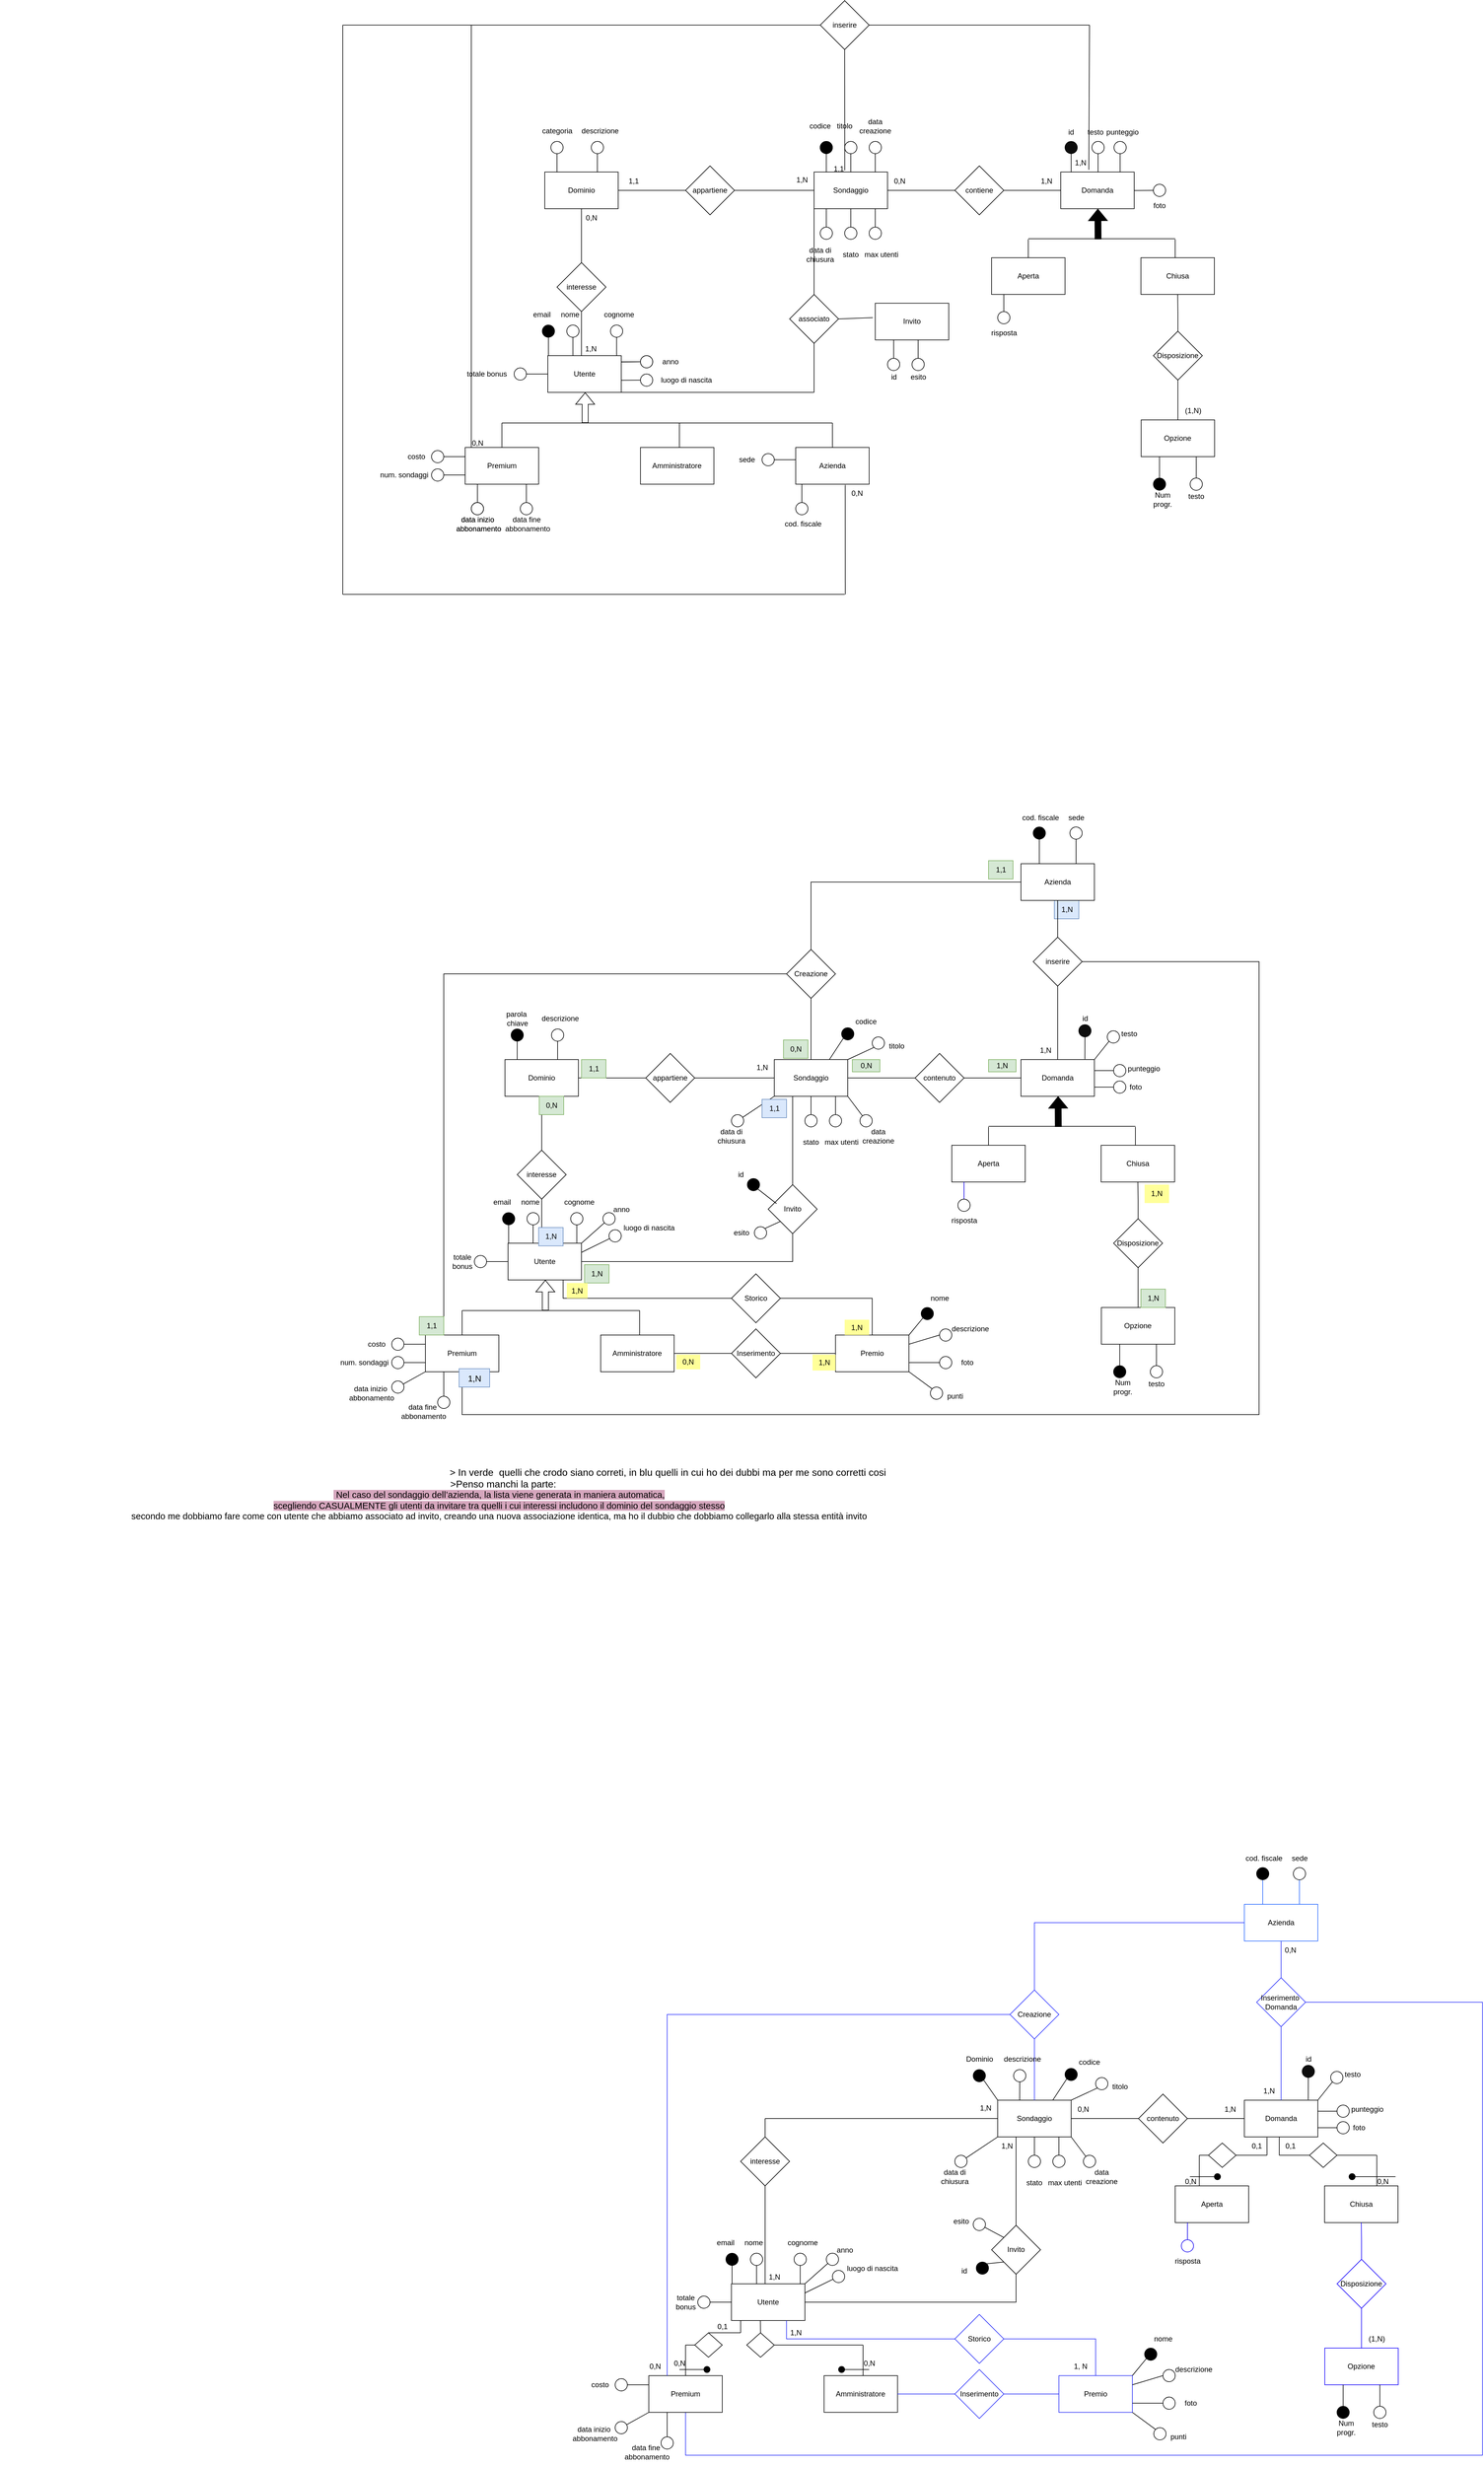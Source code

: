 <mxfile version="21.3.3" type="google">
  <diagram name="Pagina-1" id="3Uptn62Md5_twKnjR3I0">
    <mxGraphModel grid="1" page="1" gridSize="10" guides="1" tooltips="1" connect="1" arrows="1" fold="1" pageScale="1" pageWidth="3300" pageHeight="4681" math="0" shadow="0">
      <root>
        <mxCell id="0" />
        <mxCell id="1" parent="0" />
        <mxCell id="98XylUMknJrLmGBQTV5f-1" value="Sondaggio" style="rounded=0;whiteSpace=wrap;html=1;" vertex="1" parent="1">
          <mxGeometry x="900" y="530" width="120" height="60" as="geometry" />
        </mxCell>
        <mxCell id="98XylUMknJrLmGBQTV5f-2" value="" style="endArrow=none;html=1;rounded=0;" edge="1" parent="1">
          <mxGeometry width="50" height="50" relative="1" as="geometry">
            <mxPoint x="960" y="530" as="sourcePoint" />
            <mxPoint x="960" y="500" as="targetPoint" />
            <Array as="points">
              <mxPoint x="960" y="500" />
            </Array>
          </mxGeometry>
        </mxCell>
        <mxCell id="98XylUMknJrLmGBQTV5f-3" value="" style="ellipse;whiteSpace=wrap;html=1;aspect=fixed;" vertex="1" parent="1">
          <mxGeometry x="950" y="480" width="20" height="20" as="geometry" />
        </mxCell>
        <mxCell id="98XylUMknJrLmGBQTV5f-4" value="codice" style="text;html=1;strokeColor=none;fillColor=none;align=center;verticalAlign=middle;whiteSpace=wrap;rounded=0;" vertex="1" parent="1">
          <mxGeometry x="880" y="440" width="60" height="30" as="geometry" />
        </mxCell>
        <mxCell id="98XylUMknJrLmGBQTV5f-5" value="titolo" style="text;html=1;strokeColor=none;fillColor=none;align=center;verticalAlign=middle;whiteSpace=wrap;rounded=0;" vertex="1" parent="1">
          <mxGeometry x="920" y="440" width="60" height="30" as="geometry" />
        </mxCell>
        <mxCell id="98XylUMknJrLmGBQTV5f-6" value="data creazione" style="text;html=1;strokeColor=none;fillColor=none;align=center;verticalAlign=middle;whiteSpace=wrap;rounded=0;" vertex="1" parent="1">
          <mxGeometry x="970" y="440" width="60" height="30" as="geometry" />
        </mxCell>
        <mxCell id="98XylUMknJrLmGBQTV5f-7" value="" style="endArrow=none;html=1;rounded=0;" edge="1" parent="1" target="98XylUMknJrLmGBQTV5f-8">
          <mxGeometry width="50" height="50" relative="1" as="geometry">
            <mxPoint x="1000" y="530" as="sourcePoint" />
            <mxPoint x="1000" y="500" as="targetPoint" />
            <Array as="points" />
          </mxGeometry>
        </mxCell>
        <mxCell id="98XylUMknJrLmGBQTV5f-8" value="" style="ellipse;whiteSpace=wrap;html=1;aspect=fixed;" vertex="1" parent="1">
          <mxGeometry x="990" y="480" width="20" height="20" as="geometry" />
        </mxCell>
        <mxCell id="98XylUMknJrLmGBQTV5f-9" value="" style="endArrow=none;html=1;rounded=0;exitX=0.25;exitY=0;exitDx=0;exitDy=0;" edge="1" parent="1">
          <mxGeometry width="50" height="50" relative="1" as="geometry">
            <mxPoint x="920" y="530" as="sourcePoint" />
            <mxPoint x="920" y="500" as="targetPoint" />
          </mxGeometry>
        </mxCell>
        <mxCell id="98XylUMknJrLmGBQTV5f-10" value="" style="ellipse;whiteSpace=wrap;html=1;aspect=fixed;fillStyle=auto;labelBackgroundColor=none;fillColor=#ffffff;" vertex="1" parent="1">
          <mxGeometry x="910" y="480" width="20" height="20" as="geometry" />
        </mxCell>
        <mxCell id="98XylUMknJrLmGBQTV5f-11" value="" style="endArrow=none;html=1;rounded=0;" edge="1" parent="1" target="98XylUMknJrLmGBQTV5f-12">
          <mxGeometry width="50" height="50" relative="1" as="geometry">
            <mxPoint x="920" y="590" as="sourcePoint" />
            <mxPoint x="920" y="640" as="targetPoint" />
            <Array as="points" />
          </mxGeometry>
        </mxCell>
        <mxCell id="98XylUMknJrLmGBQTV5f-12" value="" style="ellipse;whiteSpace=wrap;html=1;aspect=fixed;" vertex="1" parent="1">
          <mxGeometry x="910" y="620" width="20" height="20" as="geometry" />
        </mxCell>
        <mxCell id="98XylUMknJrLmGBQTV5f-13" value="data di chiusura" style="text;html=1;strokeColor=none;fillColor=none;align=center;verticalAlign=middle;whiteSpace=wrap;rounded=0;" vertex="1" parent="1">
          <mxGeometry x="880" y="650" width="60" height="30" as="geometry" />
        </mxCell>
        <mxCell id="98XylUMknJrLmGBQTV5f-14" value="" style="endArrow=none;html=1;rounded=0;" edge="1" parent="1" target="98XylUMknJrLmGBQTV5f-15">
          <mxGeometry width="50" height="50" relative="1" as="geometry">
            <mxPoint x="960" y="590" as="sourcePoint" />
            <mxPoint x="960" y="640" as="targetPoint" />
            <Array as="points" />
          </mxGeometry>
        </mxCell>
        <mxCell id="98XylUMknJrLmGBQTV5f-15" value="" style="ellipse;whiteSpace=wrap;html=1;aspect=fixed;" vertex="1" parent="1">
          <mxGeometry x="950" y="620" width="20" height="20" as="geometry" />
        </mxCell>
        <mxCell id="98XylUMknJrLmGBQTV5f-16" value="stato" style="text;html=1;strokeColor=none;fillColor=none;align=center;verticalAlign=middle;whiteSpace=wrap;rounded=0;" vertex="1" parent="1">
          <mxGeometry x="930" y="650" width="60" height="30" as="geometry" />
        </mxCell>
        <mxCell id="98XylUMknJrLmGBQTV5f-17" value="" style="endArrow=none;html=1;rounded=0;" edge="1" parent="1" target="98XylUMknJrLmGBQTV5f-18">
          <mxGeometry width="50" height="50" relative="1" as="geometry">
            <mxPoint x="1000" y="590" as="sourcePoint" />
            <mxPoint x="1000" y="640" as="targetPoint" />
            <Array as="points" />
          </mxGeometry>
        </mxCell>
        <mxCell id="98XylUMknJrLmGBQTV5f-18" value="" style="ellipse;whiteSpace=wrap;html=1;aspect=fixed;" vertex="1" parent="1">
          <mxGeometry x="990" y="620" width="20" height="20" as="geometry" />
        </mxCell>
        <mxCell id="98XylUMknJrLmGBQTV5f-19" value="max utenti" style="text;html=1;strokeColor=none;fillColor=none;align=center;verticalAlign=middle;whiteSpace=wrap;rounded=0;" vertex="1" parent="1">
          <mxGeometry x="980" y="650" width="60" height="30" as="geometry" />
        </mxCell>
        <mxCell id="98XylUMknJrLmGBQTV5f-20" value="Domanda" style="rounded=0;whiteSpace=wrap;html=1;" vertex="1" parent="1">
          <mxGeometry x="1303" y="530" width="120" height="60" as="geometry" />
        </mxCell>
        <mxCell id="98XylUMknJrLmGBQTV5f-21" value="contiene" style="rhombus;whiteSpace=wrap;html=1;" vertex="1" parent="1">
          <mxGeometry x="1130" y="520" width="80" height="80" as="geometry" />
        </mxCell>
        <mxCell id="98XylUMknJrLmGBQTV5f-22" value="" style="endArrow=none;html=1;rounded=0;exitX=1;exitY=0.5;exitDx=0;exitDy=0;entryX=0;entryY=0.5;entryDx=0;entryDy=0;" edge="1" parent="1" source="98XylUMknJrLmGBQTV5f-1" target="98XylUMknJrLmGBQTV5f-21">
          <mxGeometry width="50" height="50" relative="1" as="geometry">
            <mxPoint x="1180" y="690" as="sourcePoint" />
            <mxPoint x="1230" y="640" as="targetPoint" />
          </mxGeometry>
        </mxCell>
        <mxCell id="98XylUMknJrLmGBQTV5f-23" value="" style="endArrow=none;html=1;rounded=0;exitX=1;exitY=0.5;exitDx=0;exitDy=0;entryX=0;entryY=0.5;entryDx=0;entryDy=0;" edge="1" parent="1" source="98XylUMknJrLmGBQTV5f-21" target="98XylUMknJrLmGBQTV5f-20">
          <mxGeometry width="50" height="50" relative="1" as="geometry">
            <mxPoint x="1180" y="690" as="sourcePoint" />
            <mxPoint x="1230" y="640" as="targetPoint" />
          </mxGeometry>
        </mxCell>
        <mxCell id="98XylUMknJrLmGBQTV5f-24" value="" style="endArrow=none;html=1;rounded=0;exitX=0.25;exitY=0;exitDx=0;exitDy=0;" edge="1" parent="1">
          <mxGeometry width="50" height="50" relative="1" as="geometry">
            <mxPoint x="1320" y="530" as="sourcePoint" />
            <mxPoint x="1320" y="500" as="targetPoint" />
          </mxGeometry>
        </mxCell>
        <mxCell id="98XylUMknJrLmGBQTV5f-25" value="" style="ellipse;whiteSpace=wrap;html=1;aspect=fixed;fillStyle=auto;labelBackgroundColor=none;fillColor=#0d0d0d;" vertex="1" parent="1">
          <mxGeometry x="1310" y="480" width="20" height="20" as="geometry" />
        </mxCell>
        <mxCell id="98XylUMknJrLmGBQTV5f-26" value="id" style="text;html=1;strokeColor=none;fillColor=none;align=center;verticalAlign=middle;whiteSpace=wrap;rounded=0;" vertex="1" parent="1">
          <mxGeometry x="1290" y="450" width="60" height="30" as="geometry" />
        </mxCell>
        <mxCell id="98XylUMknJrLmGBQTV5f-27" value="" style="endArrow=none;html=1;rounded=0;" edge="1" parent="1">
          <mxGeometry width="50" height="50" relative="1" as="geometry">
            <mxPoint x="1364" y="530" as="sourcePoint" />
            <mxPoint x="1364" y="500" as="targetPoint" />
            <Array as="points">
              <mxPoint x="1364" y="500" />
            </Array>
          </mxGeometry>
        </mxCell>
        <mxCell id="98XylUMknJrLmGBQTV5f-28" value="" style="ellipse;whiteSpace=wrap;html=1;aspect=fixed;" vertex="1" parent="1">
          <mxGeometry x="1354" y="480" width="20" height="20" as="geometry" />
        </mxCell>
        <mxCell id="98XylUMknJrLmGBQTV5f-29" value="" style="endArrow=none;html=1;rounded=0;" edge="1" parent="1">
          <mxGeometry width="50" height="50" relative="1" as="geometry">
            <mxPoint x="1400" y="530" as="sourcePoint" />
            <mxPoint x="1400" y="500" as="targetPoint" />
            <Array as="points">
              <mxPoint x="1400" y="500" />
            </Array>
          </mxGeometry>
        </mxCell>
        <mxCell id="98XylUMknJrLmGBQTV5f-30" value="" style="ellipse;whiteSpace=wrap;html=1;aspect=fixed;" vertex="1" parent="1">
          <mxGeometry x="1390" y="480" width="20" height="20" as="geometry" />
        </mxCell>
        <mxCell id="98XylUMknJrLmGBQTV5f-31" value="testo" style="text;html=1;strokeColor=none;fillColor=none;align=center;verticalAlign=middle;whiteSpace=wrap;rounded=0;" vertex="1" parent="1">
          <mxGeometry x="1330" y="450" width="60" height="30" as="geometry" />
        </mxCell>
        <mxCell id="98XylUMknJrLmGBQTV5f-32" value="punteggio" style="text;html=1;strokeColor=none;fillColor=none;align=center;verticalAlign=middle;whiteSpace=wrap;rounded=0;" vertex="1" parent="1">
          <mxGeometry x="1374" y="450" width="60" height="30" as="geometry" />
        </mxCell>
        <mxCell id="98XylUMknJrLmGBQTV5f-33" value="" style="shape=flexArrow;endArrow=classic;html=1;rounded=0;fillColor=#000000;strokeColor=#000000;" edge="1" parent="1">
          <mxGeometry width="50" height="50" relative="1" as="geometry">
            <mxPoint x="1364" y="640" as="sourcePoint" />
            <mxPoint x="1363.66" y="590" as="targetPoint" />
          </mxGeometry>
        </mxCell>
        <mxCell id="98XylUMknJrLmGBQTV5f-34" value="" style="endArrow=none;html=1;rounded=0;" edge="1" parent="1">
          <mxGeometry width="50" height="50" relative="1" as="geometry">
            <mxPoint x="1250" y="639" as="sourcePoint" />
            <mxPoint x="1490" y="639" as="targetPoint" />
          </mxGeometry>
        </mxCell>
        <mxCell id="98XylUMknJrLmGBQTV5f-35" value="" style="endArrow=none;html=1;rounded=0;" edge="1" parent="1">
          <mxGeometry width="50" height="50" relative="1" as="geometry">
            <mxPoint x="1250" y="670" as="sourcePoint" />
            <mxPoint x="1250" y="640" as="targetPoint" />
          </mxGeometry>
        </mxCell>
        <mxCell id="98XylUMknJrLmGBQTV5f-36" value="" style="endArrow=none;html=1;rounded=0;" edge="1" parent="1">
          <mxGeometry width="50" height="50" relative="1" as="geometry">
            <mxPoint x="1490" y="670" as="sourcePoint" />
            <mxPoint x="1490" y="640" as="targetPoint" />
          </mxGeometry>
        </mxCell>
        <mxCell id="98XylUMknJrLmGBQTV5f-37" value="Aperta" style="rounded=0;whiteSpace=wrap;html=1;" vertex="1" parent="1">
          <mxGeometry x="1190" y="670" width="120" height="60" as="geometry" />
        </mxCell>
        <mxCell id="98XylUMknJrLmGBQTV5f-38" value="Chiusa" style="rounded=0;whiteSpace=wrap;html=1;" vertex="1" parent="1">
          <mxGeometry x="1434" y="670" width="120" height="60" as="geometry" />
        </mxCell>
        <mxCell id="98XylUMknJrLmGBQTV5f-39" value="1,N" style="text;html=1;strokeColor=none;fillColor=none;align=center;verticalAlign=middle;whiteSpace=wrap;rounded=0;" vertex="1" parent="1">
          <mxGeometry x="1250" y="530" width="60" height="30" as="geometry" />
        </mxCell>
        <mxCell id="98XylUMknJrLmGBQTV5f-40" value="0,N" style="text;html=1;strokeColor=none;fillColor=none;align=center;verticalAlign=middle;whiteSpace=wrap;rounded=0;" vertex="1" parent="1">
          <mxGeometry x="1010" y="530" width="60" height="30" as="geometry" />
        </mxCell>
        <mxCell id="98XylUMknJrLmGBQTV5f-41" value="" style="endArrow=none;html=1;rounded=0;" edge="1" parent="1" source="VZprzl7eWoL2VJObQi0s-6">
          <mxGeometry width="50" height="50" relative="1" as="geometry">
            <mxPoint x="1210" y="730" as="sourcePoint" />
            <mxPoint x="1210" y="760" as="targetPoint" />
            <Array as="points" />
          </mxGeometry>
        </mxCell>
        <mxCell id="98XylUMknJrLmGBQTV5f-44" value="" style="endArrow=none;html=1;rounded=0;exitX=1.047;exitY=0.505;exitDx=0;exitDy=0;exitPerimeter=0;" edge="1" parent="1" target="98XylUMknJrLmGBQTV5f-45">
          <mxGeometry width="50" height="50" relative="1" as="geometry">
            <mxPoint x="1423" y="560.3" as="sourcePoint" />
            <mxPoint x="1464.36" y="570" as="targetPoint" />
            <Array as="points" />
          </mxGeometry>
        </mxCell>
        <mxCell id="98XylUMknJrLmGBQTV5f-45" value="" style="ellipse;whiteSpace=wrap;html=1;aspect=fixed;" vertex="1" parent="1">
          <mxGeometry x="1454.36" y="550" width="20" height="20" as="geometry" />
        </mxCell>
        <mxCell id="98XylUMknJrLmGBQTV5f-46" value="foto" style="text;html=1;align=center;verticalAlign=middle;resizable=0;points=[];autosize=1;strokeColor=none;fillColor=none;" vertex="1" parent="1">
          <mxGeometry x="1444.36" y="570" width="40" height="30" as="geometry" />
        </mxCell>
        <mxCell id="98XylUMknJrLmGBQTV5f-56" value="testo" style="text;html=1;align=center;verticalAlign=middle;resizable=0;points=[];autosize=1;strokeColor=none;fillColor=none;" vertex="1" parent="1">
          <mxGeometry x="1499.36" y="1045" width="50" height="30" as="geometry" />
        </mxCell>
        <mxCell id="98XylUMknJrLmGBQTV5f-57" value="" style="endArrow=none;html=1;rounded=0;" edge="1" parent="1">
          <mxGeometry width="50" height="50" relative="1" as="geometry">
            <mxPoint x="770" y="560" as="sourcePoint" />
            <mxPoint x="900" y="560" as="targetPoint" />
          </mxGeometry>
        </mxCell>
        <mxCell id="98XylUMknJrLmGBQTV5f-58" value="appartiene" style="rhombus;whiteSpace=wrap;html=1;" vertex="1" parent="1">
          <mxGeometry x="690" y="520" width="80" height="80" as="geometry" />
        </mxCell>
        <mxCell id="98XylUMknJrLmGBQTV5f-59" value="" style="endArrow=none;html=1;rounded=0;" edge="1" parent="1">
          <mxGeometry width="50" height="50" relative="1" as="geometry">
            <mxPoint x="580" y="560" as="sourcePoint" />
            <mxPoint x="690" y="560" as="targetPoint" />
          </mxGeometry>
        </mxCell>
        <mxCell id="98XylUMknJrLmGBQTV5f-60" value="Dominio" style="rounded=0;whiteSpace=wrap;html=1;" vertex="1" parent="1">
          <mxGeometry x="460" y="530" width="120" height="60" as="geometry" />
        </mxCell>
        <mxCell id="98XylUMknJrLmGBQTV5f-61" value="" style="endArrow=none;html=1;rounded=0;exitX=0.25;exitY=0;exitDx=0;exitDy=0;" edge="1" parent="1">
          <mxGeometry width="50" height="50" relative="1" as="geometry">
            <mxPoint x="480" y="530" as="sourcePoint" />
            <mxPoint x="480" y="500" as="targetPoint" />
          </mxGeometry>
        </mxCell>
        <mxCell id="98XylUMknJrLmGBQTV5f-62" value="" style="ellipse;whiteSpace=wrap;html=1;aspect=fixed;fillStyle=auto;labelBackgroundColor=none;fillColor=#ffffff;" vertex="1" parent="1">
          <mxGeometry x="470" y="480" width="20" height="20" as="geometry" />
        </mxCell>
        <mxCell id="98XylUMknJrLmGBQTV5f-63" value="categoria" style="text;html=1;align=center;verticalAlign=middle;resizable=0;points=[];autosize=1;strokeColor=none;fillColor=none;" vertex="1" parent="1">
          <mxGeometry x="445" y="448" width="70" height="30" as="geometry" />
        </mxCell>
        <mxCell id="98XylUMknJrLmGBQTV5f-64" value="" style="endArrow=none;html=1;rounded=0;" edge="1" parent="1">
          <mxGeometry width="50" height="50" relative="1" as="geometry">
            <mxPoint x="546" y="530" as="sourcePoint" />
            <mxPoint x="546" y="500" as="targetPoint" />
            <Array as="points">
              <mxPoint x="546" y="500" />
            </Array>
          </mxGeometry>
        </mxCell>
        <mxCell id="98XylUMknJrLmGBQTV5f-65" value="" style="ellipse;whiteSpace=wrap;html=1;aspect=fixed;" vertex="1" parent="1">
          <mxGeometry x="536" y="480" width="20" height="20" as="geometry" />
        </mxCell>
        <mxCell id="98XylUMknJrLmGBQTV5f-66" value="descrizione" style="text;html=1;align=center;verticalAlign=middle;resizable=0;points=[];autosize=1;strokeColor=none;fillColor=none;" vertex="1" parent="1">
          <mxGeometry x="510" y="448" width="80" height="30" as="geometry" />
        </mxCell>
        <mxCell id="98XylUMknJrLmGBQTV5f-67" value="1,N" style="text;html=1;align=center;verticalAlign=middle;resizable=0;points=[];autosize=1;strokeColor=none;fillColor=none;" vertex="1" parent="1">
          <mxGeometry x="860" y="528" width="40" height="30" as="geometry" />
        </mxCell>
        <mxCell id="98XylUMknJrLmGBQTV5f-68" value="1,1" style="text;html=1;align=center;verticalAlign=middle;resizable=0;points=[];autosize=1;strokeColor=none;fillColor=none;" vertex="1" parent="1">
          <mxGeometry x="585" y="530" width="40" height="30" as="geometry" />
        </mxCell>
        <mxCell id="98XylUMknJrLmGBQTV5f-69" value="interesse" style="rhombus;whiteSpace=wrap;html=1;" vertex="1" parent="1">
          <mxGeometry x="480" y="678" width="80" height="80" as="geometry" />
        </mxCell>
        <mxCell id="98XylUMknJrLmGBQTV5f-70" value="" style="endArrow=none;html=1;rounded=0;exitX=0.5;exitY=0;exitDx=0;exitDy=0;entryX=0.5;entryY=1;entryDx=0;entryDy=0;" edge="1" parent="1" source="98XylUMknJrLmGBQTV5f-69" target="98XylUMknJrLmGBQTV5f-60">
          <mxGeometry width="50" height="50" relative="1" as="geometry">
            <mxPoint x="890" y="750" as="sourcePoint" />
            <mxPoint x="940" y="700" as="targetPoint" />
          </mxGeometry>
        </mxCell>
        <mxCell id="98XylUMknJrLmGBQTV5f-71" value="" style="endArrow=none;html=1;rounded=0;entryX=0.5;entryY=1;entryDx=0;entryDy=0;" edge="1" parent="1" target="98XylUMknJrLmGBQTV5f-69">
          <mxGeometry width="50" height="50" relative="1" as="geometry">
            <mxPoint x="520" y="830" as="sourcePoint" />
            <mxPoint x="940" y="700" as="targetPoint" />
          </mxGeometry>
        </mxCell>
        <mxCell id="98XylUMknJrLmGBQTV5f-72" value="Utente" style="rounded=0;whiteSpace=wrap;html=1;" vertex="1" parent="1">
          <mxGeometry x="465" y="830" width="120" height="60" as="geometry" />
        </mxCell>
        <mxCell id="98XylUMknJrLmGBQTV5f-73" value="" style="endArrow=none;html=1;rounded=0;exitX=0.25;exitY=0;exitDx=0;exitDy=0;" edge="1" parent="1">
          <mxGeometry width="50" height="50" relative="1" as="geometry">
            <mxPoint x="920" y="530" as="sourcePoint" />
            <mxPoint x="920" y="500" as="targetPoint" />
          </mxGeometry>
        </mxCell>
        <mxCell id="98XylUMknJrLmGBQTV5f-74" value="" style="ellipse;whiteSpace=wrap;html=1;aspect=fixed;fillStyle=auto;labelBackgroundColor=none;fillColor=#000000;" vertex="1" parent="1">
          <mxGeometry x="910" y="480" width="20" height="20" as="geometry" />
        </mxCell>
        <mxCell id="98XylUMknJrLmGBQTV5f-75" value="" style="endArrow=none;html=1;rounded=0;" edge="1" parent="1">
          <mxGeometry width="50" height="50" relative="1" as="geometry">
            <mxPoint x="506" y="830" as="sourcePoint" />
            <mxPoint x="506" y="800" as="targetPoint" />
            <Array as="points">
              <mxPoint x="506" y="800" />
            </Array>
          </mxGeometry>
        </mxCell>
        <mxCell id="98XylUMknJrLmGBQTV5f-76" value="" style="ellipse;whiteSpace=wrap;html=1;aspect=fixed;" vertex="1" parent="1">
          <mxGeometry x="496" y="780" width="20" height="20" as="geometry" />
        </mxCell>
        <mxCell id="98XylUMknJrLmGBQTV5f-77" value="" style="endArrow=none;html=1;rounded=0;" edge="1" parent="1" target="98XylUMknJrLmGBQTV5f-78">
          <mxGeometry width="50" height="50" relative="1" as="geometry">
            <mxPoint x="577.36" y="830" as="sourcePoint" />
            <mxPoint x="577.36" y="800" as="targetPoint" />
            <Array as="points" />
          </mxGeometry>
        </mxCell>
        <mxCell id="98XylUMknJrLmGBQTV5f-78" value="" style="ellipse;whiteSpace=wrap;html=1;aspect=fixed;" vertex="1" parent="1">
          <mxGeometry x="567.36" y="780" width="20" height="20" as="geometry" />
        </mxCell>
        <mxCell id="98XylUMknJrLmGBQTV5f-79" value="" style="endArrow=none;html=1;rounded=0;exitX=0.25;exitY=0;exitDx=0;exitDy=0;" edge="1" parent="1">
          <mxGeometry width="50" height="50" relative="1" as="geometry">
            <mxPoint x="466" y="830" as="sourcePoint" />
            <mxPoint x="466" y="800" as="targetPoint" />
          </mxGeometry>
        </mxCell>
        <mxCell id="98XylUMknJrLmGBQTV5f-80" value="" style="ellipse;whiteSpace=wrap;html=1;aspect=fixed;fillStyle=auto;labelBackgroundColor=none;fillColor=#000000;" vertex="1" parent="1">
          <mxGeometry x="456" y="780" width="20" height="20" as="geometry" />
        </mxCell>
        <mxCell id="98XylUMknJrLmGBQTV5f-81" value="email" style="text;html=1;align=center;verticalAlign=middle;resizable=0;points=[];autosize=1;strokeColor=none;fillColor=none;" vertex="1" parent="1">
          <mxGeometry x="430" y="748" width="50" height="30" as="geometry" />
        </mxCell>
        <mxCell id="98XylUMknJrLmGBQTV5f-82" value="nome" style="text;html=1;align=center;verticalAlign=middle;resizable=0;points=[];autosize=1;strokeColor=none;fillColor=none;" vertex="1" parent="1">
          <mxGeometry x="476" y="748" width="50" height="30" as="geometry" />
        </mxCell>
        <mxCell id="98XylUMknJrLmGBQTV5f-83" value="cognome" style="text;html=1;align=center;verticalAlign=middle;resizable=0;points=[];autosize=1;strokeColor=none;fillColor=none;" vertex="1" parent="1">
          <mxGeometry x="546.36" y="748" width="70" height="30" as="geometry" />
        </mxCell>
        <mxCell id="98XylUMknJrLmGBQTV5f-84" value="" style="endArrow=none;html=1;rounded=0;exitX=1.047;exitY=0.505;exitDx=0;exitDy=0;exitPerimeter=0;" edge="1" parent="1" target="98XylUMknJrLmGBQTV5f-85">
          <mxGeometry width="50" height="50" relative="1" as="geometry">
            <mxPoint x="585.0" y="840.3" as="sourcePoint" />
            <mxPoint x="626.36" y="850" as="targetPoint" />
            <Array as="points" />
          </mxGeometry>
        </mxCell>
        <mxCell id="98XylUMknJrLmGBQTV5f-85" value="" style="ellipse;whiteSpace=wrap;html=1;aspect=fixed;" vertex="1" parent="1">
          <mxGeometry x="616.36" y="830" width="20" height="20" as="geometry" />
        </mxCell>
        <mxCell id="98XylUMknJrLmGBQTV5f-86" value="anno" style="text;html=1;align=center;verticalAlign=middle;resizable=0;points=[];autosize=1;strokeColor=none;fillColor=none;" vertex="1" parent="1">
          <mxGeometry x="640" y="825" width="50" height="30" as="geometry" />
        </mxCell>
        <mxCell id="98XylUMknJrLmGBQTV5f-87" value="" style="endArrow=none;html=1;rounded=0;exitX=0;exitY=0.5;exitDx=0;exitDy=0;" edge="1" parent="1" source="98XylUMknJrLmGBQTV5f-72" target="98XylUMknJrLmGBQTV5f-88">
          <mxGeometry width="50" height="50" relative="1" as="geometry">
            <mxPoint x="378.64" y="860.3" as="sourcePoint" />
            <mxPoint x="420" y="870" as="targetPoint" />
            <Array as="points" />
          </mxGeometry>
        </mxCell>
        <mxCell id="98XylUMknJrLmGBQTV5f-88" value="" style="ellipse;whiteSpace=wrap;html=1;aspect=fixed;" vertex="1" parent="1">
          <mxGeometry x="410" y="850" width="20" height="20" as="geometry" />
        </mxCell>
        <mxCell id="98XylUMknJrLmGBQTV5f-89" value="" style="endArrow=none;html=1;rounded=0;exitX=1.047;exitY=0.505;exitDx=0;exitDy=0;exitPerimeter=0;" edge="1" parent="1" target="98XylUMknJrLmGBQTV5f-90">
          <mxGeometry width="50" height="50" relative="1" as="geometry">
            <mxPoint x="585.0" y="870.3" as="sourcePoint" />
            <mxPoint x="626.36" y="880" as="targetPoint" />
            <Array as="points" />
          </mxGeometry>
        </mxCell>
        <mxCell id="98XylUMknJrLmGBQTV5f-90" value="" style="ellipse;whiteSpace=wrap;html=1;aspect=fixed;" vertex="1" parent="1">
          <mxGeometry x="616.36" y="860" width="20" height="20" as="geometry" />
        </mxCell>
        <mxCell id="98XylUMknJrLmGBQTV5f-91" value="" style="endArrow=none;html=1;rounded=0;exitX=1.047;exitY=0.505;exitDx=0;exitDy=0;exitPerimeter=0;" edge="1" parent="1" target="98XylUMknJrLmGBQTV5f-92">
          <mxGeometry width="50" height="50" relative="1" as="geometry">
            <mxPoint x="585.0" y="840.3" as="sourcePoint" />
            <mxPoint x="626.36" y="850" as="targetPoint" />
            <Array as="points" />
          </mxGeometry>
        </mxCell>
        <mxCell id="98XylUMknJrLmGBQTV5f-92" value="" style="ellipse;whiteSpace=wrap;html=1;aspect=fixed;" vertex="1" parent="1">
          <mxGeometry x="616.36" y="830" width="20" height="20" as="geometry" />
        </mxCell>
        <mxCell id="98XylUMknJrLmGBQTV5f-93" value="luogo di nascita" style="text;html=1;align=center;verticalAlign=middle;resizable=0;points=[];autosize=1;strokeColor=none;fillColor=none;" vertex="1" parent="1">
          <mxGeometry x="636.36" y="855" width="110" height="30" as="geometry" />
        </mxCell>
        <mxCell id="98XylUMknJrLmGBQTV5f-94" value="totale bonus" style="text;html=1;align=center;verticalAlign=middle;resizable=0;points=[];autosize=1;strokeColor=none;fillColor=none;" vertex="1" parent="1">
          <mxGeometry x="320" y="845" width="90" height="30" as="geometry" />
        </mxCell>
        <mxCell id="98XylUMknJrLmGBQTV5f-95" value="0,N" style="text;html=1;align=center;verticalAlign=middle;resizable=0;points=[];autosize=1;strokeColor=none;fillColor=none;" vertex="1" parent="1">
          <mxGeometry x="516" y="590" width="40" height="30" as="geometry" />
        </mxCell>
        <mxCell id="98XylUMknJrLmGBQTV5f-96" value="1,N" style="text;html=1;align=center;verticalAlign=middle;resizable=0;points=[];autosize=1;strokeColor=none;fillColor=none;" vertex="1" parent="1">
          <mxGeometry x="515" y="804.36" width="40" height="30" as="geometry" />
        </mxCell>
        <mxCell id="98XylUMknJrLmGBQTV5f-97" value="" style="shape=flexArrow;endArrow=classic;html=1;rounded=0;" edge="1" parent="1">
          <mxGeometry width="50" height="50" relative="1" as="geometry">
            <mxPoint x="526" y="940" as="sourcePoint" />
            <mxPoint x="526" y="890" as="targetPoint" />
          </mxGeometry>
        </mxCell>
        <mxCell id="98XylUMknJrLmGBQTV5f-98" value="" style="endArrow=none;html=1;rounded=0;" edge="1" parent="1">
          <mxGeometry width="50" height="50" relative="1" as="geometry">
            <mxPoint x="390" y="940" as="sourcePoint" />
            <mxPoint x="680" y="940" as="targetPoint" />
            <Array as="points">
              <mxPoint x="455" y="940" />
            </Array>
          </mxGeometry>
        </mxCell>
        <mxCell id="98XylUMknJrLmGBQTV5f-99" value="" style="endArrow=none;html=1;rounded=0;" edge="1" parent="1">
          <mxGeometry width="50" height="50" relative="1" as="geometry">
            <mxPoint x="390" y="980" as="sourcePoint" />
            <mxPoint x="390" y="940" as="targetPoint" />
          </mxGeometry>
        </mxCell>
        <mxCell id="98XylUMknJrLmGBQTV5f-100" value="" style="endArrow=none;html=1;rounded=0;" edge="1" parent="1">
          <mxGeometry width="50" height="50" relative="1" as="geometry">
            <mxPoint x="680" y="980" as="sourcePoint" />
            <mxPoint x="680" y="940" as="targetPoint" />
          </mxGeometry>
        </mxCell>
        <mxCell id="98XylUMknJrLmGBQTV5f-101" value="Premium" style="rounded=0;whiteSpace=wrap;html=1;" vertex="1" parent="1">
          <mxGeometry x="330" y="980" width="120" height="60" as="geometry" />
        </mxCell>
        <mxCell id="98XylUMknJrLmGBQTV5f-102" value="Amministratore" style="rounded=0;whiteSpace=wrap;html=1;" vertex="1" parent="1">
          <mxGeometry x="616.36" y="980" width="120" height="60" as="geometry" />
        </mxCell>
        <mxCell id="98XylUMknJrLmGBQTV5f-103" value="" style="endArrow=none;html=1;rounded=0;" edge="1" parent="1" target="98XylUMknJrLmGBQTV5f-104">
          <mxGeometry width="50" height="50" relative="1" as="geometry">
            <mxPoint x="350" y="1040" as="sourcePoint" />
            <mxPoint x="350" y="1090" as="targetPoint" />
            <Array as="points" />
          </mxGeometry>
        </mxCell>
        <mxCell id="98XylUMknJrLmGBQTV5f-104" value="" style="ellipse;whiteSpace=wrap;html=1;aspect=fixed;" vertex="1" parent="1">
          <mxGeometry x="340" y="1070" width="20" height="20" as="geometry" />
        </mxCell>
        <mxCell id="98XylUMknJrLmGBQTV5f-105" value="data inizio&lt;br&gt;&amp;nbsp;abbonamento" style="text;html=1;align=center;verticalAlign=middle;resizable=0;points=[];autosize=1;strokeColor=none;fillColor=none;" vertex="1" parent="1">
          <mxGeometry x="300" y="1085" width="100" height="40" as="geometry" />
        </mxCell>
        <mxCell id="98XylUMknJrLmGBQTV5f-106" value="" style="endArrow=none;html=1;rounded=0;" edge="1" parent="1" target="98XylUMknJrLmGBQTV5f-107">
          <mxGeometry width="50" height="50" relative="1" as="geometry">
            <mxPoint x="350" y="1040" as="sourcePoint" />
            <mxPoint x="350" y="1090" as="targetPoint" />
            <Array as="points" />
          </mxGeometry>
        </mxCell>
        <mxCell id="98XylUMknJrLmGBQTV5f-107" value="" style="ellipse;whiteSpace=wrap;html=1;aspect=fixed;" vertex="1" parent="1">
          <mxGeometry x="340" y="1070" width="20" height="20" as="geometry" />
        </mxCell>
        <mxCell id="98XylUMknJrLmGBQTV5f-108" value="" style="endArrow=none;html=1;rounded=0;" edge="1" parent="1" target="98XylUMknJrLmGBQTV5f-109">
          <mxGeometry width="50" height="50" relative="1" as="geometry">
            <mxPoint x="350" y="1040" as="sourcePoint" />
            <mxPoint x="350" y="1090" as="targetPoint" />
            <Array as="points">
              <mxPoint x="350" y="1050" />
            </Array>
          </mxGeometry>
        </mxCell>
        <mxCell id="98XylUMknJrLmGBQTV5f-109" value="" style="ellipse;whiteSpace=wrap;html=1;aspect=fixed;" vertex="1" parent="1">
          <mxGeometry x="340" y="1070" width="20" height="20" as="geometry" />
        </mxCell>
        <mxCell id="98XylUMknJrLmGBQTV5f-110" value="data inizio&lt;br&gt;&amp;nbsp;abbonamento" style="text;html=1;align=center;verticalAlign=middle;resizable=0;points=[];autosize=1;strokeColor=none;fillColor=none;" vertex="1" parent="1">
          <mxGeometry x="300" y="1085" width="100" height="40" as="geometry" />
        </mxCell>
        <mxCell id="98XylUMknJrLmGBQTV5f-111" value="" style="endArrow=none;html=1;rounded=0;" edge="1" parent="1" target="98XylUMknJrLmGBQTV5f-112">
          <mxGeometry width="50" height="50" relative="1" as="geometry">
            <mxPoint x="430" y="1040" as="sourcePoint" />
            <mxPoint x="430" y="1090" as="targetPoint" />
            <Array as="points" />
          </mxGeometry>
        </mxCell>
        <mxCell id="98XylUMknJrLmGBQTV5f-112" value="" style="ellipse;whiteSpace=wrap;html=1;aspect=fixed;" vertex="1" parent="1">
          <mxGeometry x="420" y="1070" width="20" height="20" as="geometry" />
        </mxCell>
        <mxCell id="98XylUMknJrLmGBQTV5f-113" value="data fine&lt;br&gt;&amp;nbsp;abbonamento" style="text;html=1;align=center;verticalAlign=middle;resizable=0;points=[];autosize=1;strokeColor=none;fillColor=none;" vertex="1" parent="1">
          <mxGeometry x="380" y="1085" width="100" height="40" as="geometry" />
        </mxCell>
        <mxCell id="98XylUMknJrLmGBQTV5f-114" value="" style="endArrow=none;html=1;rounded=0;exitX=0;exitY=0.5;exitDx=0;exitDy=0;" edge="1" parent="1" target="98XylUMknJrLmGBQTV5f-115">
          <mxGeometry width="50" height="50" relative="1" as="geometry">
            <mxPoint x="330" y="995" as="sourcePoint" />
            <mxPoint x="285" y="1005" as="targetPoint" />
            <Array as="points">
              <mxPoint x="310" y="995" />
            </Array>
          </mxGeometry>
        </mxCell>
        <mxCell id="98XylUMknJrLmGBQTV5f-115" value="" style="ellipse;whiteSpace=wrap;html=1;aspect=fixed;" vertex="1" parent="1">
          <mxGeometry x="275" y="985" width="20" height="20" as="geometry" />
        </mxCell>
        <mxCell id="98XylUMknJrLmGBQTV5f-116" value="costo" style="text;html=1;align=center;verticalAlign=middle;resizable=0;points=[];autosize=1;strokeColor=none;fillColor=none;" vertex="1" parent="1">
          <mxGeometry x="225" y="980" width="50" height="30" as="geometry" />
        </mxCell>
        <mxCell id="98XylUMknJrLmGBQTV5f-117" value="" style="endArrow=none;html=1;rounded=0;exitX=0;exitY=0.5;exitDx=0;exitDy=0;" edge="1" parent="1" target="98XylUMknJrLmGBQTV5f-118">
          <mxGeometry width="50" height="50" relative="1" as="geometry">
            <mxPoint x="330" y="1025" as="sourcePoint" />
            <mxPoint x="285" y="1035" as="targetPoint" />
            <Array as="points" />
          </mxGeometry>
        </mxCell>
        <mxCell id="98XylUMknJrLmGBQTV5f-118" value="" style="ellipse;whiteSpace=wrap;html=1;aspect=fixed;" vertex="1" parent="1">
          <mxGeometry x="275" y="1015" width="20" height="20" as="geometry" />
        </mxCell>
        <mxCell id="98XylUMknJrLmGBQTV5f-119" value="num. sondaggi" style="text;html=1;align=center;verticalAlign=middle;resizable=0;points=[];autosize=1;strokeColor=none;fillColor=none;" vertex="1" parent="1">
          <mxGeometry x="180" y="1010" width="100" height="30" as="geometry" />
        </mxCell>
        <mxCell id="98XylUMknJrLmGBQTV5f-120" value="Azienda" style="rounded=0;whiteSpace=wrap;html=1;" vertex="1" parent="1">
          <mxGeometry x="870" y="980" width="120" height="60" as="geometry" />
        </mxCell>
        <mxCell id="98XylUMknJrLmGBQTV5f-121" value="" style="endArrow=none;html=1;rounded=0;" edge="1" parent="1">
          <mxGeometry width="50" height="50" relative="1" as="geometry">
            <mxPoint x="680" y="940" as="sourcePoint" />
            <mxPoint x="930" y="940" as="targetPoint" />
          </mxGeometry>
        </mxCell>
        <mxCell id="98XylUMknJrLmGBQTV5f-122" value="" style="endArrow=none;html=1;rounded=0;exitX=0.5;exitY=0;exitDx=0;exitDy=0;" edge="1" parent="1" source="98XylUMknJrLmGBQTV5f-120">
          <mxGeometry width="50" height="50" relative="1" as="geometry">
            <mxPoint x="710" y="890" as="sourcePoint" />
            <mxPoint x="930" y="940" as="targetPoint" />
          </mxGeometry>
        </mxCell>
        <mxCell id="98XylUMknJrLmGBQTV5f-123" value="" style="endArrow=none;html=1;rounded=0;" edge="1" parent="1" target="98XylUMknJrLmGBQTV5f-124">
          <mxGeometry width="50" height="50" relative="1" as="geometry">
            <mxPoint x="880" y="1040" as="sourcePoint" />
            <mxPoint x="880" y="1090" as="targetPoint" />
            <Array as="points">
              <mxPoint x="880" y="1050" />
            </Array>
          </mxGeometry>
        </mxCell>
        <mxCell id="98XylUMknJrLmGBQTV5f-124" value="" style="ellipse;whiteSpace=wrap;html=1;aspect=fixed;" vertex="1" parent="1">
          <mxGeometry x="870" y="1070" width="20" height="20" as="geometry" />
        </mxCell>
        <mxCell id="98XylUMknJrLmGBQTV5f-125" value="&amp;nbsp;cod. fiscale" style="text;html=1;align=center;verticalAlign=middle;resizable=0;points=[];autosize=1;strokeColor=none;fillColor=none;" vertex="1" parent="1">
          <mxGeometry x="835" y="1090" width="90" height="30" as="geometry" />
        </mxCell>
        <mxCell id="98XylUMknJrLmGBQTV5f-126" value="" style="endArrow=none;html=1;rounded=0;exitX=0;exitY=0.5;exitDx=0;exitDy=0;" edge="1" parent="1" target="98XylUMknJrLmGBQTV5f-127">
          <mxGeometry width="50" height="50" relative="1" as="geometry">
            <mxPoint x="870" y="1000" as="sourcePoint" />
            <mxPoint x="825" y="1010" as="targetPoint" />
            <Array as="points">
              <mxPoint x="850" y="1000" />
            </Array>
          </mxGeometry>
        </mxCell>
        <mxCell id="98XylUMknJrLmGBQTV5f-127" value="" style="ellipse;whiteSpace=wrap;html=1;aspect=fixed;" vertex="1" parent="1">
          <mxGeometry x="815" y="990" width="20" height="20" as="geometry" />
        </mxCell>
        <mxCell id="98XylUMknJrLmGBQTV5f-128" value="sede" style="text;html=1;align=center;verticalAlign=middle;resizable=0;points=[];autosize=1;strokeColor=none;fillColor=none;" vertex="1" parent="1">
          <mxGeometry x="765" y="985" width="50" height="30" as="geometry" />
        </mxCell>
        <mxCell id="98XylUMknJrLmGBQTV5f-129" value="" style="endArrow=none;html=1;rounded=0;" edge="1" parent="1">
          <mxGeometry width="50" height="50" relative="1" as="geometry">
            <mxPoint x="340" y="980" as="sourcePoint" />
            <mxPoint x="340" y="290" as="targetPoint" />
          </mxGeometry>
        </mxCell>
        <mxCell id="98XylUMknJrLmGBQTV5f-130" value="" style="endArrow=none;html=1;rounded=0;" edge="1" parent="1">
          <mxGeometry width="50" height="50" relative="1" as="geometry">
            <mxPoint x="340" y="290" as="sourcePoint" />
            <mxPoint x="950" y="290" as="targetPoint" />
          </mxGeometry>
        </mxCell>
        <mxCell id="98XylUMknJrLmGBQTV5f-131" value="inserire" style="rhombus;whiteSpace=wrap;html=1;" vertex="1" parent="1">
          <mxGeometry x="910" y="250" width="80" height="80" as="geometry" />
        </mxCell>
        <mxCell id="98XylUMknJrLmGBQTV5f-132" value="" style="endArrow=none;html=1;rounded=0;exitX=0.418;exitY=-0.048;exitDx=0;exitDy=0;exitPerimeter=0;" edge="1" parent="1" source="98XylUMknJrLmGBQTV5f-1">
          <mxGeometry width="50" height="50" relative="1" as="geometry">
            <mxPoint x="900" y="380" as="sourcePoint" />
            <mxPoint x="950" y="330" as="targetPoint" />
          </mxGeometry>
        </mxCell>
        <mxCell id="98XylUMknJrLmGBQTV5f-133" value="" style="endArrow=none;html=1;rounded=0;exitX=1;exitY=0.5;exitDx=0;exitDy=0;" edge="1" parent="1" source="98XylUMknJrLmGBQTV5f-131">
          <mxGeometry width="50" height="50" relative="1" as="geometry">
            <mxPoint x="820" y="830" as="sourcePoint" />
            <mxPoint x="1350" y="290" as="targetPoint" />
          </mxGeometry>
        </mxCell>
        <mxCell id="98XylUMknJrLmGBQTV5f-134" value="" style="endArrow=none;html=1;rounded=0;exitX=0.382;exitY=-0.06;exitDx=0;exitDy=0;exitPerimeter=0;" edge="1" parent="1" source="98XylUMknJrLmGBQTV5f-20">
          <mxGeometry width="50" height="50" relative="1" as="geometry">
            <mxPoint x="820" y="830" as="sourcePoint" />
            <mxPoint x="1350" y="290" as="targetPoint" />
          </mxGeometry>
        </mxCell>
        <mxCell id="98XylUMknJrLmGBQTV5f-135" value="0,N" style="text;html=1;align=center;verticalAlign=middle;resizable=0;points=[];autosize=1;strokeColor=none;fillColor=none;" vertex="1" parent="1">
          <mxGeometry x="330" y="958" width="40" height="30" as="geometry" />
        </mxCell>
        <mxCell id="98XylUMknJrLmGBQTV5f-136" value="" style="endArrow=none;html=1;rounded=0;entryX=0.674;entryY=1.019;entryDx=0;entryDy=0;entryPerimeter=0;" edge="1" parent="1" target="98XylUMknJrLmGBQTV5f-120">
          <mxGeometry width="50" height="50" relative="1" as="geometry">
            <mxPoint x="951" y="1220" as="sourcePoint" />
            <mxPoint x="870" y="680" as="targetPoint" />
          </mxGeometry>
        </mxCell>
        <mxCell id="98XylUMknJrLmGBQTV5f-137" value="" style="endArrow=none;html=1;rounded=0;" edge="1" parent="1">
          <mxGeometry width="50" height="50" relative="1" as="geometry">
            <mxPoint x="130" y="1220" as="sourcePoint" />
            <mxPoint x="950" y="1220" as="targetPoint" />
          </mxGeometry>
        </mxCell>
        <mxCell id="98XylUMknJrLmGBQTV5f-138" value="" style="endArrow=none;html=1;rounded=0;" edge="1" parent="1">
          <mxGeometry width="50" height="50" relative="1" as="geometry">
            <mxPoint x="130" y="1220" as="sourcePoint" />
            <mxPoint x="130" y="290" as="targetPoint" />
          </mxGeometry>
        </mxCell>
        <mxCell id="98XylUMknJrLmGBQTV5f-139" value="" style="endArrow=none;html=1;rounded=0;" edge="1" parent="1">
          <mxGeometry width="50" height="50" relative="1" as="geometry">
            <mxPoint x="130" y="290" as="sourcePoint" />
            <mxPoint x="340" y="290" as="targetPoint" />
          </mxGeometry>
        </mxCell>
        <mxCell id="98XylUMknJrLmGBQTV5f-140" value="0,N" style="text;html=1;align=center;verticalAlign=middle;resizable=0;points=[];autosize=1;strokeColor=none;fillColor=none;" vertex="1" parent="1">
          <mxGeometry x="950" y="1040" width="40" height="30" as="geometry" />
        </mxCell>
        <mxCell id="98XylUMknJrLmGBQTV5f-141" value="1,1" style="text;html=1;align=center;verticalAlign=middle;resizable=0;points=[];autosize=1;strokeColor=none;fillColor=none;" vertex="1" parent="1">
          <mxGeometry x="920" y="510" width="40" height="30" as="geometry" />
        </mxCell>
        <mxCell id="98XylUMknJrLmGBQTV5f-142" value="" style="endArrow=none;html=1;rounded=0;exitX=1;exitY=1;exitDx=0;exitDy=0;" edge="1" parent="1" source="98XylUMknJrLmGBQTV5f-72">
          <mxGeometry width="50" height="50" relative="1" as="geometry">
            <mxPoint x="600" y="920" as="sourcePoint" />
            <mxPoint x="900" y="890" as="targetPoint" />
          </mxGeometry>
        </mxCell>
        <mxCell id="98XylUMknJrLmGBQTV5f-143" value="" style="endArrow=none;html=1;rounded=0;entryX=0;entryY=1;entryDx=0;entryDy=0;" edge="1" parent="1" target="98XylUMknJrLmGBQTV5f-1">
          <mxGeometry width="50" height="50" relative="1" as="geometry">
            <mxPoint x="900" y="730" as="sourcePoint" />
            <mxPoint x="730" y="580" as="targetPoint" />
          </mxGeometry>
        </mxCell>
        <mxCell id="98XylUMknJrLmGBQTV5f-144" value="associato" style="rhombus;whiteSpace=wrap;html=1;" vertex="1" parent="1">
          <mxGeometry x="860" y="730" width="80" height="80" as="geometry" />
        </mxCell>
        <mxCell id="98XylUMknJrLmGBQTV5f-145" value="" style="endArrow=none;html=1;rounded=0;entryX=0.5;entryY=1;entryDx=0;entryDy=0;" edge="1" parent="1" target="98XylUMknJrLmGBQTV5f-144">
          <mxGeometry width="50" height="50" relative="1" as="geometry">
            <mxPoint x="900" y="890" as="sourcePoint" />
            <mxPoint x="730" y="580" as="targetPoint" />
          </mxGeometry>
        </mxCell>
        <mxCell id="98XylUMknJrLmGBQTV5f-146" value="1,N" style="text;html=1;align=center;verticalAlign=middle;resizable=0;points=[];autosize=1;strokeColor=none;fillColor=none;" vertex="1" parent="1">
          <mxGeometry x="1315" y="500" width="40" height="30" as="geometry" />
        </mxCell>
        <mxCell id="98XylUMknJrLmGBQTV5f-147" value="Invito" style="rounded=0;whiteSpace=wrap;html=1;" vertex="1" parent="1">
          <mxGeometry x="1000" y="744.36" width="120" height="60" as="geometry" />
        </mxCell>
        <mxCell id="98XylUMknJrLmGBQTV5f-148" value="" style="endArrow=none;html=1;rounded=0;entryX=-0.034;entryY=0.392;entryDx=0;entryDy=0;entryPerimeter=0;" edge="1" parent="1" target="98XylUMknJrLmGBQTV5f-147">
          <mxGeometry width="50" height="50" relative="1" as="geometry">
            <mxPoint x="940" y="770" as="sourcePoint" />
            <mxPoint x="990" y="720" as="targetPoint" />
          </mxGeometry>
        </mxCell>
        <mxCell id="98XylUMknJrLmGBQTV5f-149" value="" style="endArrow=none;html=1;rounded=0;" edge="1" parent="1">
          <mxGeometry width="50" height="50" relative="1" as="geometry">
            <mxPoint x="920" y="590" as="sourcePoint" />
            <mxPoint x="920" y="620" as="targetPoint" />
            <Array as="points" />
          </mxGeometry>
        </mxCell>
        <mxCell id="98XylUMknJrLmGBQTV5f-150" value="" style="ellipse;whiteSpace=wrap;html=1;aspect=fixed;fillColor=#FFFFFF;" vertex="1" parent="1">
          <mxGeometry x="1020" y="834.36" width="20" height="20" as="geometry" />
        </mxCell>
        <mxCell id="98XylUMknJrLmGBQTV5f-151" value="" style="endArrow=none;html=1;rounded=0;" edge="1" parent="1" target="98XylUMknJrLmGBQTV5f-152">
          <mxGeometry width="50" height="50" relative="1" as="geometry">
            <mxPoint x="1070" y="804.36" as="sourcePoint" />
            <mxPoint x="1070" y="854.36" as="targetPoint" />
            <Array as="points" />
          </mxGeometry>
        </mxCell>
        <mxCell id="98XylUMknJrLmGBQTV5f-152" value="" style="ellipse;whiteSpace=wrap;html=1;aspect=fixed;" vertex="1" parent="1">
          <mxGeometry x="1060" y="834.36" width="20" height="20" as="geometry" />
        </mxCell>
        <mxCell id="98XylUMknJrLmGBQTV5f-153" value="" style="endArrow=none;html=1;rounded=0;" edge="1" parent="1">
          <mxGeometry width="50" height="50" relative="1" as="geometry">
            <mxPoint x="1030" y="804.36" as="sourcePoint" />
            <mxPoint x="1030" y="834.36" as="targetPoint" />
            <Array as="points" />
          </mxGeometry>
        </mxCell>
        <mxCell id="98XylUMknJrLmGBQTV5f-154" value="id" style="text;html=1;align=center;verticalAlign=middle;resizable=0;points=[];autosize=1;strokeColor=none;fillColor=none;" vertex="1" parent="1">
          <mxGeometry x="1015" y="850" width="30" height="30" as="geometry" />
        </mxCell>
        <mxCell id="98XylUMknJrLmGBQTV5f-155" value="esito" style="text;html=1;align=center;verticalAlign=middle;resizable=0;points=[];autosize=1;strokeColor=none;fillColor=none;" vertex="1" parent="1">
          <mxGeometry x="1045" y="850" width="50" height="30" as="geometry" />
        </mxCell>
        <mxCell id="VZprzl7eWoL2VJObQi0s-3" value="" style="edgeStyle=orthogonalEdgeStyle;rounded=0;orthogonalLoop=1;jettySize=auto;html=1;endArrow=none;endFill=0;" edge="1" parent="1" source="VZprzl7eWoL2VJObQi0s-1" target="98XylUMknJrLmGBQTV5f-38">
          <mxGeometry relative="1" as="geometry" />
        </mxCell>
        <mxCell id="VZprzl7eWoL2VJObQi0s-5" value="" style="edgeStyle=orthogonalEdgeStyle;rounded=0;orthogonalLoop=1;jettySize=auto;html=1;endArrow=none;endFill=0;" edge="1" parent="1" source="VZprzl7eWoL2VJObQi0s-1" target="VZprzl7eWoL2VJObQi0s-4">
          <mxGeometry relative="1" as="geometry" />
        </mxCell>
        <mxCell id="VZprzl7eWoL2VJObQi0s-1" value="Disposizione" style="rhombus;whiteSpace=wrap;html=1;" vertex="1" parent="1">
          <mxGeometry x="1454.36" y="790" width="80" height="80" as="geometry" />
        </mxCell>
        <mxCell id="VZprzl7eWoL2VJObQi0s-4" value="Opzione" style="rounded=0;whiteSpace=wrap;html=1;" vertex="1" parent="1">
          <mxGeometry x="1434.36" y="935" width="120" height="60" as="geometry" />
        </mxCell>
        <mxCell id="VZprzl7eWoL2VJObQi0s-7" value="" style="endArrow=none;html=1;rounded=0;" edge="1" parent="1" target="VZprzl7eWoL2VJObQi0s-6">
          <mxGeometry width="50" height="50" relative="1" as="geometry">
            <mxPoint x="1210" y="730" as="sourcePoint" />
            <mxPoint x="1210" y="760" as="targetPoint" />
            <Array as="points" />
          </mxGeometry>
        </mxCell>
        <mxCell id="VZprzl7eWoL2VJObQi0s-6" value="" style="ellipse;whiteSpace=wrap;html=1;aspect=fixed;" vertex="1" parent="1">
          <mxGeometry x="1200" y="758" width="20" height="20" as="geometry" />
        </mxCell>
        <mxCell id="VZprzl7eWoL2VJObQi0s-8" value="risposta" style="text;html=1;align=center;verticalAlign=middle;resizable=0;points=[];autosize=1;strokeColor=none;fillColor=none;" vertex="1" parent="1">
          <mxGeometry x="1175" y="778" width="70" height="30" as="geometry" />
        </mxCell>
        <mxCell id="VZprzl7eWoL2VJObQi0s-12" value="" style="endArrow=none;html=1;rounded=0;exitX=0.25;exitY=1;exitDx=0;exitDy=0;" edge="1" parent="1" source="VZprzl7eWoL2VJObQi0s-4" target="VZprzl7eWoL2VJObQi0s-13">
          <mxGeometry width="50" height="50" relative="1" as="geometry">
            <mxPoint x="1495" y="1002" as="sourcePoint" />
            <mxPoint x="1495" y="1032" as="targetPoint" />
            <Array as="points" />
          </mxGeometry>
        </mxCell>
        <mxCell id="VZprzl7eWoL2VJObQi0s-13" value="" style="ellipse;whiteSpace=wrap;html=1;aspect=fixed;direction=south;fillColor=#000000;" vertex="1" parent="1">
          <mxGeometry x="1454.36" y="1030" width="20" height="20" as="geometry" />
        </mxCell>
        <mxCell id="VZprzl7eWoL2VJObQi0s-14" value="Num &lt;br&gt;progr." style="text;html=1;align=center;verticalAlign=middle;resizable=0;points=[];autosize=1;strokeColor=none;fillColor=none;" vertex="1" parent="1">
          <mxGeometry x="1444" y="1045" width="50" height="40" as="geometry" />
        </mxCell>
        <mxCell id="VZprzl7eWoL2VJObQi0s-17" value="" style="edgeStyle=orthogonalEdgeStyle;rounded=0;orthogonalLoop=1;jettySize=auto;html=1;entryX=0.75;entryY=1;entryDx=0;entryDy=0;endArrow=none;endFill=0;" edge="1" parent="1" source="VZprzl7eWoL2VJObQi0s-15" target="VZprzl7eWoL2VJObQi0s-4">
          <mxGeometry relative="1" as="geometry" />
        </mxCell>
        <mxCell id="VZprzl7eWoL2VJObQi0s-15" value="" style="ellipse;whiteSpace=wrap;html=1;aspect=fixed;" vertex="1" parent="1">
          <mxGeometry x="1514.36" y="1030" width="20" height="20" as="geometry" />
        </mxCell>
        <mxCell id="VZprzl7eWoL2VJObQi0s-19" value="(1,N)" style="text;html=1;align=center;verticalAlign=middle;resizable=0;points=[];autosize=1;strokeColor=none;fillColor=none;" vertex="1" parent="1">
          <mxGeometry x="1494" y="905" width="50" height="30" as="geometry" />
        </mxCell>
        <mxCell id="iNHw0WaqaIVcqjenJCT_-1" value="Sondaggio" style="rounded=0;whiteSpace=wrap;html=1;" vertex="1" parent="1">
          <mxGeometry x="835" y="1980" width="120" height="60" as="geometry" />
        </mxCell>
        <mxCell id="iNHw0WaqaIVcqjenJCT_-2" value="" style="endArrow=none;html=1;rounded=0;exitX=1;exitY=0;exitDx=0;exitDy=0;entryX=0;entryY=1;entryDx=0;entryDy=0;" edge="1" parent="1" source="iNHw0WaqaIVcqjenJCT_-1" target="iNHw0WaqaIVcqjenJCT_-3">
          <mxGeometry width="50" height="50" relative="1" as="geometry">
            <mxPoint x="895" y="1980" as="sourcePoint" />
            <mxPoint x="895" y="1950" as="targetPoint" />
          </mxGeometry>
        </mxCell>
        <mxCell id="iNHw0WaqaIVcqjenJCT_-3" value="" style="ellipse;whiteSpace=wrap;html=1;aspect=fixed;" vertex="1" parent="1">
          <mxGeometry x="995" y="1943" width="20" height="20" as="geometry" />
        </mxCell>
        <mxCell id="iNHw0WaqaIVcqjenJCT_-4" value="codice" style="text;html=1;strokeColor=none;fillColor=none;align=center;verticalAlign=middle;whiteSpace=wrap;rounded=0;" vertex="1" parent="1">
          <mxGeometry x="955" y="1903" width="60" height="30" as="geometry" />
        </mxCell>
        <mxCell id="iNHw0WaqaIVcqjenJCT_-5" value="titolo" style="text;html=1;strokeColor=none;fillColor=none;align=center;verticalAlign=middle;whiteSpace=wrap;rounded=0;" vertex="1" parent="1">
          <mxGeometry x="1005" y="1943" width="60" height="30" as="geometry" />
        </mxCell>
        <mxCell id="iNHw0WaqaIVcqjenJCT_-6" value="data creazione" style="text;html=1;strokeColor=none;fillColor=none;align=center;verticalAlign=middle;whiteSpace=wrap;rounded=0;" vertex="1" parent="1">
          <mxGeometry x="975" y="2090" width="60" height="30" as="geometry" />
        </mxCell>
        <mxCell id="iNHw0WaqaIVcqjenJCT_-7" value="" style="endArrow=none;html=1;rounded=0;exitX=1;exitY=1;exitDx=0;exitDy=0;" edge="1" parent="1" source="iNHw0WaqaIVcqjenJCT_-1" target="iNHw0WaqaIVcqjenJCT_-8">
          <mxGeometry width="50" height="50" relative="1" as="geometry">
            <mxPoint x="935" y="1980" as="sourcePoint" />
            <mxPoint x="935" y="1950" as="targetPoint" />
            <Array as="points" />
          </mxGeometry>
        </mxCell>
        <mxCell id="iNHw0WaqaIVcqjenJCT_-8" value="" style="ellipse;whiteSpace=wrap;html=1;aspect=fixed;" vertex="1" parent="1">
          <mxGeometry x="975" y="2070" width="20" height="20" as="geometry" />
        </mxCell>
        <mxCell id="iNHw0WaqaIVcqjenJCT_-9" value="" style="endArrow=none;html=1;rounded=0;exitX=0;exitY=1;exitDx=0;exitDy=0;" edge="1" parent="1" source="iNHw0WaqaIVcqjenJCT_-1" target="iNHw0WaqaIVcqjenJCT_-10">
          <mxGeometry width="50" height="50" relative="1" as="geometry">
            <mxPoint x="855" y="2040" as="sourcePoint" />
            <mxPoint x="855" y="2090" as="targetPoint" />
            <Array as="points" />
          </mxGeometry>
        </mxCell>
        <mxCell id="iNHw0WaqaIVcqjenJCT_-10" value="" style="ellipse;whiteSpace=wrap;html=1;aspect=fixed;" vertex="1" parent="1">
          <mxGeometry x="765" y="2070" width="20" height="20" as="geometry" />
        </mxCell>
        <mxCell id="iNHw0WaqaIVcqjenJCT_-11" value="data di chiusura" style="text;html=1;strokeColor=none;fillColor=none;align=center;verticalAlign=middle;whiteSpace=wrap;rounded=0;" vertex="1" parent="1">
          <mxGeometry x="735" y="2090" width="60" height="30" as="geometry" />
        </mxCell>
        <mxCell id="iNHw0WaqaIVcqjenJCT_-12" value="" style="endArrow=none;html=1;rounded=0;" edge="1" parent="1" target="iNHw0WaqaIVcqjenJCT_-13">
          <mxGeometry width="50" height="50" relative="1" as="geometry">
            <mxPoint x="895" y="2040" as="sourcePoint" />
            <mxPoint x="895" y="2090" as="targetPoint" />
            <Array as="points" />
          </mxGeometry>
        </mxCell>
        <mxCell id="iNHw0WaqaIVcqjenJCT_-13" value="" style="ellipse;whiteSpace=wrap;html=1;aspect=fixed;" vertex="1" parent="1">
          <mxGeometry x="885" y="2070" width="20" height="20" as="geometry" />
        </mxCell>
        <mxCell id="iNHw0WaqaIVcqjenJCT_-14" value="stato" style="text;html=1;strokeColor=none;fillColor=none;align=center;verticalAlign=middle;whiteSpace=wrap;rounded=0;" vertex="1" parent="1">
          <mxGeometry x="865" y="2100" width="60" height="30" as="geometry" />
        </mxCell>
        <mxCell id="iNHw0WaqaIVcqjenJCT_-15" value="" style="endArrow=none;html=1;rounded=0;" edge="1" parent="1" target="iNHw0WaqaIVcqjenJCT_-16">
          <mxGeometry width="50" height="50" relative="1" as="geometry">
            <mxPoint x="935" y="2040" as="sourcePoint" />
            <mxPoint x="935" y="2090" as="targetPoint" />
            <Array as="points" />
          </mxGeometry>
        </mxCell>
        <mxCell id="iNHw0WaqaIVcqjenJCT_-16" value="" style="ellipse;whiteSpace=wrap;html=1;aspect=fixed;" vertex="1" parent="1">
          <mxGeometry x="925" y="2070" width="20" height="20" as="geometry" />
        </mxCell>
        <mxCell id="iNHw0WaqaIVcqjenJCT_-17" value="max utenti" style="text;html=1;strokeColor=none;fillColor=none;align=center;verticalAlign=middle;whiteSpace=wrap;rounded=0;" vertex="1" parent="1">
          <mxGeometry x="915" y="2100" width="60" height="30" as="geometry" />
        </mxCell>
        <mxCell id="iNHw0WaqaIVcqjenJCT_-18" value="Domanda" style="rounded=0;whiteSpace=wrap;html=1;" vertex="1" parent="1">
          <mxGeometry x="1238" y="1980" width="120" height="60" as="geometry" />
        </mxCell>
        <mxCell id="iNHw0WaqaIVcqjenJCT_-19" value="contenuto" style="rhombus;whiteSpace=wrap;html=1;" vertex="1" parent="1">
          <mxGeometry x="1065" y="1970" width="80" height="80" as="geometry" />
        </mxCell>
        <mxCell id="iNHw0WaqaIVcqjenJCT_-20" value="" style="endArrow=none;html=1;rounded=0;exitX=1;exitY=0.5;exitDx=0;exitDy=0;entryX=0;entryY=0.5;entryDx=0;entryDy=0;" edge="1" parent="1" source="iNHw0WaqaIVcqjenJCT_-1" target="iNHw0WaqaIVcqjenJCT_-19">
          <mxGeometry width="50" height="50" relative="1" as="geometry">
            <mxPoint x="1115" y="2140" as="sourcePoint" />
            <mxPoint x="1165" y="2090" as="targetPoint" />
          </mxGeometry>
        </mxCell>
        <mxCell id="iNHw0WaqaIVcqjenJCT_-21" value="" style="endArrow=none;html=1;rounded=0;exitX=1;exitY=0.5;exitDx=0;exitDy=0;entryX=0;entryY=0.5;entryDx=0;entryDy=0;" edge="1" parent="1" source="iNHw0WaqaIVcqjenJCT_-19" target="iNHw0WaqaIVcqjenJCT_-18">
          <mxGeometry width="50" height="50" relative="1" as="geometry">
            <mxPoint x="1115" y="2140" as="sourcePoint" />
            <mxPoint x="1165" y="2090" as="targetPoint" />
          </mxGeometry>
        </mxCell>
        <mxCell id="iNHw0WaqaIVcqjenJCT_-22" style="edgeStyle=orthogonalEdgeStyle;rounded=0;orthogonalLoop=1;jettySize=auto;html=1;exitX=0.5;exitY=1;exitDx=0;exitDy=0;entryX=0.87;entryY=-0.013;entryDx=0;entryDy=0;entryPerimeter=0;endArrow=none;endFill=0;" edge="1" parent="1" source="iNHw0WaqaIVcqjenJCT_-23" target="iNHw0WaqaIVcqjenJCT_-18">
          <mxGeometry relative="1" as="geometry" />
        </mxCell>
        <mxCell id="iNHw0WaqaIVcqjenJCT_-23" value="" style="ellipse;whiteSpace=wrap;html=1;aspect=fixed;fillStyle=auto;labelBackgroundColor=none;fillColor=#0d0d0d;" vertex="1" parent="1">
          <mxGeometry x="1332.5" y="1923" width="20" height="20" as="geometry" />
        </mxCell>
        <mxCell id="iNHw0WaqaIVcqjenJCT_-24" value="id" style="text;html=1;strokeColor=none;fillColor=none;align=center;verticalAlign=middle;whiteSpace=wrap;rounded=0;" vertex="1" parent="1">
          <mxGeometry x="1312.5" y="1898" width="60" height="30" as="geometry" />
        </mxCell>
        <mxCell id="iNHw0WaqaIVcqjenJCT_-25" style="rounded=0;orthogonalLoop=1;jettySize=auto;html=1;exitX=0;exitY=1;exitDx=0;exitDy=0;entryX=1;entryY=0;entryDx=0;entryDy=0;endArrow=none;endFill=0;" edge="1" parent="1" source="iNHw0WaqaIVcqjenJCT_-26" target="iNHw0WaqaIVcqjenJCT_-18">
          <mxGeometry relative="1" as="geometry" />
        </mxCell>
        <mxCell id="iNHw0WaqaIVcqjenJCT_-26" value="" style="ellipse;whiteSpace=wrap;html=1;aspect=fixed;" vertex="1" parent="1">
          <mxGeometry x="1379" y="1933" width="20" height="20" as="geometry" />
        </mxCell>
        <mxCell id="iNHw0WaqaIVcqjenJCT_-27" style="edgeStyle=orthogonalEdgeStyle;rounded=0;orthogonalLoop=1;jettySize=auto;html=1;exitX=0;exitY=0.5;exitDx=0;exitDy=0;entryX=1;entryY=0.25;entryDx=0;entryDy=0;endArrow=none;endFill=0;" edge="1" parent="1" source="iNHw0WaqaIVcqjenJCT_-28" target="iNHw0WaqaIVcqjenJCT_-18">
          <mxGeometry relative="1" as="geometry" />
        </mxCell>
        <mxCell id="iNHw0WaqaIVcqjenJCT_-28" value="" style="ellipse;whiteSpace=wrap;html=1;aspect=fixed;" vertex="1" parent="1">
          <mxGeometry x="1389.36" y="1988" width="20" height="20" as="geometry" />
        </mxCell>
        <mxCell id="iNHw0WaqaIVcqjenJCT_-29" value="testo" style="text;html=1;strokeColor=none;fillColor=none;align=center;verticalAlign=middle;whiteSpace=wrap;rounded=0;" vertex="1" parent="1">
          <mxGeometry x="1385" y="1923" width="60" height="30" as="geometry" />
        </mxCell>
        <mxCell id="iNHw0WaqaIVcqjenJCT_-30" value="punteggio" style="text;html=1;strokeColor=none;fillColor=none;align=center;verticalAlign=middle;whiteSpace=wrap;rounded=0;" vertex="1" parent="1">
          <mxGeometry x="1409.36" y="1980" width="60" height="30" as="geometry" />
        </mxCell>
        <mxCell id="iNHw0WaqaIVcqjenJCT_-31" value="" style="shape=flexArrow;endArrow=classic;html=1;rounded=0;fillColor=#000000;strokeColor=#000000;" edge="1" parent="1">
          <mxGeometry width="50" height="50" relative="1" as="geometry">
            <mxPoint x="1299.0" y="2090" as="sourcePoint" />
            <mxPoint x="1298.66" y="2040" as="targetPoint" />
          </mxGeometry>
        </mxCell>
        <mxCell id="iNHw0WaqaIVcqjenJCT_-32" value="" style="endArrow=none;html=1;rounded=0;" edge="1" parent="1">
          <mxGeometry width="50" height="50" relative="1" as="geometry">
            <mxPoint x="1185" y="2089" as="sourcePoint" />
            <mxPoint x="1425" y="2089" as="targetPoint" />
          </mxGeometry>
        </mxCell>
        <mxCell id="iNHw0WaqaIVcqjenJCT_-33" value="" style="endArrow=none;html=1;rounded=0;" edge="1" parent="1">
          <mxGeometry width="50" height="50" relative="1" as="geometry">
            <mxPoint x="1185" y="2120" as="sourcePoint" />
            <mxPoint x="1185" y="2090" as="targetPoint" />
          </mxGeometry>
        </mxCell>
        <mxCell id="iNHw0WaqaIVcqjenJCT_-34" value="" style="endArrow=none;html=1;rounded=0;" edge="1" parent="1">
          <mxGeometry width="50" height="50" relative="1" as="geometry">
            <mxPoint x="1425" y="2120" as="sourcePoint" />
            <mxPoint x="1425" y="2090" as="targetPoint" />
          </mxGeometry>
        </mxCell>
        <mxCell id="iNHw0WaqaIVcqjenJCT_-35" value="Aperta" style="rounded=0;whiteSpace=wrap;html=1;" vertex="1" parent="1">
          <mxGeometry x="1125" y="2120" width="120" height="60" as="geometry" />
        </mxCell>
        <mxCell id="iNHw0WaqaIVcqjenJCT_-36" value="Chiusa" style="rounded=0;whiteSpace=wrap;html=1;" vertex="1" parent="1">
          <mxGeometry x="1369" y="2120" width="120" height="60" as="geometry" />
        </mxCell>
        <mxCell id="iNHw0WaqaIVcqjenJCT_-37" value="1,N" style="text;html=1;align=center;verticalAlign=middle;whiteSpace=wrap;rounded=0;fillColor=#d5e8d4;strokeColor=#82b366;" vertex="1" parent="1">
          <mxGeometry x="1185" y="1980" width="45" height="20" as="geometry" />
        </mxCell>
        <mxCell id="iNHw0WaqaIVcqjenJCT_-38" value="0,N" style="text;html=1;strokeColor=#82b366;fillColor=#d5e8d4;align=center;verticalAlign=middle;whiteSpace=wrap;rounded=0;" vertex="1" parent="1">
          <mxGeometry x="962.5" y="1980" width="45" height="20" as="geometry" />
        </mxCell>
        <mxCell id="iNHw0WaqaIVcqjenJCT_-39" value="" style="endArrow=none;html=1;rounded=0;strokeColor=#000000;" edge="1" parent="1" source="iNHw0WaqaIVcqjenJCT_-120">
          <mxGeometry width="50" height="50" relative="1" as="geometry">
            <mxPoint x="1145" y="2180" as="sourcePoint" />
            <mxPoint x="1145" y="2210" as="targetPoint" />
            <Array as="points" />
          </mxGeometry>
        </mxCell>
        <mxCell id="iNHw0WaqaIVcqjenJCT_-40" value="" style="endArrow=none;html=1;rounded=0;exitX=1;exitY=0.75;exitDx=0;exitDy=0;" edge="1" parent="1" source="iNHw0WaqaIVcqjenJCT_-18" target="iNHw0WaqaIVcqjenJCT_-41">
          <mxGeometry width="50" height="50" relative="1" as="geometry">
            <mxPoint x="1358" y="2010.3" as="sourcePoint" />
            <mxPoint x="1399.36" y="2020" as="targetPoint" />
            <Array as="points" />
          </mxGeometry>
        </mxCell>
        <mxCell id="iNHw0WaqaIVcqjenJCT_-41" value="" style="ellipse;whiteSpace=wrap;html=1;aspect=fixed;" vertex="1" parent="1">
          <mxGeometry x="1389.36" y="2015" width="20" height="20" as="geometry" />
        </mxCell>
        <mxCell id="iNHw0WaqaIVcqjenJCT_-42" value="foto" style="text;html=1;align=center;verticalAlign=middle;resizable=0;points=[];autosize=1;strokeColor=none;fillColor=none;" vertex="1" parent="1">
          <mxGeometry x="1405.0" y="2010" width="40" height="30" as="geometry" />
        </mxCell>
        <mxCell id="iNHw0WaqaIVcqjenJCT_-43" value="testo" style="text;html=1;align=center;verticalAlign=middle;resizable=0;points=[];autosize=1;strokeColor=none;fillColor=none;" vertex="1" parent="1">
          <mxGeometry x="1434.36" y="2495" width="50" height="30" as="geometry" />
        </mxCell>
        <mxCell id="iNHw0WaqaIVcqjenJCT_-44" value="" style="endArrow=none;html=1;rounded=0;" edge="1" parent="1">
          <mxGeometry width="50" height="50" relative="1" as="geometry">
            <mxPoint x="705" y="2010" as="sourcePoint" />
            <mxPoint x="835" y="2010" as="targetPoint" />
          </mxGeometry>
        </mxCell>
        <mxCell id="iNHw0WaqaIVcqjenJCT_-45" value="appartiene" style="rhombus;whiteSpace=wrap;html=1;" vertex="1" parent="1">
          <mxGeometry x="625" y="1970" width="80" height="80" as="geometry" />
        </mxCell>
        <mxCell id="iNHw0WaqaIVcqjenJCT_-46" value="" style="endArrow=none;html=1;rounded=0;" edge="1" parent="1">
          <mxGeometry width="50" height="50" relative="1" as="geometry">
            <mxPoint x="515" y="2010" as="sourcePoint" />
            <mxPoint x="625" y="2010" as="targetPoint" />
          </mxGeometry>
        </mxCell>
        <mxCell id="iNHw0WaqaIVcqjenJCT_-47" value="Dominio" style="rounded=0;whiteSpace=wrap;html=1;" vertex="1" parent="1">
          <mxGeometry x="395" y="1980" width="120" height="60" as="geometry" />
        </mxCell>
        <mxCell id="iNHw0WaqaIVcqjenJCT_-48" value="" style="endArrow=none;html=1;rounded=0;exitX=0.25;exitY=0;exitDx=0;exitDy=0;" edge="1" parent="1">
          <mxGeometry width="50" height="50" relative="1" as="geometry">
            <mxPoint x="415" y="1980" as="sourcePoint" />
            <mxPoint x="415" y="1950" as="targetPoint" />
          </mxGeometry>
        </mxCell>
        <mxCell id="iNHw0WaqaIVcqjenJCT_-49" value="" style="ellipse;whiteSpace=wrap;html=1;aspect=fixed;fillStyle=auto;labelBackgroundColor=none;fillColor=#000000;" vertex="1" parent="1">
          <mxGeometry x="405" y="1930" width="20" height="20" as="geometry" />
        </mxCell>
        <mxCell id="iNHw0WaqaIVcqjenJCT_-50" value="parola&amp;nbsp;&lt;br&gt;chiave" style="text;html=1;align=center;verticalAlign=middle;resizable=0;points=[];autosize=1;strokeColor=none;fillColor=none;" vertex="1" parent="1">
          <mxGeometry x="385" y="1893" width="60" height="40" as="geometry" />
        </mxCell>
        <mxCell id="iNHw0WaqaIVcqjenJCT_-51" value="" style="endArrow=none;html=1;rounded=0;" edge="1" parent="1">
          <mxGeometry width="50" height="50" relative="1" as="geometry">
            <mxPoint x="481" y="1980" as="sourcePoint" />
            <mxPoint x="481" y="1950" as="targetPoint" />
            <Array as="points">
              <mxPoint x="481" y="1950" />
            </Array>
          </mxGeometry>
        </mxCell>
        <mxCell id="iNHw0WaqaIVcqjenJCT_-52" value="" style="ellipse;whiteSpace=wrap;html=1;aspect=fixed;" vertex="1" parent="1">
          <mxGeometry x="471" y="1930" width="20" height="20" as="geometry" />
        </mxCell>
        <mxCell id="iNHw0WaqaIVcqjenJCT_-53" value="descrizione" style="text;html=1;align=center;verticalAlign=middle;resizable=0;points=[];autosize=1;strokeColor=none;fillColor=none;" vertex="1" parent="1">
          <mxGeometry x="445" y="1898" width="80" height="30" as="geometry" />
        </mxCell>
        <mxCell id="iNHw0WaqaIVcqjenJCT_-54" value="1,N" style="text;html=1;align=center;verticalAlign=middle;resizable=0;points=[];autosize=1;strokeColor=none;fillColor=none;" vertex="1" parent="1">
          <mxGeometry x="795" y="1978" width="40" height="30" as="geometry" />
        </mxCell>
        <mxCell id="iNHw0WaqaIVcqjenJCT_-55" value="1,1" style="text;html=1;align=center;verticalAlign=middle;resizable=0;points=[];autosize=1;strokeColor=#82b366;fillColor=#d5e8d4;" vertex="1" parent="1">
          <mxGeometry x="520" y="1980" width="40" height="30" as="geometry" />
        </mxCell>
        <mxCell id="iNHw0WaqaIVcqjenJCT_-56" value="interesse" style="rhombus;whiteSpace=wrap;html=1;" vertex="1" parent="1">
          <mxGeometry x="415" y="2128" width="80" height="80" as="geometry" />
        </mxCell>
        <mxCell id="iNHw0WaqaIVcqjenJCT_-57" value="" style="endArrow=none;html=1;rounded=0;exitX=0.5;exitY=0;exitDx=0;exitDy=0;entryX=0.5;entryY=1;entryDx=0;entryDy=0;" edge="1" parent="1" source="iNHw0WaqaIVcqjenJCT_-56" target="iNHw0WaqaIVcqjenJCT_-47">
          <mxGeometry width="50" height="50" relative="1" as="geometry">
            <mxPoint x="825" y="2200" as="sourcePoint" />
            <mxPoint x="875" y="2150" as="targetPoint" />
          </mxGeometry>
        </mxCell>
        <mxCell id="iNHw0WaqaIVcqjenJCT_-58" value="" style="endArrow=none;html=1;rounded=0;entryX=0.5;entryY=1;entryDx=0;entryDy=0;" edge="1" parent="1" target="iNHw0WaqaIVcqjenJCT_-56">
          <mxGeometry width="50" height="50" relative="1" as="geometry">
            <mxPoint x="455" y="2280" as="sourcePoint" />
            <mxPoint x="875" y="2150" as="targetPoint" />
          </mxGeometry>
        </mxCell>
        <mxCell id="iNHw0WaqaIVcqjenJCT_-59" style="edgeStyle=orthogonalEdgeStyle;rounded=0;orthogonalLoop=1;jettySize=auto;html=1;exitX=1;exitY=0.5;exitDx=0;exitDy=0;entryX=0.5;entryY=1;entryDx=0;entryDy=0;endArrow=none;endFill=0;" edge="1" parent="1" source="iNHw0WaqaIVcqjenJCT_-60" target="iNHw0WaqaIVcqjenJCT_-105">
          <mxGeometry relative="1" as="geometry">
            <mxPoint x="855" y="2310.333" as="targetPoint" />
          </mxGeometry>
        </mxCell>
        <mxCell id="iNHw0WaqaIVcqjenJCT_-60" value="Utente" style="rounded=0;whiteSpace=wrap;html=1;" vertex="1" parent="1">
          <mxGeometry x="400" y="2280" width="120" height="60" as="geometry" />
        </mxCell>
        <mxCell id="iNHw0WaqaIVcqjenJCT_-61" style="rounded=0;orthogonalLoop=1;jettySize=auto;html=1;exitX=0;exitY=1;exitDx=0;exitDy=0;entryX=0.75;entryY=0;entryDx=0;entryDy=0;endArrow=none;endFill=0;" edge="1" parent="1" source="iNHw0WaqaIVcqjenJCT_-62" target="iNHw0WaqaIVcqjenJCT_-1">
          <mxGeometry relative="1" as="geometry" />
        </mxCell>
        <mxCell id="iNHw0WaqaIVcqjenJCT_-62" value="" style="ellipse;whiteSpace=wrap;html=1;aspect=fixed;fillStyle=auto;labelBackgroundColor=none;fillColor=#000000;" vertex="1" parent="1">
          <mxGeometry x="945" y="1928" width="20" height="20" as="geometry" />
        </mxCell>
        <mxCell id="iNHw0WaqaIVcqjenJCT_-63" value="" style="endArrow=none;html=1;rounded=0;" edge="1" parent="1">
          <mxGeometry width="50" height="50" relative="1" as="geometry">
            <mxPoint x="441" y="2280" as="sourcePoint" />
            <mxPoint x="441" y="2250" as="targetPoint" />
            <Array as="points">
              <mxPoint x="441" y="2250" />
            </Array>
          </mxGeometry>
        </mxCell>
        <mxCell id="iNHw0WaqaIVcqjenJCT_-64" value="" style="ellipse;whiteSpace=wrap;html=1;aspect=fixed;" vertex="1" parent="1">
          <mxGeometry x="431" y="2230" width="20" height="20" as="geometry" />
        </mxCell>
        <mxCell id="iNHw0WaqaIVcqjenJCT_-65" value="" style="endArrow=none;html=1;rounded=0;" edge="1" parent="1" target="iNHw0WaqaIVcqjenJCT_-66">
          <mxGeometry width="50" height="50" relative="1" as="geometry">
            <mxPoint x="512.36" y="2280" as="sourcePoint" />
            <mxPoint x="512.36" y="2250" as="targetPoint" />
            <Array as="points" />
          </mxGeometry>
        </mxCell>
        <mxCell id="iNHw0WaqaIVcqjenJCT_-66" value="" style="ellipse;whiteSpace=wrap;html=1;aspect=fixed;" vertex="1" parent="1">
          <mxGeometry x="502.36" y="2230" width="20" height="20" as="geometry" />
        </mxCell>
        <mxCell id="iNHw0WaqaIVcqjenJCT_-67" value="" style="endArrow=none;html=1;rounded=0;exitX=0.25;exitY=0;exitDx=0;exitDy=0;" edge="1" parent="1">
          <mxGeometry width="50" height="50" relative="1" as="geometry">
            <mxPoint x="401" y="2280" as="sourcePoint" />
            <mxPoint x="401" y="2250" as="targetPoint" />
          </mxGeometry>
        </mxCell>
        <mxCell id="iNHw0WaqaIVcqjenJCT_-68" value="" style="ellipse;whiteSpace=wrap;html=1;aspect=fixed;fillStyle=auto;labelBackgroundColor=none;fillColor=#000000;" vertex="1" parent="1">
          <mxGeometry x="391" y="2230" width="20" height="20" as="geometry" />
        </mxCell>
        <mxCell id="iNHw0WaqaIVcqjenJCT_-69" value="email" style="text;html=1;align=center;verticalAlign=middle;resizable=0;points=[];autosize=1;strokeColor=none;fillColor=none;" vertex="1" parent="1">
          <mxGeometry x="365" y="2198" width="50" height="30" as="geometry" />
        </mxCell>
        <mxCell id="iNHw0WaqaIVcqjenJCT_-70" value="nome" style="text;html=1;align=center;verticalAlign=middle;resizable=0;points=[];autosize=1;strokeColor=none;fillColor=none;" vertex="1" parent="1">
          <mxGeometry x="411" y="2198" width="50" height="30" as="geometry" />
        </mxCell>
        <mxCell id="iNHw0WaqaIVcqjenJCT_-71" value="cognome" style="text;html=1;align=center;verticalAlign=middle;resizable=0;points=[];autosize=1;strokeColor=none;fillColor=none;" vertex="1" parent="1">
          <mxGeometry x="481.36" y="2198" width="70" height="30" as="geometry" />
        </mxCell>
        <mxCell id="iNHw0WaqaIVcqjenJCT_-72" value="anno" style="text;html=1;align=center;verticalAlign=middle;resizable=0;points=[];autosize=1;strokeColor=none;fillColor=none;" vertex="1" parent="1">
          <mxGeometry x="560" y="2210" width="50" height="30" as="geometry" />
        </mxCell>
        <mxCell id="iNHw0WaqaIVcqjenJCT_-73" value="" style="endArrow=none;html=1;rounded=0;exitX=0;exitY=0.5;exitDx=0;exitDy=0;" edge="1" parent="1" source="iNHw0WaqaIVcqjenJCT_-60" target="iNHw0WaqaIVcqjenJCT_-74">
          <mxGeometry width="50" height="50" relative="1" as="geometry">
            <mxPoint x="313.64" y="2310.3" as="sourcePoint" />
            <mxPoint x="355" y="2320" as="targetPoint" />
            <Array as="points" />
          </mxGeometry>
        </mxCell>
        <mxCell id="iNHw0WaqaIVcqjenJCT_-74" value="" style="ellipse;whiteSpace=wrap;html=1;aspect=fixed;" vertex="1" parent="1">
          <mxGeometry x="345" y="2300" width="20" height="20" as="geometry" />
        </mxCell>
        <mxCell id="iNHw0WaqaIVcqjenJCT_-75" value="" style="endArrow=none;html=1;rounded=0;exitX=1;exitY=0.25;exitDx=0;exitDy=0;" edge="1" parent="1" source="iNHw0WaqaIVcqjenJCT_-60" target="iNHw0WaqaIVcqjenJCT_-76">
          <mxGeometry width="50" height="50" relative="1" as="geometry">
            <mxPoint x="645" y="2330" as="sourcePoint" />
            <mxPoint x="561.36" y="2330" as="targetPoint" />
            <Array as="points" />
          </mxGeometry>
        </mxCell>
        <mxCell id="iNHw0WaqaIVcqjenJCT_-76" value="" style="ellipse;whiteSpace=wrap;html=1;aspect=fixed;" vertex="1" parent="1">
          <mxGeometry x="565" y="2258" width="20" height="20" as="geometry" />
        </mxCell>
        <mxCell id="iNHw0WaqaIVcqjenJCT_-77" value="" style="endArrow=none;html=1;rounded=0;exitX=1;exitY=0;exitDx=0;exitDy=0;" edge="1" parent="1" source="iNHw0WaqaIVcqjenJCT_-60" target="iNHw0WaqaIVcqjenJCT_-78">
          <mxGeometry width="50" height="50" relative="1" as="geometry">
            <mxPoint x="575" y="2280" as="sourcePoint" />
            <mxPoint x="561.36" y="2300" as="targetPoint" />
            <Array as="points" />
          </mxGeometry>
        </mxCell>
        <mxCell id="iNHw0WaqaIVcqjenJCT_-78" value="" style="ellipse;whiteSpace=wrap;html=1;aspect=fixed;" vertex="1" parent="1">
          <mxGeometry x="555" y="2230" width="20" height="20" as="geometry" />
        </mxCell>
        <mxCell id="iNHw0WaqaIVcqjenJCT_-79" value="luogo di nascita" style="text;html=1;align=center;verticalAlign=middle;resizable=0;points=[];autosize=1;strokeColor=none;fillColor=none;" vertex="1" parent="1">
          <mxGeometry x="575" y="2240" width="110" height="30" as="geometry" />
        </mxCell>
        <mxCell id="iNHw0WaqaIVcqjenJCT_-80" value="totale &lt;br&gt;bonus" style="text;html=1;align=center;verticalAlign=middle;resizable=0;points=[];autosize=1;strokeColor=none;fillColor=none;" vertex="1" parent="1">
          <mxGeometry x="295" y="2290" width="60" height="40" as="geometry" />
        </mxCell>
        <mxCell id="iNHw0WaqaIVcqjenJCT_-81" value="0,N" style="text;html=1;align=center;verticalAlign=middle;resizable=0;points=[];autosize=1;strokeColor=#82b366;fillColor=#d5e8d4;" vertex="1" parent="1">
          <mxGeometry x="451" y="2040" width="40" height="30" as="geometry" />
        </mxCell>
        <mxCell id="iNHw0WaqaIVcqjenJCT_-82" value="1,N" style="text;html=1;align=center;verticalAlign=middle;resizable=0;points=[];autosize=1;strokeColor=#6c8ebf;fillColor=#dae8fc;" vertex="1" parent="1">
          <mxGeometry x="450" y="2254.36" width="40" height="30" as="geometry" />
        </mxCell>
        <mxCell id="iNHw0WaqaIVcqjenJCT_-83" value="" style="shape=flexArrow;endArrow=classic;html=1;rounded=0;" edge="1" parent="1">
          <mxGeometry width="50" height="50" relative="1" as="geometry">
            <mxPoint x="461" y="2390" as="sourcePoint" />
            <mxPoint x="461" y="2340" as="targetPoint" />
          </mxGeometry>
        </mxCell>
        <mxCell id="iNHw0WaqaIVcqjenJCT_-84" value="" style="endArrow=none;html=1;rounded=0;" edge="1" parent="1">
          <mxGeometry width="50" height="50" relative="1" as="geometry">
            <mxPoint x="325" y="2390" as="sourcePoint" />
            <mxPoint x="615" y="2390" as="targetPoint" />
            <Array as="points">
              <mxPoint x="390" y="2390" />
            </Array>
          </mxGeometry>
        </mxCell>
        <mxCell id="iNHw0WaqaIVcqjenJCT_-85" value="" style="endArrow=none;html=1;rounded=0;" edge="1" parent="1">
          <mxGeometry width="50" height="50" relative="1" as="geometry">
            <mxPoint x="325" y="2430" as="sourcePoint" />
            <mxPoint x="325" y="2390" as="targetPoint" />
          </mxGeometry>
        </mxCell>
        <mxCell id="iNHw0WaqaIVcqjenJCT_-86" value="" style="endArrow=none;html=1;rounded=0;" edge="1" parent="1">
          <mxGeometry width="50" height="50" relative="1" as="geometry">
            <mxPoint x="615" y="2430" as="sourcePoint" />
            <mxPoint x="615" y="2390" as="targetPoint" />
          </mxGeometry>
        </mxCell>
        <mxCell id="iNHw0WaqaIVcqjenJCT_-87" style="edgeStyle=orthogonalEdgeStyle;rounded=0;orthogonalLoop=1;jettySize=auto;html=1;exitX=0.5;exitY=1;exitDx=0;exitDy=0;entryX=1;entryY=0.5;entryDx=0;entryDy=0;endArrow=none;endFill=0;strokeColor=#000000;" edge="1" parent="1" source="iNHw0WaqaIVcqjenJCT_-88" target="iNHw0WaqaIVcqjenJCT_-129">
          <mxGeometry relative="1" as="geometry">
            <mxPoint x="1615" y="1970" as="targetPoint" />
            <Array as="points">
              <mxPoint x="325" y="2560" />
              <mxPoint x="1627" y="2560" />
              <mxPoint x="1627" y="1820" />
            </Array>
          </mxGeometry>
        </mxCell>
        <mxCell id="iNHw0WaqaIVcqjenJCT_-88" value="Premium" style="rounded=0;whiteSpace=wrap;html=1;" vertex="1" parent="1">
          <mxGeometry x="265" y="2430" width="120" height="60" as="geometry" />
        </mxCell>
        <mxCell id="iNHw0WaqaIVcqjenJCT_-89" value="Amministratore" style="rounded=0;whiteSpace=wrap;html=1;" vertex="1" parent="1">
          <mxGeometry x="551.36" y="2430" width="120" height="60" as="geometry" />
        </mxCell>
        <mxCell id="iNHw0WaqaIVcqjenJCT_-90" value="" style="endArrow=none;html=1;rounded=0;exitX=0;exitY=1;exitDx=0;exitDy=0;" edge="1" parent="1" source="iNHw0WaqaIVcqjenJCT_-88" target="iNHw0WaqaIVcqjenJCT_-91">
          <mxGeometry width="50" height="50" relative="1" as="geometry">
            <mxPoint x="285" y="2490" as="sourcePoint" />
            <mxPoint x="285" y="2540" as="targetPoint" />
          </mxGeometry>
        </mxCell>
        <mxCell id="iNHw0WaqaIVcqjenJCT_-91" value="" style="ellipse;whiteSpace=wrap;html=1;aspect=fixed;" vertex="1" parent="1">
          <mxGeometry x="210" y="2505" width="20" height="20" as="geometry" />
        </mxCell>
        <mxCell id="iNHw0WaqaIVcqjenJCT_-92" value="data inizio&lt;br&gt;&amp;nbsp;abbonamento" style="text;html=1;align=center;verticalAlign=middle;resizable=0;points=[];autosize=1;strokeColor=none;fillColor=none;" vertex="1" parent="1">
          <mxGeometry x="125" y="2505" width="100" height="40" as="geometry" />
        </mxCell>
        <mxCell id="iNHw0WaqaIVcqjenJCT_-93" value="" style="endArrow=none;html=1;rounded=0;exitX=0.25;exitY=1;exitDx=0;exitDy=0;" edge="1" parent="1" source="iNHw0WaqaIVcqjenJCT_-88" target="iNHw0WaqaIVcqjenJCT_-94">
          <mxGeometry width="50" height="50" relative="1" as="geometry">
            <mxPoint x="365" y="2490" as="sourcePoint" />
            <mxPoint x="365" y="2540" as="targetPoint" />
            <Array as="points" />
          </mxGeometry>
        </mxCell>
        <mxCell id="iNHw0WaqaIVcqjenJCT_-94" value="" style="ellipse;whiteSpace=wrap;html=1;aspect=fixed;" vertex="1" parent="1">
          <mxGeometry x="285" y="2530" width="20" height="20" as="geometry" />
        </mxCell>
        <mxCell id="iNHw0WaqaIVcqjenJCT_-95" value="data fine&lt;br&gt;&amp;nbsp;abbonamento" style="text;html=1;align=center;verticalAlign=middle;resizable=0;points=[];autosize=1;strokeColor=none;fillColor=none;" vertex="1" parent="1">
          <mxGeometry x="210" y="2535" width="100" height="40" as="geometry" />
        </mxCell>
        <mxCell id="iNHw0WaqaIVcqjenJCT_-96" value="" style="endArrow=none;html=1;rounded=0;exitX=0;exitY=0.5;exitDx=0;exitDy=0;" edge="1" parent="1" target="iNHw0WaqaIVcqjenJCT_-97">
          <mxGeometry width="50" height="50" relative="1" as="geometry">
            <mxPoint x="265" y="2445" as="sourcePoint" />
            <mxPoint x="220" y="2455" as="targetPoint" />
            <Array as="points">
              <mxPoint x="245" y="2445" />
            </Array>
          </mxGeometry>
        </mxCell>
        <mxCell id="iNHw0WaqaIVcqjenJCT_-97" value="" style="ellipse;whiteSpace=wrap;html=1;aspect=fixed;" vertex="1" parent="1">
          <mxGeometry x="210" y="2435" width="20" height="20" as="geometry" />
        </mxCell>
        <mxCell id="iNHw0WaqaIVcqjenJCT_-98" value="costo" style="text;html=1;align=center;verticalAlign=middle;resizable=0;points=[];autosize=1;strokeColor=none;fillColor=none;" vertex="1" parent="1">
          <mxGeometry x="160" y="2430" width="50" height="30" as="geometry" />
        </mxCell>
        <mxCell id="iNHw0WaqaIVcqjenJCT_-99" value="" style="endArrow=none;html=1;rounded=0;exitX=0;exitY=0.5;exitDx=0;exitDy=0;" edge="1" parent="1" target="iNHw0WaqaIVcqjenJCT_-100">
          <mxGeometry width="50" height="50" relative="1" as="geometry">
            <mxPoint x="265" y="2475" as="sourcePoint" />
            <mxPoint x="220" y="2485" as="targetPoint" />
            <Array as="points" />
          </mxGeometry>
        </mxCell>
        <mxCell id="iNHw0WaqaIVcqjenJCT_-100" value="" style="ellipse;whiteSpace=wrap;html=1;aspect=fixed;" vertex="1" parent="1">
          <mxGeometry x="210" y="2465" width="20" height="20" as="geometry" />
        </mxCell>
        <mxCell id="iNHw0WaqaIVcqjenJCT_-101" value="num. sondaggi" style="text;html=1;align=center;verticalAlign=middle;resizable=0;points=[];autosize=1;strokeColor=none;fillColor=none;" vertex="1" parent="1">
          <mxGeometry x="115" y="2460" width="100" height="30" as="geometry" />
        </mxCell>
        <mxCell id="iNHw0WaqaIVcqjenJCT_-102" value="" style="endArrow=none;html=1;rounded=0;entryX=0;entryY=0.5;entryDx=0;entryDy=0;exitX=0.25;exitY=0;exitDx=0;exitDy=0;strokeColor=#000000;" edge="1" parent="1" source="iNHw0WaqaIVcqjenJCT_-88" target="iNHw0WaqaIVcqjenJCT_-134">
          <mxGeometry width="50" height="50" relative="1" as="geometry">
            <mxPoint x="275" y="2430" as="sourcePoint" />
            <mxPoint x="405" y="1760" as="targetPoint" />
            <Array as="points">
              <mxPoint x="295" y="1840" />
            </Array>
          </mxGeometry>
        </mxCell>
        <mxCell id="iNHw0WaqaIVcqjenJCT_-103" value="1,1" style="text;html=1;align=center;verticalAlign=middle;resizable=0;points=[];autosize=1;strokeColor=#82b366;fillColor=#d5e8d4;" vertex="1" parent="1">
          <mxGeometry x="255" y="2400" width="40" height="30" as="geometry" />
        </mxCell>
        <mxCell id="iNHw0WaqaIVcqjenJCT_-104" style="edgeStyle=orthogonalEdgeStyle;rounded=0;orthogonalLoop=1;jettySize=auto;html=1;exitX=0.5;exitY=0;exitDx=0;exitDy=0;endArrow=none;endFill=0;" edge="1" parent="1" source="iNHw0WaqaIVcqjenJCT_-105">
          <mxGeometry relative="1" as="geometry">
            <mxPoint x="865" y="2040" as="targetPoint" />
          </mxGeometry>
        </mxCell>
        <mxCell id="iNHw0WaqaIVcqjenJCT_-105" value="Invito" style="rhombus;whiteSpace=wrap;html=1;" vertex="1" parent="1">
          <mxGeometry x="825" y="2184.36" width="80" height="80" as="geometry" />
        </mxCell>
        <mxCell id="iNHw0WaqaIVcqjenJCT_-106" value="1,N" style="text;html=1;align=center;verticalAlign=middle;resizable=0;points=[];autosize=1;strokeColor=none;fillColor=none;" vertex="1" parent="1">
          <mxGeometry x="1258" y="1950" width="40" height="30" as="geometry" />
        </mxCell>
        <mxCell id="61evSG-a2zQXFMtRdQta-8" style="rounded=0;orthogonalLoop=1;jettySize=auto;html=1;exitX=1;exitY=1;exitDx=0;exitDy=0;entryX=0.171;entryY=0.387;entryDx=0;entryDy=0;entryPerimeter=0;endArrow=none;endFill=0;" edge="1" parent="1" source="iNHw0WaqaIVcqjenJCT_-109" target="iNHw0WaqaIVcqjenJCT_-105">
          <mxGeometry relative="1" as="geometry" />
        </mxCell>
        <mxCell id="iNHw0WaqaIVcqjenJCT_-109" value="" style="ellipse;whiteSpace=wrap;html=1;aspect=fixed;fillColor=#000000;" vertex="1" parent="1">
          <mxGeometry x="791" y="2174.36" width="20" height="20" as="geometry" />
        </mxCell>
        <mxCell id="61evSG-a2zQXFMtRdQta-7" style="rounded=0;orthogonalLoop=1;jettySize=auto;html=1;exitX=1;exitY=0;exitDx=0;exitDy=0;entryX=0;entryY=1;entryDx=0;entryDy=0;endArrow=none;endFill=0;" edge="1" parent="1" source="iNHw0WaqaIVcqjenJCT_-111" target="iNHw0WaqaIVcqjenJCT_-105">
          <mxGeometry relative="1" as="geometry" />
        </mxCell>
        <mxCell id="iNHw0WaqaIVcqjenJCT_-111" value="" style="ellipse;whiteSpace=wrap;html=1;aspect=fixed;" vertex="1" parent="1">
          <mxGeometry x="802.5" y="2253" width="20" height="20" as="geometry" />
        </mxCell>
        <mxCell id="iNHw0WaqaIVcqjenJCT_-113" value="id" style="text;html=1;align=center;verticalAlign=middle;resizable=0;points=[];autosize=1;strokeColor=none;fillColor=none;" vertex="1" parent="1">
          <mxGeometry x="765" y="2153" width="30" height="30" as="geometry" />
        </mxCell>
        <mxCell id="iNHw0WaqaIVcqjenJCT_-114" value="esito" style="text;html=1;align=center;verticalAlign=middle;resizable=0;points=[];autosize=1;strokeColor=none;fillColor=none;" vertex="1" parent="1">
          <mxGeometry x="756" y="2248" width="50" height="30" as="geometry" />
        </mxCell>
        <mxCell id="iNHw0WaqaIVcqjenJCT_-115" value="" style="edgeStyle=orthogonalEdgeStyle;rounded=0;orthogonalLoop=1;jettySize=auto;html=1;endArrow=none;endFill=0;strokeColor=#000000;" edge="1" parent="1" source="iNHw0WaqaIVcqjenJCT_-117" target="iNHw0WaqaIVcqjenJCT_-36">
          <mxGeometry relative="1" as="geometry" />
        </mxCell>
        <mxCell id="iNHw0WaqaIVcqjenJCT_-116" value="" style="edgeStyle=orthogonalEdgeStyle;rounded=0;orthogonalLoop=1;jettySize=auto;html=1;endArrow=none;endFill=0;strokeColor=#000000;" edge="1" parent="1" source="iNHw0WaqaIVcqjenJCT_-117" target="iNHw0WaqaIVcqjenJCT_-118">
          <mxGeometry relative="1" as="geometry" />
        </mxCell>
        <mxCell id="iNHw0WaqaIVcqjenJCT_-117" value="Disposizione" style="rhombus;whiteSpace=wrap;html=1;strokeColor=#000000;" vertex="1" parent="1">
          <mxGeometry x="1389.36" y="2240" width="80" height="80" as="geometry" />
        </mxCell>
        <mxCell id="iNHw0WaqaIVcqjenJCT_-118" value="Opzione" style="rounded=0;whiteSpace=wrap;html=1;strokeColor=#000000;" vertex="1" parent="1">
          <mxGeometry x="1369.36" y="2385" width="120" height="60" as="geometry" />
        </mxCell>
        <mxCell id="iNHw0WaqaIVcqjenJCT_-119" value="" style="endArrow=none;html=1;rounded=0;strokeColor=#0F00E6;" edge="1" parent="1" target="iNHw0WaqaIVcqjenJCT_-120">
          <mxGeometry width="50" height="50" relative="1" as="geometry">
            <mxPoint x="1145" y="2180" as="sourcePoint" />
            <mxPoint x="1145" y="2210" as="targetPoint" />
            <Array as="points" />
          </mxGeometry>
        </mxCell>
        <mxCell id="iNHw0WaqaIVcqjenJCT_-120" value="" style="ellipse;whiteSpace=wrap;html=1;aspect=fixed;strokeColor=#000000;" vertex="1" parent="1">
          <mxGeometry x="1135" y="2208" width="20" height="20" as="geometry" />
        </mxCell>
        <mxCell id="iNHw0WaqaIVcqjenJCT_-121" value="risposta" style="text;html=1;align=center;verticalAlign=middle;resizable=0;points=[];autosize=1;strokeColor=none;fillColor=none;" vertex="1" parent="1">
          <mxGeometry x="1110" y="2228" width="70" height="30" as="geometry" />
        </mxCell>
        <mxCell id="iNHw0WaqaIVcqjenJCT_-122" value="" style="endArrow=none;html=1;rounded=0;exitX=0.25;exitY=1;exitDx=0;exitDy=0;" edge="1" parent="1" source="iNHw0WaqaIVcqjenJCT_-118" target="iNHw0WaqaIVcqjenJCT_-123">
          <mxGeometry width="50" height="50" relative="1" as="geometry">
            <mxPoint x="1430" y="2452" as="sourcePoint" />
            <mxPoint x="1430" y="2482" as="targetPoint" />
            <Array as="points" />
          </mxGeometry>
        </mxCell>
        <mxCell id="iNHw0WaqaIVcqjenJCT_-123" value="" style="ellipse;whiteSpace=wrap;html=1;aspect=fixed;direction=south;fillColor=#000000;" vertex="1" parent="1">
          <mxGeometry x="1389.36" y="2480" width="20" height="20" as="geometry" />
        </mxCell>
        <mxCell id="iNHw0WaqaIVcqjenJCT_-124" value="Num &lt;br&gt;progr." style="text;html=1;align=center;verticalAlign=middle;resizable=0;points=[];autosize=1;strokeColor=none;fillColor=none;" vertex="1" parent="1">
          <mxGeometry x="1379" y="2495" width="50" height="40" as="geometry" />
        </mxCell>
        <mxCell id="iNHw0WaqaIVcqjenJCT_-125" value="" style="edgeStyle=orthogonalEdgeStyle;rounded=0;orthogonalLoop=1;jettySize=auto;html=1;entryX=0.75;entryY=1;entryDx=0;entryDy=0;endArrow=none;endFill=0;" edge="1" parent="1" source="iNHw0WaqaIVcqjenJCT_-126" target="iNHw0WaqaIVcqjenJCT_-118">
          <mxGeometry relative="1" as="geometry" />
        </mxCell>
        <mxCell id="iNHw0WaqaIVcqjenJCT_-126" value="" style="ellipse;whiteSpace=wrap;html=1;aspect=fixed;" vertex="1" parent="1">
          <mxGeometry x="1449.36" y="2480" width="20" height="20" as="geometry" />
        </mxCell>
        <mxCell id="iNHw0WaqaIVcqjenJCT_-127" value="1,N" style="text;html=1;align=center;verticalAlign=middle;resizable=0;points=[];autosize=1;strokeColor=#82b366;fillColor=#d5e8d4;" vertex="1" parent="1">
          <mxGeometry x="1434" y="2355" width="40" height="30" as="geometry" />
        </mxCell>
        <mxCell id="iNHw0WaqaIVcqjenJCT_-128" value="" style="endArrow=none;html=1;rounded=0;exitX=0.5;exitY=0;exitDx=0;exitDy=0;strokeColor=#000000;" edge="1" parent="1" source="iNHw0WaqaIVcqjenJCT_-18" target="iNHw0WaqaIVcqjenJCT_-129">
          <mxGeometry width="50" height="50" relative="1" as="geometry">
            <mxPoint x="1285" y="1980" as="sourcePoint" />
            <mxPoint x="1285" y="1740" as="targetPoint" />
          </mxGeometry>
        </mxCell>
        <mxCell id="iNHw0WaqaIVcqjenJCT_-129" value="inserire" style="rhombus;whiteSpace=wrap;html=1;strokeColor=#000000;" vertex="1" parent="1">
          <mxGeometry x="1258" y="1780" width="80" height="80" as="geometry" />
        </mxCell>
        <mxCell id="iNHw0WaqaIVcqjenJCT_-130" value="1,N" style="text;html=1;align=center;verticalAlign=middle;resizable=0;points=[];autosize=1;strokeColor=#6c8ebf;fillColor=#dae8fc;" vertex="1" parent="1">
          <mxGeometry x="1292.5" y="1720" width="40" height="30" as="geometry" />
        </mxCell>
        <mxCell id="iNHw0WaqaIVcqjenJCT_-131" value="" style="group;strokeColor=none;container=0;" connectable="0" vertex="1" parent="1">
          <mxGeometry x="1223" y="1570" width="135" height="150" as="geometry" />
        </mxCell>
        <mxCell id="iNHw0WaqaIVcqjenJCT_-132" value="" style="edgeStyle=orthogonalEdgeStyle;rounded=0;orthogonalLoop=1;jettySize=auto;html=1;endArrow=none;endFill=0;strokeColor=#000000;" edge="1" parent="1" source="iNHw0WaqaIVcqjenJCT_-155" target="iNHw0WaqaIVcqjenJCT_-129">
          <mxGeometry relative="1" as="geometry" />
        </mxCell>
        <mxCell id="iNHw0WaqaIVcqjenJCT_-133" style="edgeStyle=orthogonalEdgeStyle;rounded=0;orthogonalLoop=1;jettySize=auto;html=1;exitX=0.5;exitY=1;exitDx=0;exitDy=0;entryX=0.5;entryY=0;entryDx=0;entryDy=0;endArrow=none;endFill=0;strokeColor=#000000;" edge="1" parent="1" source="iNHw0WaqaIVcqjenJCT_-134" target="iNHw0WaqaIVcqjenJCT_-1">
          <mxGeometry relative="1" as="geometry" />
        </mxCell>
        <mxCell id="iNHw0WaqaIVcqjenJCT_-134" value="Creazione" style="rhombus;whiteSpace=wrap;html=1;strokeColor=#000000;" vertex="1" parent="1">
          <mxGeometry x="855" y="1800" width="80" height="80" as="geometry" />
        </mxCell>
        <mxCell id="iNHw0WaqaIVcqjenJCT_-135" style="edgeStyle=orthogonalEdgeStyle;rounded=0;orthogonalLoop=1;jettySize=auto;html=1;exitX=0;exitY=0.5;exitDx=0;exitDy=0;entryX=0.5;entryY=0;entryDx=0;entryDy=0;endArrow=none;endFill=0;" edge="1" parent="1" source="iNHw0WaqaIVcqjenJCT_-155" target="iNHw0WaqaIVcqjenJCT_-134">
          <mxGeometry relative="1" as="geometry">
            <mxPoint x="885" y="1690.333" as="targetPoint" />
            <Array as="points">
              <mxPoint x="895" y="1690" />
            </Array>
          </mxGeometry>
        </mxCell>
        <mxCell id="iNHw0WaqaIVcqjenJCT_-136" value="Premio" style="rounded=0;whiteSpace=wrap;html=1;strokeColor=#000000;" vertex="1" parent="1">
          <mxGeometry x="935" y="2430" width="120" height="60" as="geometry" />
        </mxCell>
        <mxCell id="iNHw0WaqaIVcqjenJCT_-137" style="edgeStyle=orthogonalEdgeStyle;rounded=0;orthogonalLoop=1;jettySize=auto;html=1;exitX=1;exitY=0.5;exitDx=0;exitDy=0;entryX=0.5;entryY=0;entryDx=0;entryDy=0;endArrow=none;endFill=0;strokeColor=#000000;" edge="1" parent="1" source="iNHw0WaqaIVcqjenJCT_-139" target="iNHw0WaqaIVcqjenJCT_-136">
          <mxGeometry relative="1" as="geometry">
            <mxPoint x="995" y="2370.333" as="targetPoint" />
          </mxGeometry>
        </mxCell>
        <mxCell id="iNHw0WaqaIVcqjenJCT_-138" style="edgeStyle=orthogonalEdgeStyle;rounded=0;orthogonalLoop=1;jettySize=auto;html=1;exitX=0;exitY=0.5;exitDx=0;exitDy=0;entryX=0.75;entryY=1;entryDx=0;entryDy=0;endArrow=none;endFill=0;strokeColor=#000000;" edge="1" parent="1" source="iNHw0WaqaIVcqjenJCT_-139" target="iNHw0WaqaIVcqjenJCT_-60">
          <mxGeometry relative="1" as="geometry">
            <mxPoint x="495" y="2370.333" as="targetPoint" />
          </mxGeometry>
        </mxCell>
        <mxCell id="iNHw0WaqaIVcqjenJCT_-139" value="Storico" style="rhombus;whiteSpace=wrap;html=1;strokeColor=#000000;" vertex="1" parent="1">
          <mxGeometry x="765" y="2330" width="80" height="80" as="geometry" />
        </mxCell>
        <mxCell id="iNHw0WaqaIVcqjenJCT_-140" value="" style="edgeStyle=orthogonalEdgeStyle;rounded=0;orthogonalLoop=1;jettySize=auto;html=1;endArrow=none;endFill=0;strokeColor=#000000;" edge="1" parent="1" source="iNHw0WaqaIVcqjenJCT_-142" target="iNHw0WaqaIVcqjenJCT_-89">
          <mxGeometry relative="1" as="geometry" />
        </mxCell>
        <mxCell id="iNHw0WaqaIVcqjenJCT_-141" value="" style="edgeStyle=orthogonalEdgeStyle;rounded=0;orthogonalLoop=1;jettySize=auto;html=1;endArrow=none;endFill=0;strokeColor=#000000;" edge="1" parent="1" source="iNHw0WaqaIVcqjenJCT_-142" target="iNHw0WaqaIVcqjenJCT_-136">
          <mxGeometry relative="1" as="geometry" />
        </mxCell>
        <mxCell id="iNHw0WaqaIVcqjenJCT_-142" value="Inserimento" style="rhombus;whiteSpace=wrap;html=1;strokeColor=#000000;" vertex="1" parent="1">
          <mxGeometry x="765" y="2420" width="80" height="80" as="geometry" />
        </mxCell>
        <mxCell id="iNHw0WaqaIVcqjenJCT_-143" style="rounded=0;orthogonalLoop=1;jettySize=auto;html=1;exitX=0;exitY=1;exitDx=0;exitDy=0;entryX=1;entryY=0;entryDx=0;entryDy=0;endArrow=none;endFill=0;" edge="1" parent="1" source="iNHw0WaqaIVcqjenJCT_-144" target="iNHw0WaqaIVcqjenJCT_-136">
          <mxGeometry relative="1" as="geometry" />
        </mxCell>
        <mxCell id="iNHw0WaqaIVcqjenJCT_-144" value="" style="ellipse;whiteSpace=wrap;html=1;aspect=fixed;fillStyle=auto;labelBackgroundColor=none;fillColor=#000000;" vertex="1" parent="1">
          <mxGeometry x="1075" y="2385" width="20" height="20" as="geometry" />
        </mxCell>
        <mxCell id="iNHw0WaqaIVcqjenJCT_-145" style="rounded=0;orthogonalLoop=1;jettySize=auto;html=1;exitX=0;exitY=0.5;exitDx=0;exitDy=0;entryX=1;entryY=0.25;entryDx=0;entryDy=0;endArrow=none;endFill=0;" edge="1" parent="1" source="iNHw0WaqaIVcqjenJCT_-146" target="iNHw0WaqaIVcqjenJCT_-136">
          <mxGeometry relative="1" as="geometry" />
        </mxCell>
        <mxCell id="iNHw0WaqaIVcqjenJCT_-146" value="" style="ellipse;whiteSpace=wrap;html=1;aspect=fixed;" vertex="1" parent="1">
          <mxGeometry x="1105" y="2420" width="20" height="20" as="geometry" />
        </mxCell>
        <mxCell id="iNHw0WaqaIVcqjenJCT_-147" style="edgeStyle=orthogonalEdgeStyle;rounded=0;orthogonalLoop=1;jettySize=auto;html=1;exitX=0;exitY=0.5;exitDx=0;exitDy=0;entryX=1;entryY=0.75;entryDx=0;entryDy=0;endArrow=none;endFill=0;" edge="1" parent="1" source="iNHw0WaqaIVcqjenJCT_-148" target="iNHw0WaqaIVcqjenJCT_-136">
          <mxGeometry relative="1" as="geometry" />
        </mxCell>
        <mxCell id="iNHw0WaqaIVcqjenJCT_-148" value="" style="ellipse;whiteSpace=wrap;html=1;aspect=fixed;" vertex="1" parent="1">
          <mxGeometry x="1105" y="2465" width="20" height="20" as="geometry" />
        </mxCell>
        <mxCell id="iNHw0WaqaIVcqjenJCT_-149" value="nome" style="text;html=1;align=center;verticalAlign=middle;resizable=0;points=[];autosize=1;strokeColor=none;fillColor=none;" vertex="1" parent="1">
          <mxGeometry x="1080" y="2355" width="50" height="30" as="geometry" />
        </mxCell>
        <mxCell id="iNHw0WaqaIVcqjenJCT_-150" value="descrizione" style="text;html=1;align=center;verticalAlign=middle;resizable=0;points=[];autosize=1;strokeColor=none;fillColor=none;" vertex="1" parent="1">
          <mxGeometry x="1115" y="2405" width="80" height="30" as="geometry" />
        </mxCell>
        <mxCell id="iNHw0WaqaIVcqjenJCT_-151" value="foto" style="text;html=1;align=center;verticalAlign=middle;resizable=0;points=[];autosize=1;strokeColor=none;fillColor=none;" vertex="1" parent="1">
          <mxGeometry x="1130" y="2460" width="40" height="30" as="geometry" />
        </mxCell>
        <mxCell id="iNHw0WaqaIVcqjenJCT_-152" style="rounded=0;orthogonalLoop=1;jettySize=auto;html=1;exitX=0;exitY=0;exitDx=0;exitDy=0;entryX=1;entryY=1;entryDx=0;entryDy=0;endArrow=none;endFill=0;" edge="1" parent="1" source="iNHw0WaqaIVcqjenJCT_-153" target="iNHw0WaqaIVcqjenJCT_-136">
          <mxGeometry relative="1" as="geometry" />
        </mxCell>
        <mxCell id="iNHw0WaqaIVcqjenJCT_-153" value="" style="ellipse;whiteSpace=wrap;html=1;aspect=fixed;" vertex="1" parent="1">
          <mxGeometry x="1090" y="2515" width="20" height="20" as="geometry" />
        </mxCell>
        <mxCell id="iNHw0WaqaIVcqjenJCT_-154" value="punti" style="text;html=1;align=center;verticalAlign=middle;resizable=0;points=[];autosize=1;strokeColor=none;fillColor=none;" vertex="1" parent="1">
          <mxGeometry x="1105" y="2515" width="50" height="30" as="geometry" />
        </mxCell>
        <mxCell id="iNHw0WaqaIVcqjenJCT_-155" value="Azienda" style="rounded=0;whiteSpace=wrap;html=1;strokeColor=#000000;" vertex="1" parent="1">
          <mxGeometry x="1238" y="1660" width="120" height="60" as="geometry" />
        </mxCell>
        <mxCell id="iNHw0WaqaIVcqjenJCT_-156" value="" style="edgeStyle=orthogonalEdgeStyle;rounded=0;orthogonalLoop=1;jettySize=auto;html=1;entryX=0.25;entryY=0;entryDx=0;entryDy=0;endArrow=none;endFill=0;strokeColor=#000000;" edge="1" parent="1" source="iNHw0WaqaIVcqjenJCT_-157" target="iNHw0WaqaIVcqjenJCT_-155">
          <mxGeometry relative="1" as="geometry" />
        </mxCell>
        <mxCell id="iNHw0WaqaIVcqjenJCT_-157" value="" style="ellipse;whiteSpace=wrap;html=1;aspect=fixed;fillColor=#000000;strokeColor=#000000;" vertex="1" parent="1">
          <mxGeometry x="1258" y="1600" width="20" height="20" as="geometry" />
        </mxCell>
        <mxCell id="iNHw0WaqaIVcqjenJCT_-158" value="&amp;nbsp;cod. fiscale" style="text;html=1;align=center;verticalAlign=middle;resizable=0;points=[];autosize=1;strokeColor=none;fillColor=none;" vertex="1" parent="1">
          <mxGeometry x="1223" y="1570" width="90" height="30" as="geometry" />
        </mxCell>
        <mxCell id="iNHw0WaqaIVcqjenJCT_-159" style="edgeStyle=orthogonalEdgeStyle;rounded=0;orthogonalLoop=1;jettySize=auto;html=1;exitX=0.5;exitY=1;exitDx=0;exitDy=0;entryX=0.75;entryY=0;entryDx=0;entryDy=0;endArrow=none;endFill=0;strokeColor=#000000;" edge="1" parent="1" source="iNHw0WaqaIVcqjenJCT_-160" target="iNHw0WaqaIVcqjenJCT_-155">
          <mxGeometry relative="1" as="geometry" />
        </mxCell>
        <mxCell id="iNHw0WaqaIVcqjenJCT_-160" value="" style="ellipse;whiteSpace=wrap;html=1;aspect=fixed;strokeColor=#000000;" vertex="1" parent="1">
          <mxGeometry x="1318" y="1600" width="20" height="20" as="geometry" />
        </mxCell>
        <mxCell id="iNHw0WaqaIVcqjenJCT_-161" value="sede" style="text;html=1;align=center;verticalAlign=middle;resizable=0;points=[];autosize=1;strokeColor=none;fillColor=none;" vertex="1" parent="1">
          <mxGeometry x="1303" y="1570" width="50" height="30" as="geometry" />
        </mxCell>
        <mxCell id="iNHw0WaqaIVcqjenJCT_-162" style="edgeStyle=orthogonalEdgeStyle;rounded=0;orthogonalLoop=1;jettySize=auto;html=1;exitX=0;exitY=0.5;exitDx=0;exitDy=0;entryX=0.5;entryY=0;entryDx=0;entryDy=0;endArrow=none;endFill=0;strokeColor=#000000;" edge="1" parent="1">
          <mxGeometry relative="1" as="geometry">
            <mxPoint x="895" y="1800" as="targetPoint" />
            <mxPoint x="1238" y="1690" as="sourcePoint" />
            <Array as="points">
              <mxPoint x="895" y="1690" />
            </Array>
          </mxGeometry>
        </mxCell>
        <mxCell id="iNHw0WaqaIVcqjenJCT_-163" value="0,N" style="text;html=1;align=center;verticalAlign=middle;resizable=0;points=[];autosize=1;strokeColor=#82b366;fillColor=#d5e8d4;" vertex="1" parent="1">
          <mxGeometry x="850" y="1948" width="40" height="30" as="geometry" />
        </mxCell>
        <mxCell id="iNHw0WaqaIVcqjenJCT_-164" value="1,1" style="text;html=1;align=center;verticalAlign=middle;resizable=0;points=[];autosize=1;strokeColor=#82b366;fillColor=#d5e8d4;" vertex="1" parent="1">
          <mxGeometry x="1185" y="1655" width="40" height="30" as="geometry" />
        </mxCell>
        <mxCell id="iNHw0WaqaIVcqjenJCT_-165" value="1,N" style="text;html=1;align=center;verticalAlign=middle;resizable=0;points=[];autosize=1;strokeColor=#82b366;fillColor=#d5e8d4;" vertex="1" parent="1">
          <mxGeometry x="525" y="2315" width="40" height="30" as="geometry" />
        </mxCell>
        <mxCell id="iNHw0WaqaIVcqjenJCT_-166" value="1,1" style="text;html=1;align=center;verticalAlign=middle;resizable=0;points=[];autosize=1;strokeColor=#6c8ebf;fillColor=#dae8fc;" vertex="1" parent="1">
          <mxGeometry x="815" y="2045" width="40" height="30" as="geometry" />
        </mxCell>
        <mxCell id="iNHw0WaqaIVcqjenJCT_-167" value="&lt;font style=&quot;font-size: 16px;&quot;&gt;&amp;nbsp; &amp;nbsp; &amp;nbsp; &amp;nbsp; &amp;nbsp; &amp;nbsp; &amp;nbsp; &amp;nbsp; &amp;nbsp; &amp;nbsp; &amp;nbsp; &amp;nbsp; &amp;nbsp; &amp;nbsp; &amp;nbsp; &amp;nbsp; &amp;nbsp; &amp;nbsp; &amp;nbsp; &amp;nbsp; &amp;nbsp; &amp;nbsp; &amp;nbsp; &amp;nbsp; &amp;nbsp; &amp;nbsp; &amp;nbsp; &amp;nbsp; &amp;nbsp; &amp;nbsp; &amp;nbsp; &amp;nbsp; &amp;nbsp; &amp;nbsp; &amp;nbsp; &amp;nbsp; &amp;nbsp; &amp;nbsp; &amp;nbsp; &amp;nbsp; &amp;nbsp; &amp;nbsp; &amp;nbsp; &amp;nbsp; &amp;nbsp; &amp;nbsp; &amp;nbsp; &amp;nbsp; &amp;nbsp; &amp;nbsp; &amp;nbsp; &amp;nbsp; &amp;nbsp; &amp;nbsp; &amp;nbsp; &amp;nbsp; &amp;nbsp; &amp;nbsp; &amp;nbsp; &amp;nbsp; &amp;nbsp; &amp;nbsp; &amp;nbsp; &amp;nbsp; &amp;nbsp; &amp;nbsp; &amp;nbsp; &amp;nbsp; &amp;nbsp; &amp;nbsp; &amp;nbsp; &amp;nbsp; &amp;nbsp; &amp;nbsp; &amp;nbsp; &amp;nbsp; &amp;nbsp; &amp;nbsp; &amp;nbsp; &amp;nbsp; &amp;nbsp; &amp;gt; In verde&amp;nbsp; quelli che crodo siano correti, in blu quelli in cui ho dei dubbi ma per me sono corretti cosi&amp;nbsp; &amp;nbsp; &amp;nbsp; &amp;nbsp; &amp;nbsp; &amp;nbsp; &amp;nbsp; &amp;nbsp; &amp;nbsp; &amp;nbsp; &amp;nbsp; &amp;nbsp; &amp;nbsp; &amp;nbsp; &amp;nbsp; &amp;nbsp; &amp;nbsp; &amp;nbsp; &amp;nbsp;&amp;nbsp;&lt;br&gt;&amp;nbsp; &amp;nbsp;&amp;gt;Penso manchi la parte:&lt;/font&gt;&lt;br&gt;&lt;span id=&quot;docs-internal-guid-200a4b40-7fff-622e-a245-c86303a9a3b6&quot;&gt;&lt;span style=&quot;font-size: 11pt; font-family: Arial; font-variant-numeric: normal; font-variant-east-asian: normal; font-variant-alternates: normal; vertical-align: baseline;&quot;&gt;&lt;span style=&quot;background-color: rgb(213, 166, 189);&quot;&gt;&amp;nbsp;Nel caso del sondaggio dell’azienda, la lista viene generata in maniera automatica, &lt;/span&gt;&lt;br&gt;&lt;span style=&quot;background-color: rgb(213, 166, 189);&quot;&gt;scegliendo CASUALMENTE gli utenti da invitare tra quelli i cui interessi includono il dominio del sondaggio stesso&lt;/span&gt;&lt;span style=&quot;background-color: rgb(255, 255, 255);&quot;&gt;&lt;br&gt;secondo me dobbiamo fare come con utente che abbiamo associato ad invito, creando una nuova associazione identica, ma ho il dubbio che dobbiamo collegarlo alla stessa entità invito&lt;/span&gt;&lt;br&gt;&lt;/span&gt;&lt;/span&gt;" style="text;html=1;align=center;verticalAlign=middle;resizable=0;points=[];autosize=1;strokeColor=none;fillColor=none;" vertex="1" parent="1">
          <mxGeometry x="-430" y="2640" width="1630" height="100" as="geometry" />
        </mxCell>
        <mxCell id="iNHw0WaqaIVcqjenJCT_-168" value="&lt;font style=&quot;font-size: 14px;&quot;&gt;1,N&lt;/font&gt;" style="text;html=1;align=center;verticalAlign=middle;resizable=0;points=[];autosize=1;strokeColor=#6c8ebf;fillColor=#dae8fc;fontSize=16;" vertex="1" parent="1">
          <mxGeometry x="320" y="2485" width="50" height="30" as="geometry" />
        </mxCell>
        <mxCell id="iNHw0WaqaIVcqjenJCT_-169" value="Sondaggio" style="rounded=0;whiteSpace=wrap;html=1;" vertex="1" parent="1">
          <mxGeometry x="1200" y="3680" width="120" height="60" as="geometry" />
        </mxCell>
        <mxCell id="iNHw0WaqaIVcqjenJCT_-170" value="" style="endArrow=none;html=1;rounded=0;exitX=1;exitY=0;exitDx=0;exitDy=0;entryX=0;entryY=1;entryDx=0;entryDy=0;" edge="1" parent="1" source="iNHw0WaqaIVcqjenJCT_-169" target="iNHw0WaqaIVcqjenJCT_-171">
          <mxGeometry width="50" height="50" relative="1" as="geometry">
            <mxPoint x="1260" y="3680" as="sourcePoint" />
            <mxPoint x="1260" y="3650" as="targetPoint" />
          </mxGeometry>
        </mxCell>
        <mxCell id="iNHw0WaqaIVcqjenJCT_-171" value="" style="ellipse;whiteSpace=wrap;html=1;aspect=fixed;" vertex="1" parent="1">
          <mxGeometry x="1360" y="3643" width="20" height="20" as="geometry" />
        </mxCell>
        <mxCell id="iNHw0WaqaIVcqjenJCT_-172" value="codice" style="text;html=1;strokeColor=none;fillColor=none;align=center;verticalAlign=middle;whiteSpace=wrap;rounded=0;" vertex="1" parent="1">
          <mxGeometry x="1320" y="3603" width="60" height="30" as="geometry" />
        </mxCell>
        <mxCell id="iNHw0WaqaIVcqjenJCT_-173" value="titolo" style="text;html=1;strokeColor=none;fillColor=none;align=center;verticalAlign=middle;whiteSpace=wrap;rounded=0;" vertex="1" parent="1">
          <mxGeometry x="1370" y="3643" width="60" height="30" as="geometry" />
        </mxCell>
        <mxCell id="iNHw0WaqaIVcqjenJCT_-174" value="data creazione" style="text;html=1;strokeColor=none;fillColor=none;align=center;verticalAlign=middle;whiteSpace=wrap;rounded=0;" vertex="1" parent="1">
          <mxGeometry x="1340" y="3790" width="60" height="30" as="geometry" />
        </mxCell>
        <mxCell id="iNHw0WaqaIVcqjenJCT_-175" value="" style="endArrow=none;html=1;rounded=0;exitX=1;exitY=1;exitDx=0;exitDy=0;" edge="1" parent="1" source="iNHw0WaqaIVcqjenJCT_-169" target="iNHw0WaqaIVcqjenJCT_-176">
          <mxGeometry width="50" height="50" relative="1" as="geometry">
            <mxPoint x="1300" y="3680" as="sourcePoint" />
            <mxPoint x="1300" y="3650" as="targetPoint" />
            <Array as="points" />
          </mxGeometry>
        </mxCell>
        <mxCell id="iNHw0WaqaIVcqjenJCT_-176" value="" style="ellipse;whiteSpace=wrap;html=1;aspect=fixed;" vertex="1" parent="1">
          <mxGeometry x="1340" y="3770" width="20" height="20" as="geometry" />
        </mxCell>
        <mxCell id="iNHw0WaqaIVcqjenJCT_-177" value="" style="endArrow=none;html=1;rounded=0;exitX=0;exitY=1;exitDx=0;exitDy=0;" edge="1" parent="1" source="iNHw0WaqaIVcqjenJCT_-169" target="iNHw0WaqaIVcqjenJCT_-178">
          <mxGeometry width="50" height="50" relative="1" as="geometry">
            <mxPoint x="1220" y="3740" as="sourcePoint" />
            <mxPoint x="1220" y="3790" as="targetPoint" />
            <Array as="points" />
          </mxGeometry>
        </mxCell>
        <mxCell id="iNHw0WaqaIVcqjenJCT_-178" value="" style="ellipse;whiteSpace=wrap;html=1;aspect=fixed;" vertex="1" parent="1">
          <mxGeometry x="1130" y="3770" width="20" height="20" as="geometry" />
        </mxCell>
        <mxCell id="iNHw0WaqaIVcqjenJCT_-179" value="data di chiusura" style="text;html=1;strokeColor=none;fillColor=none;align=center;verticalAlign=middle;whiteSpace=wrap;rounded=0;" vertex="1" parent="1">
          <mxGeometry x="1100" y="3790" width="60" height="30" as="geometry" />
        </mxCell>
        <mxCell id="iNHw0WaqaIVcqjenJCT_-180" value="" style="endArrow=none;html=1;rounded=0;" edge="1" parent="1" target="iNHw0WaqaIVcqjenJCT_-181">
          <mxGeometry width="50" height="50" relative="1" as="geometry">
            <mxPoint x="1260" y="3740" as="sourcePoint" />
            <mxPoint x="1260" y="3790" as="targetPoint" />
            <Array as="points" />
          </mxGeometry>
        </mxCell>
        <mxCell id="iNHw0WaqaIVcqjenJCT_-181" value="" style="ellipse;whiteSpace=wrap;html=1;aspect=fixed;" vertex="1" parent="1">
          <mxGeometry x="1250" y="3770" width="20" height="20" as="geometry" />
        </mxCell>
        <mxCell id="iNHw0WaqaIVcqjenJCT_-182" value="stato" style="text;html=1;strokeColor=none;fillColor=none;align=center;verticalAlign=middle;whiteSpace=wrap;rounded=0;" vertex="1" parent="1">
          <mxGeometry x="1230" y="3800" width="60" height="30" as="geometry" />
        </mxCell>
        <mxCell id="iNHw0WaqaIVcqjenJCT_-183" value="" style="endArrow=none;html=1;rounded=0;" edge="1" parent="1" target="iNHw0WaqaIVcqjenJCT_-184">
          <mxGeometry width="50" height="50" relative="1" as="geometry">
            <mxPoint x="1300" y="3740" as="sourcePoint" />
            <mxPoint x="1300" y="3790" as="targetPoint" />
            <Array as="points" />
          </mxGeometry>
        </mxCell>
        <mxCell id="iNHw0WaqaIVcqjenJCT_-184" value="" style="ellipse;whiteSpace=wrap;html=1;aspect=fixed;" vertex="1" parent="1">
          <mxGeometry x="1290" y="3770" width="20" height="20" as="geometry" />
        </mxCell>
        <mxCell id="iNHw0WaqaIVcqjenJCT_-185" value="max utenti" style="text;html=1;strokeColor=none;fillColor=none;align=center;verticalAlign=middle;whiteSpace=wrap;rounded=0;" vertex="1" parent="1">
          <mxGeometry x="1280" y="3800" width="60" height="30" as="geometry" />
        </mxCell>
        <mxCell id="iNHw0WaqaIVcqjenJCT_-186" value="Domanda" style="rounded=0;whiteSpace=wrap;html=1;" vertex="1" parent="1">
          <mxGeometry x="1603" y="3680" width="120" height="60" as="geometry" />
        </mxCell>
        <mxCell id="iNHw0WaqaIVcqjenJCT_-187" value="contenuto" style="rhombus;whiteSpace=wrap;html=1;" vertex="1" parent="1">
          <mxGeometry x="1430" y="3670" width="80" height="80" as="geometry" />
        </mxCell>
        <mxCell id="iNHw0WaqaIVcqjenJCT_-188" value="" style="endArrow=none;html=1;rounded=0;exitX=1;exitY=0.5;exitDx=0;exitDy=0;entryX=0;entryY=0.5;entryDx=0;entryDy=0;" edge="1" parent="1" source="iNHw0WaqaIVcqjenJCT_-169" target="iNHw0WaqaIVcqjenJCT_-187">
          <mxGeometry width="50" height="50" relative="1" as="geometry">
            <mxPoint x="1480" y="3840" as="sourcePoint" />
            <mxPoint x="1530" y="3790" as="targetPoint" />
          </mxGeometry>
        </mxCell>
        <mxCell id="iNHw0WaqaIVcqjenJCT_-189" value="" style="endArrow=none;html=1;rounded=0;exitX=1;exitY=0.5;exitDx=0;exitDy=0;entryX=0;entryY=0.5;entryDx=0;entryDy=0;" edge="1" parent="1" source="iNHw0WaqaIVcqjenJCT_-187" target="iNHw0WaqaIVcqjenJCT_-186">
          <mxGeometry width="50" height="50" relative="1" as="geometry">
            <mxPoint x="1480" y="3840" as="sourcePoint" />
            <mxPoint x="1530" y="3790" as="targetPoint" />
          </mxGeometry>
        </mxCell>
        <mxCell id="iNHw0WaqaIVcqjenJCT_-190" style="edgeStyle=orthogonalEdgeStyle;rounded=0;orthogonalLoop=1;jettySize=auto;html=1;exitX=0.5;exitY=1;exitDx=0;exitDy=0;entryX=0.87;entryY=-0.013;entryDx=0;entryDy=0;entryPerimeter=0;endArrow=none;endFill=0;" edge="1" parent="1" source="iNHw0WaqaIVcqjenJCT_-191" target="iNHw0WaqaIVcqjenJCT_-186">
          <mxGeometry relative="1" as="geometry" />
        </mxCell>
        <mxCell id="iNHw0WaqaIVcqjenJCT_-191" value="" style="ellipse;whiteSpace=wrap;html=1;aspect=fixed;fillStyle=auto;labelBackgroundColor=none;fillColor=#0d0d0d;" vertex="1" parent="1">
          <mxGeometry x="1697.5" y="3623" width="20" height="20" as="geometry" />
        </mxCell>
        <mxCell id="iNHw0WaqaIVcqjenJCT_-192" value="id" style="text;html=1;strokeColor=none;fillColor=none;align=center;verticalAlign=middle;whiteSpace=wrap;rounded=0;" vertex="1" parent="1">
          <mxGeometry x="1677.5" y="3598" width="60" height="30" as="geometry" />
        </mxCell>
        <mxCell id="iNHw0WaqaIVcqjenJCT_-193" style="rounded=0;orthogonalLoop=1;jettySize=auto;html=1;exitX=0;exitY=1;exitDx=0;exitDy=0;entryX=1;entryY=0;entryDx=0;entryDy=0;endArrow=none;endFill=0;" edge="1" parent="1" source="iNHw0WaqaIVcqjenJCT_-194" target="iNHw0WaqaIVcqjenJCT_-186">
          <mxGeometry relative="1" as="geometry" />
        </mxCell>
        <mxCell id="iNHw0WaqaIVcqjenJCT_-194" value="" style="ellipse;whiteSpace=wrap;html=1;aspect=fixed;" vertex="1" parent="1">
          <mxGeometry x="1744" y="3633" width="20" height="20" as="geometry" />
        </mxCell>
        <mxCell id="iNHw0WaqaIVcqjenJCT_-195" style="edgeStyle=orthogonalEdgeStyle;rounded=0;orthogonalLoop=1;jettySize=auto;html=1;exitX=0;exitY=0.5;exitDx=0;exitDy=0;entryX=1;entryY=0.25;entryDx=0;entryDy=0;endArrow=none;endFill=0;" edge="1" parent="1" source="iNHw0WaqaIVcqjenJCT_-196" target="iNHw0WaqaIVcqjenJCT_-186">
          <mxGeometry relative="1" as="geometry" />
        </mxCell>
        <mxCell id="iNHw0WaqaIVcqjenJCT_-196" value="" style="ellipse;whiteSpace=wrap;html=1;aspect=fixed;" vertex="1" parent="1">
          <mxGeometry x="1754.36" y="3688" width="20" height="20" as="geometry" />
        </mxCell>
        <mxCell id="iNHw0WaqaIVcqjenJCT_-197" value="testo" style="text;html=1;strokeColor=none;fillColor=none;align=center;verticalAlign=middle;whiteSpace=wrap;rounded=0;" vertex="1" parent="1">
          <mxGeometry x="1750" y="3623" width="60" height="30" as="geometry" />
        </mxCell>
        <mxCell id="iNHw0WaqaIVcqjenJCT_-198" value="punteggio" style="text;html=1;strokeColor=none;fillColor=none;align=center;verticalAlign=middle;whiteSpace=wrap;rounded=0;" vertex="1" parent="1">
          <mxGeometry x="1774.36" y="3680" width="60" height="30" as="geometry" />
        </mxCell>
        <mxCell id="iNHw0WaqaIVcqjenJCT_-203" value="Aperta" style="rounded=0;whiteSpace=wrap;html=1;" vertex="1" parent="1">
          <mxGeometry x="1490" y="3820" width="120" height="60" as="geometry" />
        </mxCell>
        <mxCell id="iNHw0WaqaIVcqjenJCT_-204" value="Chiusa" style="rounded=0;whiteSpace=wrap;html=1;" vertex="1" parent="1">
          <mxGeometry x="1734" y="3820" width="120" height="60" as="geometry" />
        </mxCell>
        <mxCell id="iNHw0WaqaIVcqjenJCT_-205" value="1,N" style="text;html=1;strokeColor=none;fillColor=none;align=center;verticalAlign=middle;whiteSpace=wrap;rounded=0;" vertex="1" parent="1">
          <mxGeometry x="1550" y="3680" width="60" height="30" as="geometry" />
        </mxCell>
        <mxCell id="iNHw0WaqaIVcqjenJCT_-206" value="0,N" style="text;html=1;strokeColor=none;fillColor=none;align=center;verticalAlign=middle;whiteSpace=wrap;rounded=0;" vertex="1" parent="1">
          <mxGeometry x="1310" y="3680" width="60" height="30" as="geometry" />
        </mxCell>
        <mxCell id="iNHw0WaqaIVcqjenJCT_-207" value="" style="endArrow=none;html=1;rounded=0;" edge="1" parent="1" source="iNHw0WaqaIVcqjenJCT_-288">
          <mxGeometry width="50" height="50" relative="1" as="geometry">
            <mxPoint x="1510" y="3880" as="sourcePoint" />
            <mxPoint x="1510" y="3910.0" as="targetPoint" />
            <Array as="points" />
          </mxGeometry>
        </mxCell>
        <mxCell id="iNHw0WaqaIVcqjenJCT_-208" value="" style="endArrow=none;html=1;rounded=0;exitX=1;exitY=0.75;exitDx=0;exitDy=0;" edge="1" parent="1" source="iNHw0WaqaIVcqjenJCT_-186" target="iNHw0WaqaIVcqjenJCT_-209">
          <mxGeometry width="50" height="50" relative="1" as="geometry">
            <mxPoint x="1723" y="3710.3" as="sourcePoint" />
            <mxPoint x="1764.36" y="3720" as="targetPoint" />
            <Array as="points" />
          </mxGeometry>
        </mxCell>
        <mxCell id="iNHw0WaqaIVcqjenJCT_-209" value="" style="ellipse;whiteSpace=wrap;html=1;aspect=fixed;" vertex="1" parent="1">
          <mxGeometry x="1754.36" y="3715" width="20" height="20" as="geometry" />
        </mxCell>
        <mxCell id="iNHw0WaqaIVcqjenJCT_-210" value="foto" style="text;html=1;align=center;verticalAlign=middle;resizable=0;points=[];autosize=1;strokeColor=none;fillColor=none;" vertex="1" parent="1">
          <mxGeometry x="1770.0" y="3710" width="40" height="30" as="geometry" />
        </mxCell>
        <mxCell id="iNHw0WaqaIVcqjenJCT_-211" value="testo" style="text;html=1;align=center;verticalAlign=middle;resizable=0;points=[];autosize=1;strokeColor=none;fillColor=none;" vertex="1" parent="1">
          <mxGeometry x="1799.36" y="4195" width="50" height="30" as="geometry" />
        </mxCell>
        <mxCell id="iNHw0WaqaIVcqjenJCT_-212" value="" style="endArrow=none;html=1;rounded=0;" edge="1" parent="1">
          <mxGeometry width="50" height="50" relative="1" as="geometry">
            <mxPoint x="820" y="3710" as="sourcePoint" />
            <mxPoint x="1200" y="3710" as="targetPoint" />
          </mxGeometry>
        </mxCell>
        <mxCell id="iNHw0WaqaIVcqjenJCT_-222" value="1,N" style="text;html=1;align=center;verticalAlign=middle;resizable=0;points=[];autosize=1;strokeColor=none;fillColor=none;" vertex="1" parent="1">
          <mxGeometry x="1160" y="3678" width="40" height="30" as="geometry" />
        </mxCell>
        <mxCell id="iNHw0WaqaIVcqjenJCT_-224" value="interesse" style="rhombus;whiteSpace=wrap;html=1;" vertex="1" parent="1">
          <mxGeometry x="780" y="3740" width="80" height="80" as="geometry" />
        </mxCell>
        <mxCell id="iNHw0WaqaIVcqjenJCT_-225" value="" style="endArrow=none;html=1;rounded=0;exitX=0.5;exitY=0;exitDx=0;exitDy=0;" edge="1" parent="1" source="iNHw0WaqaIVcqjenJCT_-224">
          <mxGeometry width="50" height="50" relative="1" as="geometry">
            <mxPoint x="1190" y="3900" as="sourcePoint" />
            <mxPoint x="820" y="3710" as="targetPoint" />
          </mxGeometry>
        </mxCell>
        <mxCell id="iNHw0WaqaIVcqjenJCT_-226" value="" style="endArrow=none;html=1;rounded=0;entryX=0.5;entryY=1;entryDx=0;entryDy=0;" edge="1" parent="1" target="iNHw0WaqaIVcqjenJCT_-224">
          <mxGeometry width="50" height="50" relative="1" as="geometry">
            <mxPoint x="820" y="3980.0" as="sourcePoint" />
            <mxPoint x="1240" y="3850" as="targetPoint" />
          </mxGeometry>
        </mxCell>
        <mxCell id="iNHw0WaqaIVcqjenJCT_-227" style="edgeStyle=orthogonalEdgeStyle;rounded=0;orthogonalLoop=1;jettySize=auto;html=1;exitX=1;exitY=0.5;exitDx=0;exitDy=0;entryX=0.5;entryY=1;entryDx=0;entryDy=0;endArrow=none;endFill=0;" edge="1" parent="1" source="iNHw0WaqaIVcqjenJCT_-228" target="iNHw0WaqaIVcqjenJCT_-273">
          <mxGeometry relative="1" as="geometry">
            <mxPoint x="1220" y="4010.333" as="targetPoint" />
          </mxGeometry>
        </mxCell>
        <mxCell id="iNHw0WaqaIVcqjenJCT_-228" value="Utente" style="rounded=0;whiteSpace=wrap;html=1;" vertex="1" parent="1">
          <mxGeometry x="765" y="3980" width="120" height="60" as="geometry" />
        </mxCell>
        <mxCell id="iNHw0WaqaIVcqjenJCT_-229" style="rounded=0;orthogonalLoop=1;jettySize=auto;html=1;exitX=0;exitY=1;exitDx=0;exitDy=0;entryX=0.75;entryY=0;entryDx=0;entryDy=0;endArrow=none;endFill=0;" edge="1" parent="1" source="iNHw0WaqaIVcqjenJCT_-230" target="iNHw0WaqaIVcqjenJCT_-169">
          <mxGeometry relative="1" as="geometry" />
        </mxCell>
        <mxCell id="iNHw0WaqaIVcqjenJCT_-230" value="" style="ellipse;whiteSpace=wrap;html=1;aspect=fixed;fillStyle=auto;labelBackgroundColor=none;fillColor=#000000;" vertex="1" parent="1">
          <mxGeometry x="1310" y="3628" width="20" height="20" as="geometry" />
        </mxCell>
        <mxCell id="iNHw0WaqaIVcqjenJCT_-231" value="" style="endArrow=none;html=1;rounded=0;" edge="1" parent="1">
          <mxGeometry width="50" height="50" relative="1" as="geometry">
            <mxPoint x="806" y="3980.0" as="sourcePoint" />
            <mxPoint x="806" y="3950.0" as="targetPoint" />
            <Array as="points">
              <mxPoint x="806" y="3950" />
            </Array>
          </mxGeometry>
        </mxCell>
        <mxCell id="iNHw0WaqaIVcqjenJCT_-232" value="" style="ellipse;whiteSpace=wrap;html=1;aspect=fixed;" vertex="1" parent="1">
          <mxGeometry x="796" y="3930" width="20" height="20" as="geometry" />
        </mxCell>
        <mxCell id="iNHw0WaqaIVcqjenJCT_-233" value="" style="endArrow=none;html=1;rounded=0;" edge="1" parent="1" target="iNHw0WaqaIVcqjenJCT_-234">
          <mxGeometry width="50" height="50" relative="1" as="geometry">
            <mxPoint x="877.36" y="3980.0" as="sourcePoint" />
            <mxPoint x="877.36" y="3950" as="targetPoint" />
            <Array as="points" />
          </mxGeometry>
        </mxCell>
        <mxCell id="iNHw0WaqaIVcqjenJCT_-234" value="" style="ellipse;whiteSpace=wrap;html=1;aspect=fixed;" vertex="1" parent="1">
          <mxGeometry x="867.36" y="3930" width="20" height="20" as="geometry" />
        </mxCell>
        <mxCell id="iNHw0WaqaIVcqjenJCT_-235" value="" style="endArrow=none;html=1;rounded=0;exitX=0.25;exitY=0;exitDx=0;exitDy=0;" edge="1" parent="1">
          <mxGeometry width="50" height="50" relative="1" as="geometry">
            <mxPoint x="766" y="3980.0" as="sourcePoint" />
            <mxPoint x="766" y="3950.0" as="targetPoint" />
          </mxGeometry>
        </mxCell>
        <mxCell id="iNHw0WaqaIVcqjenJCT_-236" value="" style="ellipse;whiteSpace=wrap;html=1;aspect=fixed;fillStyle=auto;labelBackgroundColor=none;fillColor=#000000;" vertex="1" parent="1">
          <mxGeometry x="756" y="3930" width="20" height="20" as="geometry" />
        </mxCell>
        <mxCell id="iNHw0WaqaIVcqjenJCT_-237" value="email" style="text;html=1;align=center;verticalAlign=middle;resizable=0;points=[];autosize=1;strokeColor=none;fillColor=none;" vertex="1" parent="1">
          <mxGeometry x="730" y="3898" width="50" height="30" as="geometry" />
        </mxCell>
        <mxCell id="iNHw0WaqaIVcqjenJCT_-238" value="nome" style="text;html=1;align=center;verticalAlign=middle;resizable=0;points=[];autosize=1;strokeColor=none;fillColor=none;" vertex="1" parent="1">
          <mxGeometry x="776" y="3898" width="50" height="30" as="geometry" />
        </mxCell>
        <mxCell id="iNHw0WaqaIVcqjenJCT_-239" value="cognome" style="text;html=1;align=center;verticalAlign=middle;resizable=0;points=[];autosize=1;strokeColor=none;fillColor=none;" vertex="1" parent="1">
          <mxGeometry x="846.36" y="3898" width="70" height="30" as="geometry" />
        </mxCell>
        <mxCell id="iNHw0WaqaIVcqjenJCT_-240" value="anno" style="text;html=1;align=center;verticalAlign=middle;resizable=0;points=[];autosize=1;strokeColor=none;fillColor=none;" vertex="1" parent="1">
          <mxGeometry x="925" y="3910" width="50" height="30" as="geometry" />
        </mxCell>
        <mxCell id="iNHw0WaqaIVcqjenJCT_-241" value="" style="endArrow=none;html=1;rounded=0;exitX=0;exitY=0.5;exitDx=0;exitDy=0;" edge="1" parent="1" source="iNHw0WaqaIVcqjenJCT_-228" target="iNHw0WaqaIVcqjenJCT_-242">
          <mxGeometry width="50" height="50" relative="1" as="geometry">
            <mxPoint x="678.64" y="4010.3" as="sourcePoint" />
            <mxPoint x="720" y="4020" as="targetPoint" />
            <Array as="points" />
          </mxGeometry>
        </mxCell>
        <mxCell id="iNHw0WaqaIVcqjenJCT_-242" value="" style="ellipse;whiteSpace=wrap;html=1;aspect=fixed;" vertex="1" parent="1">
          <mxGeometry x="710" y="4000" width="20" height="20" as="geometry" />
        </mxCell>
        <mxCell id="iNHw0WaqaIVcqjenJCT_-243" value="" style="endArrow=none;html=1;rounded=0;exitX=1;exitY=0.25;exitDx=0;exitDy=0;" edge="1" parent="1" source="iNHw0WaqaIVcqjenJCT_-228" target="iNHw0WaqaIVcqjenJCT_-244">
          <mxGeometry width="50" height="50" relative="1" as="geometry">
            <mxPoint x="1010" y="4030" as="sourcePoint" />
            <mxPoint x="926.36" y="4030" as="targetPoint" />
            <Array as="points" />
          </mxGeometry>
        </mxCell>
        <mxCell id="iNHw0WaqaIVcqjenJCT_-244" value="" style="ellipse;whiteSpace=wrap;html=1;aspect=fixed;" vertex="1" parent="1">
          <mxGeometry x="930" y="3958" width="20" height="20" as="geometry" />
        </mxCell>
        <mxCell id="iNHw0WaqaIVcqjenJCT_-245" value="" style="endArrow=none;html=1;rounded=0;exitX=1;exitY=0;exitDx=0;exitDy=0;" edge="1" parent="1" source="iNHw0WaqaIVcqjenJCT_-228" target="iNHw0WaqaIVcqjenJCT_-246">
          <mxGeometry width="50" height="50" relative="1" as="geometry">
            <mxPoint x="940" y="3980" as="sourcePoint" />
            <mxPoint x="926.36" y="4000" as="targetPoint" />
            <Array as="points" />
          </mxGeometry>
        </mxCell>
        <mxCell id="iNHw0WaqaIVcqjenJCT_-246" value="" style="ellipse;whiteSpace=wrap;html=1;aspect=fixed;" vertex="1" parent="1">
          <mxGeometry x="920" y="3930" width="20" height="20" as="geometry" />
        </mxCell>
        <mxCell id="iNHw0WaqaIVcqjenJCT_-247" value="luogo di nascita" style="text;html=1;align=center;verticalAlign=middle;resizable=0;points=[];autosize=1;strokeColor=none;fillColor=none;" vertex="1" parent="1">
          <mxGeometry x="940" y="3940" width="110" height="30" as="geometry" />
        </mxCell>
        <mxCell id="iNHw0WaqaIVcqjenJCT_-248" value="totale &lt;br&gt;bonus" style="text;html=1;align=center;verticalAlign=middle;resizable=0;points=[];autosize=1;strokeColor=none;fillColor=none;" vertex="1" parent="1">
          <mxGeometry x="660" y="3990" width="60" height="40" as="geometry" />
        </mxCell>
        <mxCell id="iNHw0WaqaIVcqjenJCT_-250" value="1,N" style="text;html=1;align=center;verticalAlign=middle;resizable=0;points=[];autosize=1;strokeColor=none;fillColor=none;" vertex="1" parent="1">
          <mxGeometry x="815" y="3954.36" width="40" height="30" as="geometry" />
        </mxCell>
        <mxCell id="iNHw0WaqaIVcqjenJCT_-253" value="" style="endArrow=none;html=1;rounded=0;" edge="1" parent="1">
          <mxGeometry width="50" height="50" relative="1" as="geometry">
            <mxPoint x="690" y="4130" as="sourcePoint" />
            <mxPoint x="690" y="4080" as="targetPoint" />
          </mxGeometry>
        </mxCell>
        <mxCell id="iNHw0WaqaIVcqjenJCT_-254" value="" style="endArrow=none;html=1;rounded=0;" edge="1" parent="1">
          <mxGeometry width="50" height="50" relative="1" as="geometry">
            <mxPoint x="980" y="4130" as="sourcePoint" />
            <mxPoint x="980" y="4080" as="targetPoint" />
          </mxGeometry>
        </mxCell>
        <mxCell id="iNHw0WaqaIVcqjenJCT_-255" style="edgeStyle=orthogonalEdgeStyle;rounded=0;orthogonalLoop=1;jettySize=auto;html=1;exitX=0.5;exitY=1;exitDx=0;exitDy=0;entryX=1;entryY=0.5;entryDx=0;entryDy=0;endArrow=none;endFill=0;strokeColor=#2D34FA;" edge="1" parent="1" source="iNHw0WaqaIVcqjenJCT_-256" target="iNHw0WaqaIVcqjenJCT_-297">
          <mxGeometry relative="1" as="geometry">
            <mxPoint x="1980" y="3670" as="targetPoint" />
            <Array as="points">
              <mxPoint x="690" y="4260" />
              <mxPoint x="1992" y="4260" />
              <mxPoint x="1992" y="3520" />
            </Array>
          </mxGeometry>
        </mxCell>
        <mxCell id="iNHw0WaqaIVcqjenJCT_-256" value="Premium" style="rounded=0;whiteSpace=wrap;html=1;" vertex="1" parent="1">
          <mxGeometry x="630" y="4130" width="120" height="60" as="geometry" />
        </mxCell>
        <mxCell id="iNHw0WaqaIVcqjenJCT_-257" value="Amministratore" style="rounded=0;whiteSpace=wrap;html=1;" vertex="1" parent="1">
          <mxGeometry x="916.36" y="4130" width="120" height="60" as="geometry" />
        </mxCell>
        <mxCell id="iNHw0WaqaIVcqjenJCT_-258" value="" style="endArrow=none;html=1;rounded=0;exitX=0;exitY=1;exitDx=0;exitDy=0;" edge="1" parent="1" source="iNHw0WaqaIVcqjenJCT_-256" target="iNHw0WaqaIVcqjenJCT_-259">
          <mxGeometry width="50" height="50" relative="1" as="geometry">
            <mxPoint x="650" y="4190" as="sourcePoint" />
            <mxPoint x="650" y="4240" as="targetPoint" />
          </mxGeometry>
        </mxCell>
        <mxCell id="iNHw0WaqaIVcqjenJCT_-259" value="" style="ellipse;whiteSpace=wrap;html=1;aspect=fixed;" vertex="1" parent="1">
          <mxGeometry x="575" y="4205" width="20" height="20" as="geometry" />
        </mxCell>
        <mxCell id="iNHw0WaqaIVcqjenJCT_-260" value="data inizio&lt;br&gt;&amp;nbsp;abbonamento" style="text;html=1;align=center;verticalAlign=middle;resizable=0;points=[];autosize=1;strokeColor=none;fillColor=none;" vertex="1" parent="1">
          <mxGeometry x="490" y="4205" width="100" height="40" as="geometry" />
        </mxCell>
        <mxCell id="iNHw0WaqaIVcqjenJCT_-261" value="" style="endArrow=none;html=1;rounded=0;exitX=0.25;exitY=1;exitDx=0;exitDy=0;" edge="1" parent="1" source="iNHw0WaqaIVcqjenJCT_-256" target="iNHw0WaqaIVcqjenJCT_-262">
          <mxGeometry width="50" height="50" relative="1" as="geometry">
            <mxPoint x="730" y="4190" as="sourcePoint" />
            <mxPoint x="730" y="4240" as="targetPoint" />
            <Array as="points" />
          </mxGeometry>
        </mxCell>
        <mxCell id="iNHw0WaqaIVcqjenJCT_-262" value="" style="ellipse;whiteSpace=wrap;html=1;aspect=fixed;" vertex="1" parent="1">
          <mxGeometry x="650" y="4230" width="20" height="20" as="geometry" />
        </mxCell>
        <mxCell id="iNHw0WaqaIVcqjenJCT_-263" value="data fine&lt;br&gt;&amp;nbsp;abbonamento" style="text;html=1;align=center;verticalAlign=middle;resizable=0;points=[];autosize=1;strokeColor=none;fillColor=none;" vertex="1" parent="1">
          <mxGeometry x="575" y="4235" width="100" height="40" as="geometry" />
        </mxCell>
        <mxCell id="iNHw0WaqaIVcqjenJCT_-264" value="" style="endArrow=none;html=1;rounded=0;exitX=0;exitY=0.5;exitDx=0;exitDy=0;" edge="1" parent="1" target="iNHw0WaqaIVcqjenJCT_-265">
          <mxGeometry width="50" height="50" relative="1" as="geometry">
            <mxPoint x="630" y="4145" as="sourcePoint" />
            <mxPoint x="585" y="4155" as="targetPoint" />
            <Array as="points">
              <mxPoint x="610" y="4145" />
            </Array>
          </mxGeometry>
        </mxCell>
        <mxCell id="iNHw0WaqaIVcqjenJCT_-265" value="" style="ellipse;whiteSpace=wrap;html=1;aspect=fixed;" vertex="1" parent="1">
          <mxGeometry x="575" y="4135" width="20" height="20" as="geometry" />
        </mxCell>
        <mxCell id="iNHw0WaqaIVcqjenJCT_-266" value="costo" style="text;html=1;align=center;verticalAlign=middle;resizable=0;points=[];autosize=1;strokeColor=none;fillColor=none;" vertex="1" parent="1">
          <mxGeometry x="525" y="4130" width="50" height="30" as="geometry" />
        </mxCell>
        <mxCell id="iNHw0WaqaIVcqjenJCT_-270" value="" style="endArrow=none;html=1;rounded=0;entryX=0;entryY=0.5;entryDx=0;entryDy=0;exitX=0.25;exitY=0;exitDx=0;exitDy=0;strokeColor=#2E35FF;" edge="1" parent="1" source="iNHw0WaqaIVcqjenJCT_-256" target="iNHw0WaqaIVcqjenJCT_-302">
          <mxGeometry width="50" height="50" relative="1" as="geometry">
            <mxPoint x="640" y="4130" as="sourcePoint" />
            <mxPoint x="770" y="3460" as="targetPoint" />
            <Array as="points">
              <mxPoint x="660" y="3540" />
            </Array>
          </mxGeometry>
        </mxCell>
        <mxCell id="iNHw0WaqaIVcqjenJCT_-271" value="0,N" style="text;html=1;align=center;verticalAlign=middle;resizable=0;points=[];autosize=1;strokeColor=none;fillColor=none;" vertex="1" parent="1">
          <mxGeometry x="620" y="4100" width="40" height="30" as="geometry" />
        </mxCell>
        <mxCell id="iNHw0WaqaIVcqjenJCT_-272" style="edgeStyle=orthogonalEdgeStyle;rounded=0;orthogonalLoop=1;jettySize=auto;html=1;exitX=0.5;exitY=0;exitDx=0;exitDy=0;entryX=0.25;entryY=1;entryDx=0;entryDy=0;endArrow=none;endFill=0;" edge="1" parent="1" source="iNHw0WaqaIVcqjenJCT_-273" target="iNHw0WaqaIVcqjenJCT_-169">
          <mxGeometry relative="1" as="geometry">
            <mxPoint x="1219.667" y="3780" as="targetPoint" />
          </mxGeometry>
        </mxCell>
        <mxCell id="iNHw0WaqaIVcqjenJCT_-273" value="Invito" style="rhombus;whiteSpace=wrap;html=1;" vertex="1" parent="1">
          <mxGeometry x="1190" y="3884.36" width="80" height="80" as="geometry" />
        </mxCell>
        <mxCell id="iNHw0WaqaIVcqjenJCT_-274" value="1,N" style="text;html=1;align=center;verticalAlign=middle;resizable=0;points=[];autosize=1;strokeColor=none;fillColor=none;" vertex="1" parent="1">
          <mxGeometry x="1623" y="3650" width="40" height="30" as="geometry" />
        </mxCell>
        <mxCell id="iNHw0WaqaIVcqjenJCT_-277" value="" style="ellipse;whiteSpace=wrap;html=1;aspect=fixed;fillColor=#000000;" vertex="1" parent="1">
          <mxGeometry x="1165" y="3944.36" width="20" height="20" as="geometry" />
        </mxCell>
        <mxCell id="iNHw0WaqaIVcqjenJCT_-278" value="" style="endArrow=none;html=1;rounded=0;exitX=0;exitY=0;exitDx=0;exitDy=0;" edge="1" parent="1" target="iNHw0WaqaIVcqjenJCT_-279" source="iNHw0WaqaIVcqjenJCT_-273">
          <mxGeometry width="50" height="50" relative="1" as="geometry">
            <mxPoint x="1370" y="3954.36" as="sourcePoint" />
            <mxPoint x="1370" y="4004.36" as="targetPoint" />
            <Array as="points" />
          </mxGeometry>
        </mxCell>
        <mxCell id="iNHw0WaqaIVcqjenJCT_-279" value="" style="ellipse;whiteSpace=wrap;html=1;aspect=fixed;" vertex="1" parent="1">
          <mxGeometry x="1160" y="3873" width="20" height="20" as="geometry" />
        </mxCell>
        <mxCell id="iNHw0WaqaIVcqjenJCT_-280" value="" style="endArrow=none;html=1;rounded=0;entryX=1;entryY=0;entryDx=0;entryDy=0;exitX=0;exitY=1;exitDx=0;exitDy=0;" edge="1" parent="1" source="iNHw0WaqaIVcqjenJCT_-273" target="iNHw0WaqaIVcqjenJCT_-277">
          <mxGeometry width="50" height="50" relative="1" as="geometry">
            <mxPoint x="1330" y="3954.36" as="sourcePoint" />
            <mxPoint x="1330" y="3984.36" as="targetPoint" />
            <Array as="points" />
          </mxGeometry>
        </mxCell>
        <mxCell id="iNHw0WaqaIVcqjenJCT_-281" value="id" style="text;html=1;align=center;verticalAlign=middle;resizable=0;points=[];autosize=1;strokeColor=none;fillColor=none;" vertex="1" parent="1">
          <mxGeometry x="1130" y="3944.36" width="30" height="30" as="geometry" />
        </mxCell>
        <mxCell id="iNHw0WaqaIVcqjenJCT_-282" value="esito" style="text;html=1;align=center;verticalAlign=middle;resizable=0;points=[];autosize=1;strokeColor=none;fillColor=none;" vertex="1" parent="1">
          <mxGeometry x="1115" y="3863" width="50" height="30" as="geometry" />
        </mxCell>
        <mxCell id="iNHw0WaqaIVcqjenJCT_-283" value="" style="edgeStyle=orthogonalEdgeStyle;rounded=0;orthogonalLoop=1;jettySize=auto;html=1;endArrow=none;endFill=0;strokeColor=#1100FA;" edge="1" parent="1" source="iNHw0WaqaIVcqjenJCT_-285" target="iNHw0WaqaIVcqjenJCT_-204">
          <mxGeometry relative="1" as="geometry" />
        </mxCell>
        <mxCell id="iNHw0WaqaIVcqjenJCT_-284" value="" style="edgeStyle=orthogonalEdgeStyle;rounded=0;orthogonalLoop=1;jettySize=auto;html=1;endArrow=none;endFill=0;strokeColor=#1100FA;" edge="1" parent="1" source="iNHw0WaqaIVcqjenJCT_-285" target="iNHw0WaqaIVcqjenJCT_-286">
          <mxGeometry relative="1" as="geometry" />
        </mxCell>
        <mxCell id="iNHw0WaqaIVcqjenJCT_-285" value="Disposizione" style="rhombus;whiteSpace=wrap;html=1;strokeColor=#1100FA;" vertex="1" parent="1">
          <mxGeometry x="1754.36" y="3940" width="80" height="80" as="geometry" />
        </mxCell>
        <mxCell id="iNHw0WaqaIVcqjenJCT_-286" value="Opzione" style="rounded=0;whiteSpace=wrap;html=1;strokeColor=#1100FA;" vertex="1" parent="1">
          <mxGeometry x="1734.36" y="4085" width="120" height="60" as="geometry" />
        </mxCell>
        <mxCell id="iNHw0WaqaIVcqjenJCT_-287" value="" style="endArrow=none;html=1;rounded=0;strokeColor=#0F00E6;" edge="1" parent="1" target="iNHw0WaqaIVcqjenJCT_-288">
          <mxGeometry width="50" height="50" relative="1" as="geometry">
            <mxPoint x="1510" y="3880.0" as="sourcePoint" />
            <mxPoint x="1510" y="3910" as="targetPoint" />
            <Array as="points" />
          </mxGeometry>
        </mxCell>
        <mxCell id="iNHw0WaqaIVcqjenJCT_-288" value="" style="ellipse;whiteSpace=wrap;html=1;aspect=fixed;strokeColor=#1000F0;" vertex="1" parent="1">
          <mxGeometry x="1500" y="3908" width="20" height="20" as="geometry" />
        </mxCell>
        <mxCell id="iNHw0WaqaIVcqjenJCT_-289" value="risposta" style="text;html=1;align=center;verticalAlign=middle;resizable=0;points=[];autosize=1;strokeColor=none;fillColor=none;" vertex="1" parent="1">
          <mxGeometry x="1475" y="3928" width="70" height="30" as="geometry" />
        </mxCell>
        <mxCell id="iNHw0WaqaIVcqjenJCT_-290" value="" style="endArrow=none;html=1;rounded=0;exitX=0.25;exitY=1;exitDx=0;exitDy=0;" edge="1" parent="1" source="iNHw0WaqaIVcqjenJCT_-286" target="iNHw0WaqaIVcqjenJCT_-291">
          <mxGeometry width="50" height="50" relative="1" as="geometry">
            <mxPoint x="1795" y="4152" as="sourcePoint" />
            <mxPoint x="1795" y="4182" as="targetPoint" />
            <Array as="points" />
          </mxGeometry>
        </mxCell>
        <mxCell id="iNHw0WaqaIVcqjenJCT_-291" value="" style="ellipse;whiteSpace=wrap;html=1;aspect=fixed;direction=south;fillColor=#000000;" vertex="1" parent="1">
          <mxGeometry x="1754.36" y="4180" width="20" height="20" as="geometry" />
        </mxCell>
        <mxCell id="iNHw0WaqaIVcqjenJCT_-292" value="Num &lt;br&gt;progr." style="text;html=1;align=center;verticalAlign=middle;resizable=0;points=[];autosize=1;strokeColor=none;fillColor=none;" vertex="1" parent="1">
          <mxGeometry x="1744" y="4195" width="50" height="40" as="geometry" />
        </mxCell>
        <mxCell id="iNHw0WaqaIVcqjenJCT_-293" value="" style="edgeStyle=orthogonalEdgeStyle;rounded=0;orthogonalLoop=1;jettySize=auto;html=1;entryX=0.75;entryY=1;entryDx=0;entryDy=0;endArrow=none;endFill=0;" edge="1" parent="1" source="iNHw0WaqaIVcqjenJCT_-294" target="iNHw0WaqaIVcqjenJCT_-286">
          <mxGeometry relative="1" as="geometry" />
        </mxCell>
        <mxCell id="iNHw0WaqaIVcqjenJCT_-294" value="" style="ellipse;whiteSpace=wrap;html=1;aspect=fixed;" vertex="1" parent="1">
          <mxGeometry x="1814.36" y="4180" width="20" height="20" as="geometry" />
        </mxCell>
        <mxCell id="iNHw0WaqaIVcqjenJCT_-295" value="(1,N)" style="text;html=1;align=center;verticalAlign=middle;resizable=0;points=[];autosize=1;strokeColor=none;fillColor=none;" vertex="1" parent="1">
          <mxGeometry x="1794" y="4055" width="50" height="30" as="geometry" />
        </mxCell>
        <mxCell id="iNHw0WaqaIVcqjenJCT_-296" value="" style="endArrow=none;html=1;rounded=0;exitX=0.5;exitY=0;exitDx=0;exitDy=0;strokeColor=#2D34FA;" edge="1" parent="1" source="iNHw0WaqaIVcqjenJCT_-186" target="iNHw0WaqaIVcqjenJCT_-297">
          <mxGeometry width="50" height="50" relative="1" as="geometry">
            <mxPoint x="1650" y="3680" as="sourcePoint" />
            <mxPoint x="1650" y="3440" as="targetPoint" />
          </mxGeometry>
        </mxCell>
        <mxCell id="iNHw0WaqaIVcqjenJCT_-297" value="Inserimento&amp;nbsp;&lt;br&gt;Domanda" style="rhombus;whiteSpace=wrap;html=1;strokeColor=#2D34FA;" vertex="1" parent="1">
          <mxGeometry x="1623" y="3480" width="80" height="80" as="geometry" />
        </mxCell>
        <mxCell id="iNHw0WaqaIVcqjenJCT_-298" value="0,N" style="text;html=1;align=center;verticalAlign=middle;resizable=0;points=[];autosize=1;strokeColor=none;fillColor=none;" vertex="1" parent="1">
          <mxGeometry x="1657.5" y="3420" width="40" height="30" as="geometry" />
        </mxCell>
        <mxCell id="iNHw0WaqaIVcqjenJCT_-299" value="" style="group;strokeColor=none;container=0;" connectable="0" vertex="1" parent="1">
          <mxGeometry x="1588" y="3270" width="135" height="150" as="geometry" />
        </mxCell>
        <mxCell id="iNHw0WaqaIVcqjenJCT_-300" value="" style="edgeStyle=orthogonalEdgeStyle;rounded=0;orthogonalLoop=1;jettySize=auto;html=1;endArrow=none;endFill=0;strokeColor=#2C33F5;" edge="1" parent="1" source="iNHw0WaqaIVcqjenJCT_-323" target="iNHw0WaqaIVcqjenJCT_-297">
          <mxGeometry relative="1" as="geometry" />
        </mxCell>
        <mxCell id="iNHw0WaqaIVcqjenJCT_-301" style="edgeStyle=orthogonalEdgeStyle;rounded=0;orthogonalLoop=1;jettySize=auto;html=1;exitX=0.5;exitY=1;exitDx=0;exitDy=0;entryX=0.5;entryY=0;entryDx=0;entryDy=0;endArrow=none;endFill=0;strokeColor=#2E35FF;" edge="1" parent="1" source="iNHw0WaqaIVcqjenJCT_-302" target="iNHw0WaqaIVcqjenJCT_-169">
          <mxGeometry relative="1" as="geometry" />
        </mxCell>
        <mxCell id="iNHw0WaqaIVcqjenJCT_-302" value="Creazione" style="rhombus;whiteSpace=wrap;html=1;strokeColor=#2E35FF;" vertex="1" parent="1">
          <mxGeometry x="1220" y="3500" width="80" height="80" as="geometry" />
        </mxCell>
        <mxCell id="iNHw0WaqaIVcqjenJCT_-303" style="edgeStyle=orthogonalEdgeStyle;rounded=0;orthogonalLoop=1;jettySize=auto;html=1;exitX=0;exitY=0.5;exitDx=0;exitDy=0;entryX=0.5;entryY=0;entryDx=0;entryDy=0;endArrow=none;endFill=0;" edge="1" parent="1" source="iNHw0WaqaIVcqjenJCT_-323" target="iNHw0WaqaIVcqjenJCT_-302">
          <mxGeometry relative="1" as="geometry">
            <mxPoint x="1250" y="3390.333" as="targetPoint" />
            <Array as="points">
              <mxPoint x="1260" y="3390" />
            </Array>
          </mxGeometry>
        </mxCell>
        <mxCell id="iNHw0WaqaIVcqjenJCT_-304" value="Premio" style="rounded=0;whiteSpace=wrap;html=1;strokeColor=#2D33F7;" vertex="1" parent="1">
          <mxGeometry x="1300" y="4130" width="120" height="60" as="geometry" />
        </mxCell>
        <mxCell id="iNHw0WaqaIVcqjenJCT_-305" style="edgeStyle=orthogonalEdgeStyle;rounded=0;orthogonalLoop=1;jettySize=auto;html=1;exitX=1;exitY=0.5;exitDx=0;exitDy=0;entryX=0.5;entryY=0;entryDx=0;entryDy=0;endArrow=none;endFill=0;strokeColor=#2D33F7;" edge="1" parent="1" source="iNHw0WaqaIVcqjenJCT_-307" target="iNHw0WaqaIVcqjenJCT_-304">
          <mxGeometry relative="1" as="geometry">
            <mxPoint x="1360" y="4070.333" as="targetPoint" />
          </mxGeometry>
        </mxCell>
        <mxCell id="iNHw0WaqaIVcqjenJCT_-306" style="edgeStyle=orthogonalEdgeStyle;rounded=0;orthogonalLoop=1;jettySize=auto;html=1;exitX=0;exitY=0.5;exitDx=0;exitDy=0;entryX=0.75;entryY=1;entryDx=0;entryDy=0;endArrow=none;endFill=0;strokeColor=#2D33F7;" edge="1" parent="1" source="iNHw0WaqaIVcqjenJCT_-307" target="iNHw0WaqaIVcqjenJCT_-228">
          <mxGeometry relative="1" as="geometry">
            <mxPoint x="860" y="4070.333" as="targetPoint" />
          </mxGeometry>
        </mxCell>
        <mxCell id="iNHw0WaqaIVcqjenJCT_-307" value="Storico" style="rhombus;whiteSpace=wrap;html=1;strokeColor=#2D33F7;" vertex="1" parent="1">
          <mxGeometry x="1130" y="4030" width="80" height="80" as="geometry" />
        </mxCell>
        <mxCell id="iNHw0WaqaIVcqjenJCT_-308" value="" style="edgeStyle=orthogonalEdgeStyle;rounded=0;orthogonalLoop=1;jettySize=auto;html=1;endArrow=none;endFill=0;strokeColor=#2D33F7;" edge="1" parent="1" source="iNHw0WaqaIVcqjenJCT_-310" target="iNHw0WaqaIVcqjenJCT_-257">
          <mxGeometry relative="1" as="geometry" />
        </mxCell>
        <mxCell id="iNHw0WaqaIVcqjenJCT_-309" value="" style="edgeStyle=orthogonalEdgeStyle;rounded=0;orthogonalLoop=1;jettySize=auto;html=1;endArrow=none;endFill=0;strokeColor=#2D33F7;" edge="1" parent="1" source="iNHw0WaqaIVcqjenJCT_-310" target="iNHw0WaqaIVcqjenJCT_-304">
          <mxGeometry relative="1" as="geometry" />
        </mxCell>
        <mxCell id="iNHw0WaqaIVcqjenJCT_-310" value="Inserimento" style="rhombus;whiteSpace=wrap;html=1;strokeColor=#2D33F7;" vertex="1" parent="1">
          <mxGeometry x="1130" y="4120" width="80" height="80" as="geometry" />
        </mxCell>
        <mxCell id="iNHw0WaqaIVcqjenJCT_-311" style="rounded=0;orthogonalLoop=1;jettySize=auto;html=1;exitX=0;exitY=1;exitDx=0;exitDy=0;entryX=1;entryY=0;entryDx=0;entryDy=0;endArrow=none;endFill=0;" edge="1" parent="1" source="iNHw0WaqaIVcqjenJCT_-312" target="iNHw0WaqaIVcqjenJCT_-304">
          <mxGeometry relative="1" as="geometry" />
        </mxCell>
        <mxCell id="iNHw0WaqaIVcqjenJCT_-312" value="" style="ellipse;whiteSpace=wrap;html=1;aspect=fixed;fillStyle=auto;labelBackgroundColor=none;fillColor=#000000;" vertex="1" parent="1">
          <mxGeometry x="1440" y="4085" width="20" height="20" as="geometry" />
        </mxCell>
        <mxCell id="iNHw0WaqaIVcqjenJCT_-313" style="rounded=0;orthogonalLoop=1;jettySize=auto;html=1;exitX=0;exitY=0.5;exitDx=0;exitDy=0;entryX=1;entryY=0.25;entryDx=0;entryDy=0;endArrow=none;endFill=0;" edge="1" parent="1" source="iNHw0WaqaIVcqjenJCT_-314" target="iNHw0WaqaIVcqjenJCT_-304">
          <mxGeometry relative="1" as="geometry" />
        </mxCell>
        <mxCell id="iNHw0WaqaIVcqjenJCT_-314" value="" style="ellipse;whiteSpace=wrap;html=1;aspect=fixed;" vertex="1" parent="1">
          <mxGeometry x="1470" y="4120" width="20" height="20" as="geometry" />
        </mxCell>
        <mxCell id="iNHw0WaqaIVcqjenJCT_-315" style="edgeStyle=orthogonalEdgeStyle;rounded=0;orthogonalLoop=1;jettySize=auto;html=1;exitX=0;exitY=0.5;exitDx=0;exitDy=0;entryX=1;entryY=0.75;entryDx=0;entryDy=0;endArrow=none;endFill=0;" edge="1" parent="1" source="iNHw0WaqaIVcqjenJCT_-316" target="iNHw0WaqaIVcqjenJCT_-304">
          <mxGeometry relative="1" as="geometry" />
        </mxCell>
        <mxCell id="iNHw0WaqaIVcqjenJCT_-316" value="" style="ellipse;whiteSpace=wrap;html=1;aspect=fixed;" vertex="1" parent="1">
          <mxGeometry x="1470" y="4165" width="20" height="20" as="geometry" />
        </mxCell>
        <mxCell id="iNHw0WaqaIVcqjenJCT_-317" value="nome" style="text;html=1;align=center;verticalAlign=middle;resizable=0;points=[];autosize=1;strokeColor=none;fillColor=none;" vertex="1" parent="1">
          <mxGeometry x="1445" y="4055" width="50" height="30" as="geometry" />
        </mxCell>
        <mxCell id="iNHw0WaqaIVcqjenJCT_-318" value="descrizione" style="text;html=1;align=center;verticalAlign=middle;resizable=0;points=[];autosize=1;strokeColor=none;fillColor=none;" vertex="1" parent="1">
          <mxGeometry x="1480" y="4105" width="80" height="30" as="geometry" />
        </mxCell>
        <mxCell id="iNHw0WaqaIVcqjenJCT_-319" value="foto" style="text;html=1;align=center;verticalAlign=middle;resizable=0;points=[];autosize=1;strokeColor=none;fillColor=none;" vertex="1" parent="1">
          <mxGeometry x="1495" y="4160" width="40" height="30" as="geometry" />
        </mxCell>
        <mxCell id="iNHw0WaqaIVcqjenJCT_-320" style="rounded=0;orthogonalLoop=1;jettySize=auto;html=1;exitX=0;exitY=0;exitDx=0;exitDy=0;entryX=1;entryY=1;entryDx=0;entryDy=0;endArrow=none;endFill=0;" edge="1" parent="1" source="iNHw0WaqaIVcqjenJCT_-321" target="iNHw0WaqaIVcqjenJCT_-304">
          <mxGeometry relative="1" as="geometry" />
        </mxCell>
        <mxCell id="iNHw0WaqaIVcqjenJCT_-321" value="" style="ellipse;whiteSpace=wrap;html=1;aspect=fixed;" vertex="1" parent="1">
          <mxGeometry x="1455" y="4215" width="20" height="20" as="geometry" />
        </mxCell>
        <mxCell id="iNHw0WaqaIVcqjenJCT_-322" value="punti" style="text;html=1;align=center;verticalAlign=middle;resizable=0;points=[];autosize=1;strokeColor=none;fillColor=none;" vertex="1" parent="1">
          <mxGeometry x="1470" y="4215" width="50" height="30" as="geometry" />
        </mxCell>
        <mxCell id="iNHw0WaqaIVcqjenJCT_-323" value="Azienda" style="rounded=0;whiteSpace=wrap;html=1;strokeColor=#2969FF;" vertex="1" parent="1">
          <mxGeometry x="1603" y="3360" width="120" height="60" as="geometry" />
        </mxCell>
        <mxCell id="iNHw0WaqaIVcqjenJCT_-324" value="" style="edgeStyle=orthogonalEdgeStyle;rounded=0;orthogonalLoop=1;jettySize=auto;html=1;entryX=0.25;entryY=0;entryDx=0;entryDy=0;endArrow=none;endFill=0;strokeColor=#2969FF;" edge="1" parent="1" source="iNHw0WaqaIVcqjenJCT_-325" target="iNHw0WaqaIVcqjenJCT_-323">
          <mxGeometry relative="1" as="geometry" />
        </mxCell>
        <mxCell id="iNHw0WaqaIVcqjenJCT_-325" value="" style="ellipse;whiteSpace=wrap;html=1;aspect=fixed;fillColor=#000000;strokeColor=#000000;" vertex="1" parent="1">
          <mxGeometry x="1623" y="3300" width="20" height="20" as="geometry" />
        </mxCell>
        <mxCell id="iNHw0WaqaIVcqjenJCT_-326" value="&amp;nbsp;cod. fiscale" style="text;html=1;align=center;verticalAlign=middle;resizable=0;points=[];autosize=1;strokeColor=none;fillColor=none;" vertex="1" parent="1">
          <mxGeometry x="1588" y="3270" width="90" height="30" as="geometry" />
        </mxCell>
        <mxCell id="iNHw0WaqaIVcqjenJCT_-327" style="edgeStyle=orthogonalEdgeStyle;rounded=0;orthogonalLoop=1;jettySize=auto;html=1;exitX=0.5;exitY=1;exitDx=0;exitDy=0;entryX=0.75;entryY=0;entryDx=0;entryDy=0;endArrow=none;endFill=0;strokeColor=#2969FF;" edge="1" parent="1" source="iNHw0WaqaIVcqjenJCT_-328" target="iNHw0WaqaIVcqjenJCT_-323">
          <mxGeometry relative="1" as="geometry" />
        </mxCell>
        <mxCell id="iNHw0WaqaIVcqjenJCT_-328" value="" style="ellipse;whiteSpace=wrap;html=1;aspect=fixed;strokeColor=#000000;" vertex="1" parent="1">
          <mxGeometry x="1683" y="3300" width="20" height="20" as="geometry" />
        </mxCell>
        <mxCell id="iNHw0WaqaIVcqjenJCT_-329" value="sede" style="text;html=1;align=center;verticalAlign=middle;resizable=0;points=[];autosize=1;strokeColor=none;fillColor=none;" vertex="1" parent="1">
          <mxGeometry x="1668" y="3270" width="50" height="30" as="geometry" />
        </mxCell>
        <mxCell id="iNHw0WaqaIVcqjenJCT_-330" style="edgeStyle=orthogonalEdgeStyle;rounded=0;orthogonalLoop=1;jettySize=auto;html=1;exitX=0;exitY=0.5;exitDx=0;exitDy=0;entryX=0.5;entryY=0;entryDx=0;entryDy=0;endArrow=none;endFill=0;strokeColor=#2E35FF;" edge="1" parent="1">
          <mxGeometry relative="1" as="geometry">
            <mxPoint x="1260" y="3500" as="targetPoint" />
            <mxPoint x="1603" y="3390" as="sourcePoint" />
            <Array as="points">
              <mxPoint x="1260" y="3390" />
            </Array>
          </mxGeometry>
        </mxCell>
        <mxCell id="iNHw0WaqaIVcqjenJCT_-331" value="" style="ellipse;whiteSpace=wrap;html=1;aspect=fixed;fillStyle=auto;labelBackgroundColor=none;fillColor=#000000;" vertex="1" parent="1">
          <mxGeometry x="1160" y="3630" width="20" height="20" as="geometry" />
        </mxCell>
        <mxCell id="iNHw0WaqaIVcqjenJCT_-332" value="Dominio" style="text;html=1;align=center;verticalAlign=middle;resizable=0;points=[];autosize=1;strokeColor=none;fillColor=none;" vertex="1" parent="1">
          <mxGeometry x="1135" y="3598" width="70" height="30" as="geometry" />
        </mxCell>
        <mxCell id="iNHw0WaqaIVcqjenJCT_-333" value="" style="ellipse;whiteSpace=wrap;html=1;aspect=fixed;" vertex="1" parent="1">
          <mxGeometry x="1226" y="3630" width="20" height="20" as="geometry" />
        </mxCell>
        <mxCell id="iNHw0WaqaIVcqjenJCT_-334" value="descrizione" style="text;html=1;align=center;verticalAlign=middle;resizable=0;points=[];autosize=1;strokeColor=none;fillColor=none;" vertex="1" parent="1">
          <mxGeometry x="1200" y="3598" width="80" height="30" as="geometry" />
        </mxCell>
        <mxCell id="iNHw0WaqaIVcqjenJCT_-336" value="" style="endArrow=none;html=1;rounded=0;entryX=0.5;entryY=1;entryDx=0;entryDy=0;exitX=0.299;exitY=-0.006;exitDx=0;exitDy=0;exitPerimeter=0;" edge="1" parent="1" source="iNHw0WaqaIVcqjenJCT_-169" target="iNHw0WaqaIVcqjenJCT_-333">
          <mxGeometry width="50" height="50" relative="1" as="geometry">
            <mxPoint x="1110" y="3810" as="sourcePoint" />
            <mxPoint x="1160" y="3760" as="targetPoint" />
          </mxGeometry>
        </mxCell>
        <mxCell id="iNHw0WaqaIVcqjenJCT_-337" value="" style="endArrow=none;html=1;rounded=0;exitX=1;exitY=1;exitDx=0;exitDy=0;entryX=0;entryY=0;entryDx=0;entryDy=0;" edge="1" parent="1" source="iNHw0WaqaIVcqjenJCT_-331" target="iNHw0WaqaIVcqjenJCT_-169">
          <mxGeometry width="50" height="50" relative="1" as="geometry">
            <mxPoint x="1180" y="3740" as="sourcePoint" />
            <mxPoint x="1230" y="3690" as="targetPoint" />
          </mxGeometry>
        </mxCell>
        <mxCell id="iNHw0WaqaIVcqjenJCT_-338" value="" style="rhombus;whiteSpace=wrap;html=1;" vertex="1" parent="1">
          <mxGeometry x="705" y="4060" width="45" height="40" as="geometry" />
        </mxCell>
        <mxCell id="iNHw0WaqaIVcqjenJCT_-339" value="" style="rhombus;whiteSpace=wrap;html=1;" vertex="1" parent="1">
          <mxGeometry x="790" y="4060" width="45" height="40" as="geometry" />
        </mxCell>
        <mxCell id="iNHw0WaqaIVcqjenJCT_-340" value="" style="endArrow=none;html=1;rounded=0;entryX=0;entryY=0.5;entryDx=0;entryDy=0;" edge="1" parent="1" target="iNHw0WaqaIVcqjenJCT_-338">
          <mxGeometry width="50" height="50" relative="1" as="geometry">
            <mxPoint x="690" y="4080" as="sourcePoint" />
            <mxPoint x="990" y="4050" as="targetPoint" />
          </mxGeometry>
        </mxCell>
        <mxCell id="iNHw0WaqaIVcqjenJCT_-341" value="" style="endArrow=none;html=1;rounded=0;exitX=1;exitY=0.5;exitDx=0;exitDy=0;" edge="1" parent="1" source="iNHw0WaqaIVcqjenJCT_-339">
          <mxGeometry width="50" height="50" relative="1" as="geometry">
            <mxPoint x="830" y="4140" as="sourcePoint" />
            <mxPoint x="980" y="4080" as="targetPoint" />
          </mxGeometry>
        </mxCell>
        <mxCell id="iNHw0WaqaIVcqjenJCT_-342" value="" style="endArrow=none;html=1;rounded=0;exitX=0.5;exitY=0;exitDx=0;exitDy=0;" edge="1" parent="1" source="iNHw0WaqaIVcqjenJCT_-338">
          <mxGeometry width="50" height="50" relative="1" as="geometry">
            <mxPoint x="800" y="4030" as="sourcePoint" />
            <mxPoint x="780" y="4060" as="targetPoint" />
          </mxGeometry>
        </mxCell>
        <mxCell id="iNHw0WaqaIVcqjenJCT_-343" value="" style="endArrow=none;html=1;rounded=0;" edge="1" parent="1">
          <mxGeometry width="50" height="50" relative="1" as="geometry">
            <mxPoint x="780" y="4060" as="sourcePoint" />
            <mxPoint x="780" y="4040" as="targetPoint" />
          </mxGeometry>
        </mxCell>
        <mxCell id="iNHw0WaqaIVcqjenJCT_-344" value="" style="endArrow=none;html=1;rounded=0;exitX=0.5;exitY=0;exitDx=0;exitDy=0;entryX=0.394;entryY=1.003;entryDx=0;entryDy=0;entryPerimeter=0;" edge="1" parent="1" source="iNHw0WaqaIVcqjenJCT_-339" target="iNHw0WaqaIVcqjenJCT_-228">
          <mxGeometry width="50" height="50" relative="1" as="geometry">
            <mxPoint x="760" y="4030" as="sourcePoint" />
            <mxPoint x="810" y="3980" as="targetPoint" />
          </mxGeometry>
        </mxCell>
        <mxCell id="iNHw0WaqaIVcqjenJCT_-345" value="" style="endArrow=none;html=1;rounded=0;" edge="1" parent="1">
          <mxGeometry width="50" height="50" relative="1" as="geometry">
            <mxPoint x="680" y="4120" as="sourcePoint" />
            <mxPoint x="720" y="4120" as="targetPoint" />
          </mxGeometry>
        </mxCell>
        <mxCell id="iNHw0WaqaIVcqjenJCT_-346" value="" style="ellipse;whiteSpace=wrap;html=1;aspect=fixed;fillColor=#000000;" vertex="1" parent="1">
          <mxGeometry x="720" y="4115" width="10" height="10" as="geometry" />
        </mxCell>
        <mxCell id="iNHw0WaqaIVcqjenJCT_-347" value="" style="ellipse;whiteSpace=wrap;html=1;aspect=fixed;fillColor=#000000;" vertex="1" parent="1">
          <mxGeometry x="940" y="4115" width="10" height="10" as="geometry" />
        </mxCell>
        <mxCell id="iNHw0WaqaIVcqjenJCT_-357" value="" style="endArrow=none;html=1;rounded=0;exitX=1;exitY=0.5;exitDx=0;exitDy=0;" edge="1" parent="1" source="iNHw0WaqaIVcqjenJCT_-347">
          <mxGeometry width="50" height="50" relative="1" as="geometry">
            <mxPoint x="800" y="4080" as="sourcePoint" />
            <mxPoint x="990" y="4120" as="targetPoint" />
          </mxGeometry>
        </mxCell>
        <mxCell id="iNHw0WaqaIVcqjenJCT_-358" value="0,1" style="text;html=1;align=center;verticalAlign=middle;resizable=0;points=[];autosize=1;strokeColor=none;fillColor=none;" vertex="1" parent="1">
          <mxGeometry x="730" y="4035" width="40" height="30" as="geometry" />
        </mxCell>
        <mxCell id="iNHw0WaqaIVcqjenJCT_-359" value="1,N" style="text;html=1;align=center;verticalAlign=middle;resizable=0;points=[];autosize=1;strokeColor=none;fillColor=none;" vertex="1" parent="1">
          <mxGeometry x="850" y="4045" width="40" height="30" as="geometry" />
        </mxCell>
        <mxCell id="iNHw0WaqaIVcqjenJCT_-360" value="0,N" style="text;html=1;align=center;verticalAlign=middle;resizable=0;points=[];autosize=1;strokeColor=none;fillColor=none;" vertex="1" parent="1">
          <mxGeometry x="660" y="4095" width="40" height="30" as="geometry" />
        </mxCell>
        <mxCell id="iNHw0WaqaIVcqjenJCT_-361" value="0,N" style="text;html=1;align=center;verticalAlign=middle;resizable=0;points=[];autosize=1;strokeColor=none;fillColor=none;" vertex="1" parent="1">
          <mxGeometry x="970" y="4095" width="40" height="30" as="geometry" />
        </mxCell>
        <mxCell id="iNHw0WaqaIVcqjenJCT_-362" value="" style="endArrow=none;html=1;rounded=0;" edge="1" parent="1">
          <mxGeometry width="50" height="50" relative="1" as="geometry">
            <mxPoint x="1529.36" y="3820" as="sourcePoint" />
            <mxPoint x="1529.36" y="3770" as="targetPoint" />
          </mxGeometry>
        </mxCell>
        <mxCell id="iNHw0WaqaIVcqjenJCT_-363" value="" style="endArrow=none;html=1;rounded=0;" edge="1" parent="1">
          <mxGeometry width="50" height="50" relative="1" as="geometry">
            <mxPoint x="1819.36" y="3820" as="sourcePoint" />
            <mxPoint x="1819.36" y="3770" as="targetPoint" />
          </mxGeometry>
        </mxCell>
        <mxCell id="iNHw0WaqaIVcqjenJCT_-364" value="" style="rhombus;whiteSpace=wrap;html=1;" vertex="1" parent="1">
          <mxGeometry x="1544.36" y="3750" width="45" height="40" as="geometry" />
        </mxCell>
        <mxCell id="iNHw0WaqaIVcqjenJCT_-365" value="" style="rhombus;whiteSpace=wrap;html=1;" vertex="1" parent="1">
          <mxGeometry x="1709.36" y="3750" width="45" height="40" as="geometry" />
        </mxCell>
        <mxCell id="iNHw0WaqaIVcqjenJCT_-366" value="" style="endArrow=none;html=1;rounded=0;entryX=0;entryY=0.5;entryDx=0;entryDy=0;" edge="1" parent="1" target="iNHw0WaqaIVcqjenJCT_-364">
          <mxGeometry width="50" height="50" relative="1" as="geometry">
            <mxPoint x="1529.36" y="3770" as="sourcePoint" />
            <mxPoint x="1829.36" y="3740" as="targetPoint" />
          </mxGeometry>
        </mxCell>
        <mxCell id="iNHw0WaqaIVcqjenJCT_-367" value="" style="endArrow=none;html=1;rounded=0;exitX=1;exitY=0.5;exitDx=0;exitDy=0;" edge="1" parent="1" source="iNHw0WaqaIVcqjenJCT_-365">
          <mxGeometry width="50" height="50" relative="1" as="geometry">
            <mxPoint x="1669.36" y="3830" as="sourcePoint" />
            <mxPoint x="1819.36" y="3770" as="targetPoint" />
          </mxGeometry>
        </mxCell>
        <mxCell id="iNHw0WaqaIVcqjenJCT_-368" value="" style="endArrow=none;html=1;rounded=0;exitX=1;exitY=0.5;exitDx=0;exitDy=0;" edge="1" parent="1" source="iNHw0WaqaIVcqjenJCT_-364">
          <mxGeometry width="50" height="50" relative="1" as="geometry">
            <mxPoint x="1639.36" y="3720" as="sourcePoint" />
            <mxPoint x="1640" y="3770" as="targetPoint" />
          </mxGeometry>
        </mxCell>
        <mxCell id="iNHw0WaqaIVcqjenJCT_-369" value="0,1" style="text;html=1;align=center;verticalAlign=middle;resizable=0;points=[];autosize=1;strokeColor=none;fillColor=none;" vertex="1" parent="1">
          <mxGeometry x="1603.0" y="3740" width="40" height="30" as="geometry" />
        </mxCell>
        <mxCell id="iNHw0WaqaIVcqjenJCT_-370" value="0,1" style="text;html=1;align=center;verticalAlign=middle;resizable=0;points=[];autosize=1;strokeColor=none;fillColor=none;" vertex="1" parent="1">
          <mxGeometry x="1657.5" y="3740" width="40" height="30" as="geometry" />
        </mxCell>
        <mxCell id="iNHw0WaqaIVcqjenJCT_-371" value="0,N" style="text;html=1;align=center;verticalAlign=middle;resizable=0;points=[];autosize=1;strokeColor=none;fillColor=none;" vertex="1" parent="1">
          <mxGeometry x="1495.0" y="3798" width="40" height="30" as="geometry" />
        </mxCell>
        <mxCell id="iNHw0WaqaIVcqjenJCT_-372" value="0,N" style="text;html=1;align=center;verticalAlign=middle;resizable=0;points=[];autosize=1;strokeColor=none;fillColor=none;" vertex="1" parent="1">
          <mxGeometry x="1809.36" y="3798" width="40" height="30" as="geometry" />
        </mxCell>
        <mxCell id="iNHw0WaqaIVcqjenJCT_-373" value="" style="endArrow=none;html=1;rounded=0;entryX=0;entryY=0.5;entryDx=0;entryDy=0;" edge="1" parent="1" target="iNHw0WaqaIVcqjenJCT_-365">
          <mxGeometry width="50" height="50" relative="1" as="geometry">
            <mxPoint x="1660" y="3770" as="sourcePoint" />
            <mxPoint x="1820" y="3860" as="targetPoint" />
          </mxGeometry>
        </mxCell>
        <mxCell id="iNHw0WaqaIVcqjenJCT_-374" value="" style="endArrow=none;html=1;rounded=0;entryX=0.308;entryY=1.012;entryDx=0;entryDy=0;entryPerimeter=0;" edge="1" parent="1" target="iNHw0WaqaIVcqjenJCT_-186">
          <mxGeometry width="50" height="50" relative="1" as="geometry">
            <mxPoint x="1640" y="3770" as="sourcePoint" />
            <mxPoint x="1820" y="3860" as="targetPoint" />
          </mxGeometry>
        </mxCell>
        <mxCell id="iNHw0WaqaIVcqjenJCT_-375" value="" style="endArrow=none;html=1;rounded=0;entryX=0.475;entryY=1;entryDx=0;entryDy=0;entryPerimeter=0;" edge="1" parent="1" target="iNHw0WaqaIVcqjenJCT_-186">
          <mxGeometry width="50" height="50" relative="1" as="geometry">
            <mxPoint x="1660" y="3770" as="sourcePoint" />
            <mxPoint x="1710" y="3780" as="targetPoint" />
          </mxGeometry>
        </mxCell>
        <mxCell id="iNHw0WaqaIVcqjenJCT_-377" value="" style="endArrow=none;html=1;rounded=0;" edge="1" parent="1">
          <mxGeometry width="50" height="50" relative="1" as="geometry">
            <mxPoint x="1514" y="3805" as="sourcePoint" />
            <mxPoint x="1554" y="3805" as="targetPoint" />
          </mxGeometry>
        </mxCell>
        <mxCell id="iNHw0WaqaIVcqjenJCT_-378" value="" style="ellipse;whiteSpace=wrap;html=1;aspect=fixed;fillColor=#000000;" vertex="1" parent="1">
          <mxGeometry x="1554" y="3800" width="10" height="10" as="geometry" />
        </mxCell>
        <mxCell id="iNHw0WaqaIVcqjenJCT_-379" value="" style="ellipse;whiteSpace=wrap;html=1;aspect=fixed;fillColor=#000000;" vertex="1" parent="1">
          <mxGeometry x="1774" y="3800" width="10" height="10" as="geometry" />
        </mxCell>
        <mxCell id="iNHw0WaqaIVcqjenJCT_-380" value="" style="endArrow=none;html=1;rounded=0;exitX=1;exitY=0.5;exitDx=0;exitDy=0;" edge="1" parent="1" source="iNHw0WaqaIVcqjenJCT_-379">
          <mxGeometry width="50" height="50" relative="1" as="geometry">
            <mxPoint x="1634" y="3765" as="sourcePoint" />
            <mxPoint x="1850" y="3805" as="targetPoint" />
          </mxGeometry>
        </mxCell>
        <mxCell id="QWZLQmqrxOsJLcjwKoPd-1" value="1,N" style="text;html=1;strokeColor=none;fillColor=#FFFF99;align=center;verticalAlign=middle;whiteSpace=wrap;rounded=0;" vertex="1" parent="1">
          <mxGeometry x="496" y="2345" width="34" height="25" as="geometry" />
        </mxCell>
        <mxCell id="QWZLQmqrxOsJLcjwKoPd-2" value="1,N" style="text;html=1;strokeColor=none;fillColor=#FFFF99;align=center;verticalAlign=middle;whiteSpace=wrap;rounded=0;" vertex="1" parent="1">
          <mxGeometry x="950" y="2405" width="40" height="25" as="geometry" />
        </mxCell>
        <mxCell id="QWZLQmqrxOsJLcjwKoPd-3" value="0,N" style="text;html=1;strokeColor=none;fillColor=#FFFF99;align=center;verticalAlign=middle;whiteSpace=wrap;rounded=0;" vertex="1" parent="1">
          <mxGeometry x="675" y="2462" width="39" height="24" as="geometry" />
        </mxCell>
        <mxCell id="QWZLQmqrxOsJLcjwKoPd-4" value="1,N" style="text;html=1;strokeColor=none;fillColor=#FFFF99;align=center;verticalAlign=middle;whiteSpace=wrap;rounded=0;" vertex="1" parent="1">
          <mxGeometry x="897.5" y="2462" width="37.5" height="26" as="geometry" />
        </mxCell>
        <mxCell id="QWZLQmqrxOsJLcjwKoPd-8" value="1,N" style="text;html=1;strokeColor=none;fillColor=#FFFF99;align=center;verticalAlign=middle;whiteSpace=wrap;rounded=0;" vertex="1" parent="1">
          <mxGeometry x="1440" y="2184.36" width="40" height="30" as="geometry" />
        </mxCell>
        <mxCell id="61evSG-a2zQXFMtRdQta-10" value="1,N" style="text;html=1;align=center;verticalAlign=middle;resizable=0;points=[];autosize=1;strokeColor=none;fillColor=none;" vertex="1" parent="1">
          <mxGeometry x="1195" y="3740" width="40" height="30" as="geometry" />
        </mxCell>
        <mxCell id="61evSG-a2zQXFMtRdQta-11" value="1, N" style="text;html=1;align=center;verticalAlign=middle;resizable=0;points=[];autosize=1;strokeColor=none;fillColor=none;" vertex="1" parent="1">
          <mxGeometry x="1310" y="4100" width="50" height="30" as="geometry" />
        </mxCell>
      </root>
    </mxGraphModel>
  </diagram>
</mxfile>
